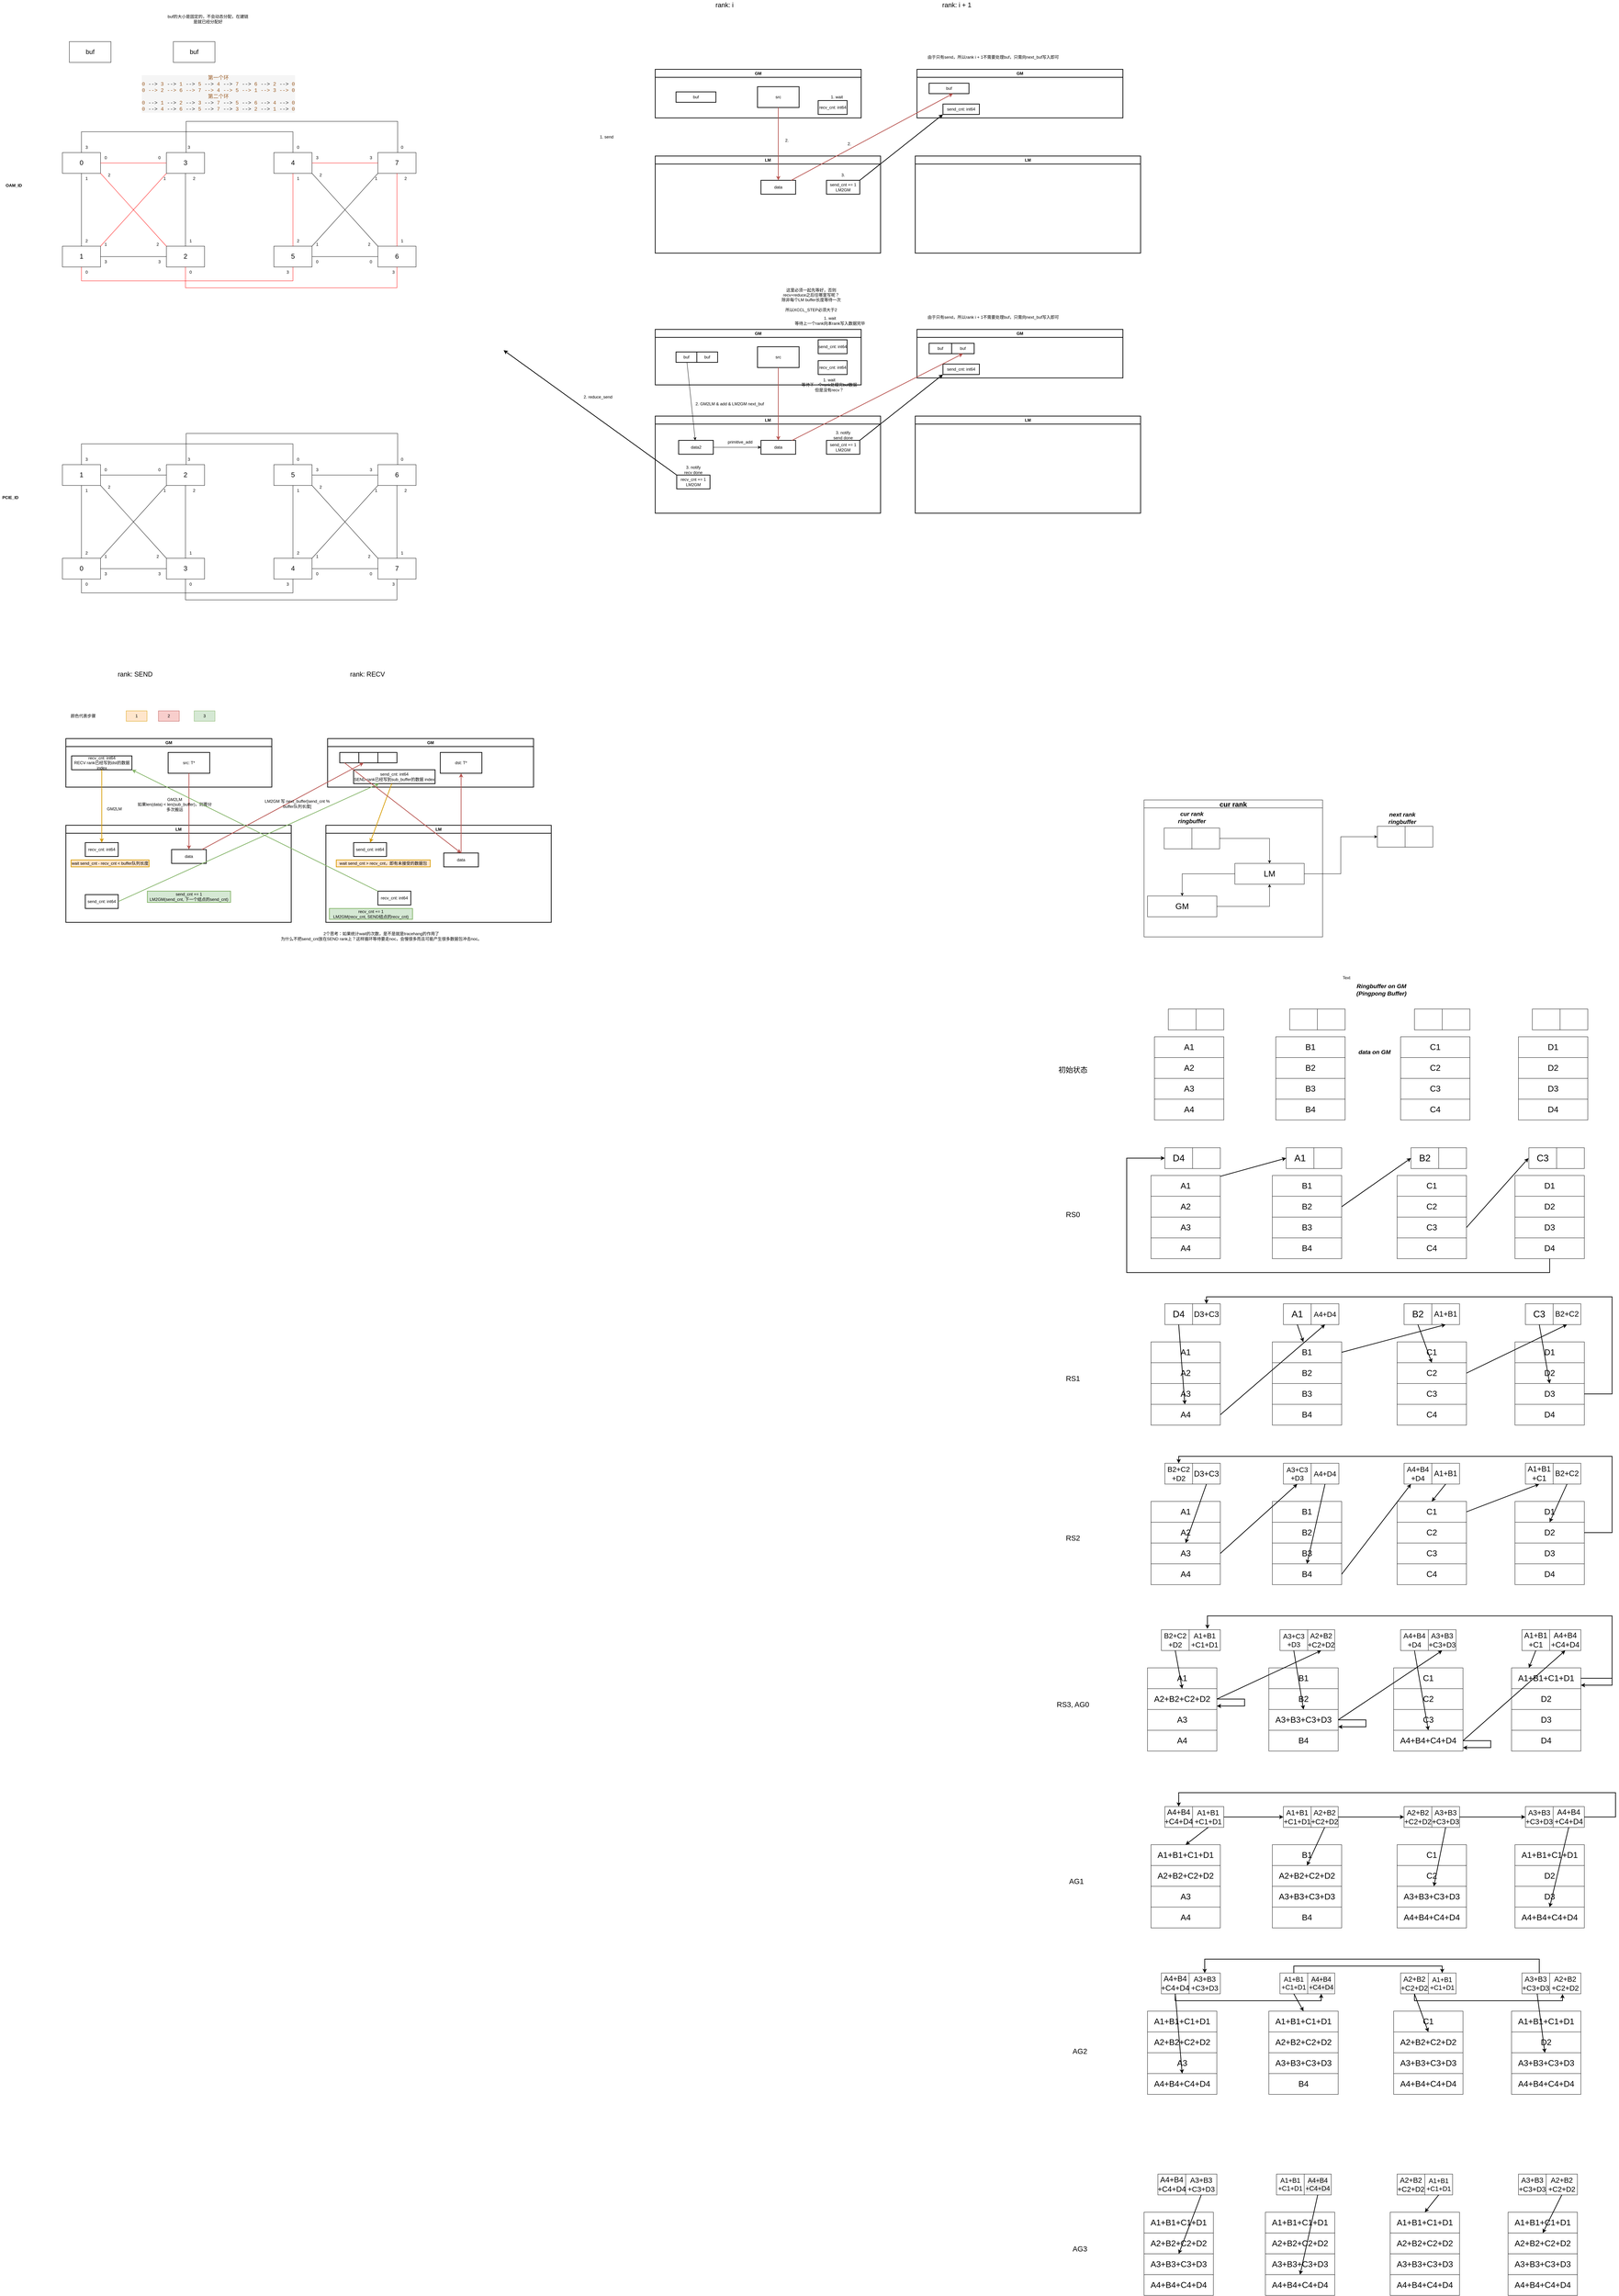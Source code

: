 <mxfile version="26.2.12">
  <diagram name="第 1 页" id="85x8srJIXAwdQdgo-0Si">
    <mxGraphModel dx="2043" dy="1293" grid="0" gridSize="10" guides="1" tooltips="1" connect="1" arrows="1" fold="1" page="1" pageScale="1" pageWidth="827" pageHeight="1169" math="0" shadow="0">
      <root>
        <mxCell id="0" />
        <mxCell id="1" parent="0" />
        <mxCell id="rwEr7i4HbcqDnKhSLj5x-1" value="buf" style="rounded=0;whiteSpace=wrap;html=1;fontSize=18;" parent="1" vertex="1">
          <mxGeometry x="220" y="140" width="120" height="60" as="geometry" />
        </mxCell>
        <mxCell id="rwEr7i4HbcqDnKhSLj5x-2" value="buf" style="rounded=0;whiteSpace=wrap;html=1;fontSize=18;" parent="1" vertex="1">
          <mxGeometry x="520" y="140" width="120" height="60" as="geometry" />
        </mxCell>
        <mxCell id="rwEr7i4HbcqDnKhSLj5x-3" value="buf的大小是固定的，不会动态分配，在建链是就已经分配好" style="text;html=1;align=center;verticalAlign=middle;whiteSpace=wrap;rounded=0;" parent="1" vertex="1">
          <mxGeometry x="500" y="60" width="240" height="30" as="geometry" />
        </mxCell>
        <mxCell id="rwEr7i4HbcqDnKhSLj5x-9" style="edgeStyle=orthogonalEdgeStyle;rounded=0;orthogonalLoop=1;jettySize=auto;html=1;entryX=0.5;entryY=0;entryDx=0;entryDy=0;endArrow=none;endFill=0;" parent="1" source="rwEr7i4HbcqDnKhSLj5x-4" target="rwEr7i4HbcqDnKhSLj5x-7" edge="1">
          <mxGeometry relative="1" as="geometry" />
        </mxCell>
        <mxCell id="rwEr7i4HbcqDnKhSLj5x-55" style="edgeStyle=orthogonalEdgeStyle;rounded=0;orthogonalLoop=1;jettySize=auto;html=1;entryX=0.5;entryY=0;entryDx=0;entryDy=0;endArrow=none;endFill=0;" parent="1" source="rwEr7i4HbcqDnKhSLj5x-4" target="rwEr7i4HbcqDnKhSLj5x-32" edge="1">
          <mxGeometry relative="1" as="geometry">
            <Array as="points">
              <mxPoint x="255" y="400" />
              <mxPoint x="865" y="400" />
            </Array>
          </mxGeometry>
        </mxCell>
        <mxCell id="rwEr7i4HbcqDnKhSLj5x-4" value="&lt;div&gt;0&lt;/div&gt;" style="rounded=0;whiteSpace=wrap;html=1;fontSize=19;" parent="1" vertex="1">
          <mxGeometry x="200" y="460" width="110" height="60" as="geometry" />
        </mxCell>
        <mxCell id="rwEr7i4HbcqDnKhSLj5x-5" value="3" style="rounded=0;whiteSpace=wrap;html=1;fontSize=19;" parent="1" vertex="1">
          <mxGeometry x="500" y="460" width="110" height="60" as="geometry" />
        </mxCell>
        <mxCell id="rwEr7i4HbcqDnKhSLj5x-61" style="edgeStyle=orthogonalEdgeStyle;rounded=0;orthogonalLoop=1;jettySize=auto;html=1;entryX=0.5;entryY=1;entryDx=0;entryDy=0;endArrow=none;endFill=0;strokeColor=#FF0000;" parent="1" source="rwEr7i4HbcqDnKhSLj5x-7" target="rwEr7i4HbcqDnKhSLj5x-34" edge="1">
          <mxGeometry relative="1" as="geometry">
            <Array as="points">
              <mxPoint x="255" y="830" />
              <mxPoint x="865" y="830" />
            </Array>
          </mxGeometry>
        </mxCell>
        <mxCell id="rwEr7i4HbcqDnKhSLj5x-7" value="&lt;div&gt;1&lt;/div&gt;" style="rounded=0;whiteSpace=wrap;html=1;fontSize=19;" parent="1" vertex="1">
          <mxGeometry x="200" y="730" width="110" height="60" as="geometry" />
        </mxCell>
        <mxCell id="rwEr7i4HbcqDnKhSLj5x-8" value="2" style="rounded=0;whiteSpace=wrap;html=1;fontSize=19;" parent="1" vertex="1">
          <mxGeometry x="500" y="730" width="110" height="60" as="geometry" />
        </mxCell>
        <mxCell id="rwEr7i4HbcqDnKhSLj5x-10" value="1" style="text;html=1;align=center;verticalAlign=middle;whiteSpace=wrap;rounded=0;" parent="1" vertex="1">
          <mxGeometry x="240" y="520" width="60" height="30" as="geometry" />
        </mxCell>
        <mxCell id="rwEr7i4HbcqDnKhSLj5x-11" value="2" style="text;html=1;align=center;verticalAlign=middle;whiteSpace=wrap;rounded=0;" parent="1" vertex="1">
          <mxGeometry x="240" y="700" width="60" height="30" as="geometry" />
        </mxCell>
        <mxCell id="rwEr7i4HbcqDnKhSLj5x-12" style="edgeStyle=orthogonalEdgeStyle;rounded=0;orthogonalLoop=1;jettySize=auto;html=1;entryX=0;entryY=0.5;entryDx=0;entryDy=0;endArrow=none;endFill=0;exitX=1;exitY=0.5;exitDx=0;exitDy=0;strokeColor=#FF0000;" parent="1" source="rwEr7i4HbcqDnKhSLj5x-4" target="rwEr7i4HbcqDnKhSLj5x-5" edge="1">
          <mxGeometry relative="1" as="geometry">
            <mxPoint x="265" y="530" as="sourcePoint" />
            <mxPoint x="265" y="740" as="targetPoint" />
          </mxGeometry>
        </mxCell>
        <mxCell id="rwEr7i4HbcqDnKhSLj5x-14" value="0" style="text;html=1;align=center;verticalAlign=middle;whiteSpace=wrap;rounded=0;" parent="1" vertex="1">
          <mxGeometry x="450" y="460" width="60" height="30" as="geometry" />
        </mxCell>
        <mxCell id="rwEr7i4HbcqDnKhSLj5x-15" style="rounded=0;orthogonalLoop=1;jettySize=auto;html=1;endArrow=none;endFill=0;strokeColor=#FF0000;" parent="1" edge="1">
          <mxGeometry relative="1" as="geometry">
            <mxPoint x="310" y="520" as="sourcePoint" />
            <mxPoint x="500" y="730" as="targetPoint" />
          </mxGeometry>
        </mxCell>
        <mxCell id="rwEr7i4HbcqDnKhSLj5x-18" value="0" style="text;html=1;align=center;verticalAlign=middle;whiteSpace=wrap;rounded=0;" parent="1" vertex="1">
          <mxGeometry x="310" y="460" width="30" height="30" as="geometry" />
        </mxCell>
        <mxCell id="rwEr7i4HbcqDnKhSLj5x-19" value="2" style="text;html=1;align=center;verticalAlign=middle;whiteSpace=wrap;rounded=0;" parent="1" vertex="1">
          <mxGeometry x="320" y="510" width="30" height="30" as="geometry" />
        </mxCell>
        <mxCell id="rwEr7i4HbcqDnKhSLj5x-20" value="2" style="text;html=1;align=center;verticalAlign=middle;whiteSpace=wrap;rounded=0;" parent="1" vertex="1">
          <mxGeometry x="460" y="710" width="30" height="30" as="geometry" />
        </mxCell>
        <mxCell id="rwEr7i4HbcqDnKhSLj5x-21" style="rounded=0;orthogonalLoop=1;jettySize=auto;html=1;endArrow=none;endFill=0;exitX=1;exitY=0.5;exitDx=0;exitDy=0;" parent="1" source="rwEr7i4HbcqDnKhSLj5x-7" target="rwEr7i4HbcqDnKhSLj5x-8" edge="1">
          <mxGeometry relative="1" as="geometry">
            <mxPoint x="320" y="570" as="sourcePoint" />
            <mxPoint x="510" y="780" as="targetPoint" />
          </mxGeometry>
        </mxCell>
        <mxCell id="rwEr7i4HbcqDnKhSLj5x-22" value="3" style="text;html=1;align=center;verticalAlign=middle;whiteSpace=wrap;rounded=0;" parent="1" vertex="1">
          <mxGeometry x="310" y="760" width="30" height="30" as="geometry" />
        </mxCell>
        <mxCell id="rwEr7i4HbcqDnKhSLj5x-23" value="3" style="text;html=1;align=center;verticalAlign=middle;whiteSpace=wrap;rounded=0;" parent="1" vertex="1">
          <mxGeometry x="465" y="760" width="30" height="30" as="geometry" />
        </mxCell>
        <mxCell id="rwEr7i4HbcqDnKhSLj5x-25" style="rounded=0;orthogonalLoop=1;jettySize=auto;html=1;endArrow=none;endFill=0;exitX=0.5;exitY=1;exitDx=0;exitDy=0;entryX=0.5;entryY=0;entryDx=0;entryDy=0;" parent="1" source="rwEr7i4HbcqDnKhSLj5x-5" target="rwEr7i4HbcqDnKhSLj5x-8" edge="1">
          <mxGeometry relative="1" as="geometry">
            <mxPoint x="320" y="530" as="sourcePoint" />
            <mxPoint x="510" y="740" as="targetPoint" />
          </mxGeometry>
        </mxCell>
        <mxCell id="rwEr7i4HbcqDnKhSLj5x-26" value="1" style="text;html=1;align=center;verticalAlign=middle;whiteSpace=wrap;rounded=0;" parent="1" vertex="1">
          <mxGeometry x="540" y="700" width="60" height="30" as="geometry" />
        </mxCell>
        <mxCell id="rwEr7i4HbcqDnKhSLj5x-27" value="2" style="text;html=1;align=center;verticalAlign=middle;whiteSpace=wrap;rounded=0;" parent="1" vertex="1">
          <mxGeometry x="565" y="520" width="30" height="30" as="geometry" />
        </mxCell>
        <mxCell id="rwEr7i4HbcqDnKhSLj5x-28" style="rounded=0;orthogonalLoop=1;jettySize=auto;html=1;endArrow=none;endFill=0;exitX=0;exitY=1;exitDx=0;exitDy=0;entryX=1;entryY=0;entryDx=0;entryDy=0;strokeColor=#FF0000;" parent="1" source="rwEr7i4HbcqDnKhSLj5x-5" target="rwEr7i4HbcqDnKhSLj5x-7" edge="1">
          <mxGeometry relative="1" as="geometry">
            <mxPoint x="320" y="530" as="sourcePoint" />
            <mxPoint x="510" y="740" as="targetPoint" />
          </mxGeometry>
        </mxCell>
        <mxCell id="rwEr7i4HbcqDnKhSLj5x-29" value="1" style="text;html=1;align=center;verticalAlign=middle;whiteSpace=wrap;rounded=0;" parent="1" vertex="1">
          <mxGeometry x="295" y="710" width="60" height="30" as="geometry" />
        </mxCell>
        <mxCell id="rwEr7i4HbcqDnKhSLj5x-30" value="1" style="text;html=1;align=center;verticalAlign=middle;whiteSpace=wrap;rounded=0;" parent="1" vertex="1">
          <mxGeometry x="465" y="520" width="60" height="30" as="geometry" />
        </mxCell>
        <mxCell id="rwEr7i4HbcqDnKhSLj5x-31" style="edgeStyle=orthogonalEdgeStyle;rounded=0;orthogonalLoop=1;jettySize=auto;html=1;entryX=0.5;entryY=0;entryDx=0;entryDy=0;endArrow=none;endFill=0;strokeColor=#FF0000;" parent="1" source="rwEr7i4HbcqDnKhSLj5x-32" target="rwEr7i4HbcqDnKhSLj5x-34" edge="1">
          <mxGeometry relative="1" as="geometry" />
        </mxCell>
        <mxCell id="rwEr7i4HbcqDnKhSLj5x-32" value="&lt;div&gt;4&lt;/div&gt;" style="rounded=0;whiteSpace=wrap;html=1;fontSize=19;" parent="1" vertex="1">
          <mxGeometry x="810" y="460" width="110" height="60" as="geometry" />
        </mxCell>
        <mxCell id="rwEr7i4HbcqDnKhSLj5x-33" value="7" style="rounded=0;whiteSpace=wrap;html=1;fontSize=19;" parent="1" vertex="1">
          <mxGeometry x="1110" y="460" width="110" height="60" as="geometry" />
        </mxCell>
        <mxCell id="rwEr7i4HbcqDnKhSLj5x-34" value="&lt;div&gt;5&lt;/div&gt;" style="rounded=0;whiteSpace=wrap;html=1;fontSize=19;" parent="1" vertex="1">
          <mxGeometry x="810" y="730" width="110" height="60" as="geometry" />
        </mxCell>
        <mxCell id="rwEr7i4HbcqDnKhSLj5x-35" value="6" style="rounded=0;whiteSpace=wrap;html=1;fontSize=19;" parent="1" vertex="1">
          <mxGeometry x="1110" y="730" width="110" height="60" as="geometry" />
        </mxCell>
        <mxCell id="rwEr7i4HbcqDnKhSLj5x-36" value="1" style="text;html=1;align=center;verticalAlign=middle;whiteSpace=wrap;rounded=0;" parent="1" vertex="1">
          <mxGeometry x="850" y="520" width="60" height="30" as="geometry" />
        </mxCell>
        <mxCell id="rwEr7i4HbcqDnKhSLj5x-37" value="2" style="text;html=1;align=center;verticalAlign=middle;whiteSpace=wrap;rounded=0;" parent="1" vertex="1">
          <mxGeometry x="850" y="700" width="60" height="30" as="geometry" />
        </mxCell>
        <mxCell id="rwEr7i4HbcqDnKhSLj5x-38" style="edgeStyle=orthogonalEdgeStyle;rounded=0;orthogonalLoop=1;jettySize=auto;html=1;entryX=0;entryY=0.5;entryDx=0;entryDy=0;endArrow=none;endFill=0;exitX=1;exitY=0.5;exitDx=0;exitDy=0;strokeColor=#FF0000;" parent="1" source="rwEr7i4HbcqDnKhSLj5x-32" target="rwEr7i4HbcqDnKhSLj5x-33" edge="1">
          <mxGeometry relative="1" as="geometry">
            <mxPoint x="875" y="530" as="sourcePoint" />
            <mxPoint x="875" y="740" as="targetPoint" />
          </mxGeometry>
        </mxCell>
        <mxCell id="rwEr7i4HbcqDnKhSLj5x-39" value="3" style="text;html=1;align=center;verticalAlign=middle;whiteSpace=wrap;rounded=0;" parent="1" vertex="1">
          <mxGeometry x="1060" y="460" width="60" height="30" as="geometry" />
        </mxCell>
        <mxCell id="rwEr7i4HbcqDnKhSLj5x-40" style="rounded=0;orthogonalLoop=1;jettySize=auto;html=1;endArrow=none;endFill=0;" parent="1" edge="1">
          <mxGeometry relative="1" as="geometry">
            <mxPoint x="920" y="520" as="sourcePoint" />
            <mxPoint x="1110" y="730" as="targetPoint" />
          </mxGeometry>
        </mxCell>
        <mxCell id="rwEr7i4HbcqDnKhSLj5x-41" value="3" style="text;html=1;align=center;verticalAlign=middle;whiteSpace=wrap;rounded=0;" parent="1" vertex="1">
          <mxGeometry x="920" y="460" width="30" height="30" as="geometry" />
        </mxCell>
        <mxCell id="rwEr7i4HbcqDnKhSLj5x-42" value="2" style="text;html=1;align=center;verticalAlign=middle;whiteSpace=wrap;rounded=0;" parent="1" vertex="1">
          <mxGeometry x="930" y="510" width="30" height="30" as="geometry" />
        </mxCell>
        <mxCell id="rwEr7i4HbcqDnKhSLj5x-43" value="2" style="text;html=1;align=center;verticalAlign=middle;whiteSpace=wrap;rounded=0;" parent="1" vertex="1">
          <mxGeometry x="1070" y="710" width="30" height="30" as="geometry" />
        </mxCell>
        <mxCell id="rwEr7i4HbcqDnKhSLj5x-44" style="rounded=0;orthogonalLoop=1;jettySize=auto;html=1;endArrow=none;endFill=0;exitX=1;exitY=0.5;exitDx=0;exitDy=0;" parent="1" source="rwEr7i4HbcqDnKhSLj5x-34" target="rwEr7i4HbcqDnKhSLj5x-35" edge="1">
          <mxGeometry relative="1" as="geometry">
            <mxPoint x="930" y="570" as="sourcePoint" />
            <mxPoint x="1120" y="780" as="targetPoint" />
          </mxGeometry>
        </mxCell>
        <mxCell id="rwEr7i4HbcqDnKhSLj5x-45" value="0" style="text;html=1;align=center;verticalAlign=middle;whiteSpace=wrap;rounded=0;" parent="1" vertex="1">
          <mxGeometry x="920" y="760" width="30" height="30" as="geometry" />
        </mxCell>
        <mxCell id="rwEr7i4HbcqDnKhSLj5x-46" value="0" style="text;html=1;align=center;verticalAlign=middle;whiteSpace=wrap;rounded=0;" parent="1" vertex="1">
          <mxGeometry x="1075" y="760" width="30" height="30" as="geometry" />
        </mxCell>
        <mxCell id="rwEr7i4HbcqDnKhSLj5x-47" style="rounded=0;orthogonalLoop=1;jettySize=auto;html=1;endArrow=none;endFill=0;exitX=0.5;exitY=1;exitDx=0;exitDy=0;entryX=0.5;entryY=0;entryDx=0;entryDy=0;strokeColor=#FF0000;" parent="1" source="rwEr7i4HbcqDnKhSLj5x-33" target="rwEr7i4HbcqDnKhSLj5x-35" edge="1">
          <mxGeometry relative="1" as="geometry">
            <mxPoint x="930" y="530" as="sourcePoint" />
            <mxPoint x="1120" y="740" as="targetPoint" />
          </mxGeometry>
        </mxCell>
        <mxCell id="rwEr7i4HbcqDnKhSLj5x-48" value="1" style="text;html=1;align=center;verticalAlign=middle;whiteSpace=wrap;rounded=0;" parent="1" vertex="1">
          <mxGeometry x="1150" y="700" width="60" height="30" as="geometry" />
        </mxCell>
        <mxCell id="rwEr7i4HbcqDnKhSLj5x-49" value="2" style="text;html=1;align=center;verticalAlign=middle;whiteSpace=wrap;rounded=0;" parent="1" vertex="1">
          <mxGeometry x="1175" y="520" width="30" height="30" as="geometry" />
        </mxCell>
        <mxCell id="rwEr7i4HbcqDnKhSLj5x-50" style="rounded=0;orthogonalLoop=1;jettySize=auto;html=1;endArrow=none;endFill=0;exitX=0;exitY=1;exitDx=0;exitDy=0;entryX=1;entryY=0;entryDx=0;entryDy=0;" parent="1" source="rwEr7i4HbcqDnKhSLj5x-33" target="rwEr7i4HbcqDnKhSLj5x-34" edge="1">
          <mxGeometry relative="1" as="geometry">
            <mxPoint x="930" y="530" as="sourcePoint" />
            <mxPoint x="1120" y="740" as="targetPoint" />
          </mxGeometry>
        </mxCell>
        <mxCell id="rwEr7i4HbcqDnKhSLj5x-51" value="1" style="text;html=1;align=center;verticalAlign=middle;whiteSpace=wrap;rounded=0;" parent="1" vertex="1">
          <mxGeometry x="905" y="710" width="60" height="30" as="geometry" />
        </mxCell>
        <mxCell id="rwEr7i4HbcqDnKhSLj5x-52" value="1" style="text;html=1;align=center;verticalAlign=middle;whiteSpace=wrap;rounded=0;" parent="1" vertex="1">
          <mxGeometry x="1075" y="520" width="60" height="30" as="geometry" />
        </mxCell>
        <mxCell id="rwEr7i4HbcqDnKhSLj5x-56" value="3" style="text;html=1;align=center;verticalAlign=middle;whiteSpace=wrap;rounded=0;" parent="1" vertex="1">
          <mxGeometry x="255" y="430" width="30" height="30" as="geometry" />
        </mxCell>
        <mxCell id="rwEr7i4HbcqDnKhSLj5x-57" value="0" style="text;html=1;align=center;verticalAlign=middle;whiteSpace=wrap;rounded=0;" parent="1" vertex="1">
          <mxGeometry x="865" y="430" width="30" height="30" as="geometry" />
        </mxCell>
        <mxCell id="rwEr7i4HbcqDnKhSLj5x-58" style="edgeStyle=orthogonalEdgeStyle;rounded=0;orthogonalLoop=1;jettySize=auto;html=1;entryX=0.5;entryY=0;entryDx=0;entryDy=0;endArrow=none;endFill=0;" parent="1" edge="1">
          <mxGeometry relative="1" as="geometry">
            <mxPoint x="557" y="460" as="sourcePoint" />
            <mxPoint x="1167" y="460" as="targetPoint" />
            <Array as="points">
              <mxPoint x="557" y="370" />
              <mxPoint x="1167" y="370" />
            </Array>
          </mxGeometry>
        </mxCell>
        <mxCell id="rwEr7i4HbcqDnKhSLj5x-59" value="3" style="text;html=1;align=center;verticalAlign=middle;whiteSpace=wrap;rounded=0;" parent="1" vertex="1">
          <mxGeometry x="550" y="430" width="30" height="30" as="geometry" />
        </mxCell>
        <mxCell id="rwEr7i4HbcqDnKhSLj5x-60" value="0" style="text;html=1;align=center;verticalAlign=middle;whiteSpace=wrap;rounded=0;" parent="1" vertex="1">
          <mxGeometry x="1165" y="430" width="30" height="30" as="geometry" />
        </mxCell>
        <mxCell id="rwEr7i4HbcqDnKhSLj5x-62" value="0" style="text;html=1;align=center;verticalAlign=middle;whiteSpace=wrap;rounded=0;" parent="1" vertex="1">
          <mxGeometry x="255" y="790" width="30" height="30" as="geometry" />
        </mxCell>
        <mxCell id="rwEr7i4HbcqDnKhSLj5x-63" value="3" style="text;html=1;align=center;verticalAlign=middle;whiteSpace=wrap;rounded=0;" parent="1" vertex="1">
          <mxGeometry x="835" y="790" width="30" height="30" as="geometry" />
        </mxCell>
        <mxCell id="rwEr7i4HbcqDnKhSLj5x-64" style="edgeStyle=orthogonalEdgeStyle;rounded=0;orthogonalLoop=1;jettySize=auto;html=1;entryX=0.5;entryY=1;entryDx=0;entryDy=0;endArrow=none;endFill=0;strokeColor=#FF0000;" parent="1" edge="1">
          <mxGeometry relative="1" as="geometry">
            <mxPoint x="555" y="790" as="sourcePoint" />
            <mxPoint x="1165" y="790" as="targetPoint" />
            <Array as="points">
              <mxPoint x="555" y="850" />
              <mxPoint x="1165" y="850" />
            </Array>
          </mxGeometry>
        </mxCell>
        <mxCell id="rwEr7i4HbcqDnKhSLj5x-65" value="0" style="text;html=1;align=center;verticalAlign=middle;whiteSpace=wrap;rounded=0;" parent="1" vertex="1">
          <mxGeometry x="555" y="790" width="30" height="30" as="geometry" />
        </mxCell>
        <mxCell id="rwEr7i4HbcqDnKhSLj5x-66" value="3" style="text;html=1;align=center;verticalAlign=middle;whiteSpace=wrap;rounded=0;" parent="1" vertex="1">
          <mxGeometry x="1140" y="790" width="30" height="30" as="geometry" />
        </mxCell>
        <mxCell id="rwEr7i4HbcqDnKhSLj5x-67" style="edgeStyle=orthogonalEdgeStyle;rounded=0;orthogonalLoop=1;jettySize=auto;html=1;entryX=0.5;entryY=0;entryDx=0;entryDy=0;endArrow=none;endFill=0;" parent="1" source="rwEr7i4HbcqDnKhSLj5x-69" target="rwEr7i4HbcqDnKhSLj5x-72" edge="1">
          <mxGeometry relative="1" as="geometry" />
        </mxCell>
        <mxCell id="rwEr7i4HbcqDnKhSLj5x-68" style="edgeStyle=orthogonalEdgeStyle;rounded=0;orthogonalLoop=1;jettySize=auto;html=1;entryX=0.5;entryY=0;entryDx=0;entryDy=0;endArrow=none;endFill=0;" parent="1" source="rwEr7i4HbcqDnKhSLj5x-69" target="rwEr7i4HbcqDnKhSLj5x-92" edge="1">
          <mxGeometry relative="1" as="geometry">
            <Array as="points">
              <mxPoint x="255" y="1300" />
              <mxPoint x="865" y="1300" />
            </Array>
          </mxGeometry>
        </mxCell>
        <mxCell id="rwEr7i4HbcqDnKhSLj5x-69" value="&lt;div&gt;1&lt;/div&gt;" style="rounded=0;whiteSpace=wrap;html=1;fontSize=19;" parent="1" vertex="1">
          <mxGeometry x="200" y="1360" width="110" height="60" as="geometry" />
        </mxCell>
        <mxCell id="rwEr7i4HbcqDnKhSLj5x-70" value="2" style="rounded=0;whiteSpace=wrap;html=1;fontSize=19;" parent="1" vertex="1">
          <mxGeometry x="500" y="1360" width="110" height="60" as="geometry" />
        </mxCell>
        <mxCell id="rwEr7i4HbcqDnKhSLj5x-71" style="edgeStyle=orthogonalEdgeStyle;rounded=0;orthogonalLoop=1;jettySize=auto;html=1;entryX=0.5;entryY=1;entryDx=0;entryDy=0;endArrow=none;endFill=0;" parent="1" source="rwEr7i4HbcqDnKhSLj5x-72" target="rwEr7i4HbcqDnKhSLj5x-94" edge="1">
          <mxGeometry relative="1" as="geometry">
            <Array as="points">
              <mxPoint x="255" y="1730" />
              <mxPoint x="865" y="1730" />
            </Array>
          </mxGeometry>
        </mxCell>
        <mxCell id="rwEr7i4HbcqDnKhSLj5x-72" value="&lt;div&gt;0&lt;/div&gt;" style="rounded=0;whiteSpace=wrap;html=1;fontSize=19;" parent="1" vertex="1">
          <mxGeometry x="200" y="1630" width="110" height="60" as="geometry" />
        </mxCell>
        <mxCell id="rwEr7i4HbcqDnKhSLj5x-73" value="3" style="rounded=0;whiteSpace=wrap;html=1;fontSize=19;" parent="1" vertex="1">
          <mxGeometry x="500" y="1630" width="110" height="60" as="geometry" />
        </mxCell>
        <mxCell id="rwEr7i4HbcqDnKhSLj5x-74" value="1" style="text;html=1;align=center;verticalAlign=middle;whiteSpace=wrap;rounded=0;" parent="1" vertex="1">
          <mxGeometry x="240" y="1420" width="60" height="30" as="geometry" />
        </mxCell>
        <mxCell id="rwEr7i4HbcqDnKhSLj5x-75" value="2" style="text;html=1;align=center;verticalAlign=middle;whiteSpace=wrap;rounded=0;" parent="1" vertex="1">
          <mxGeometry x="240" y="1600" width="60" height="30" as="geometry" />
        </mxCell>
        <mxCell id="rwEr7i4HbcqDnKhSLj5x-76" style="edgeStyle=orthogonalEdgeStyle;rounded=0;orthogonalLoop=1;jettySize=auto;html=1;entryX=0;entryY=0.5;entryDx=0;entryDy=0;endArrow=none;endFill=0;exitX=1;exitY=0.5;exitDx=0;exitDy=0;" parent="1" source="rwEr7i4HbcqDnKhSLj5x-69" target="rwEr7i4HbcqDnKhSLj5x-70" edge="1">
          <mxGeometry relative="1" as="geometry">
            <mxPoint x="265" y="1430" as="sourcePoint" />
            <mxPoint x="265" y="1640" as="targetPoint" />
          </mxGeometry>
        </mxCell>
        <mxCell id="rwEr7i4HbcqDnKhSLj5x-77" value="0" style="text;html=1;align=center;verticalAlign=middle;whiteSpace=wrap;rounded=0;" parent="1" vertex="1">
          <mxGeometry x="450" y="1360" width="60" height="30" as="geometry" />
        </mxCell>
        <mxCell id="rwEr7i4HbcqDnKhSLj5x-78" style="rounded=0;orthogonalLoop=1;jettySize=auto;html=1;endArrow=none;endFill=0;" parent="1" edge="1">
          <mxGeometry relative="1" as="geometry">
            <mxPoint x="310" y="1420" as="sourcePoint" />
            <mxPoint x="500" y="1630" as="targetPoint" />
          </mxGeometry>
        </mxCell>
        <mxCell id="rwEr7i4HbcqDnKhSLj5x-79" value="0" style="text;html=1;align=center;verticalAlign=middle;whiteSpace=wrap;rounded=0;" parent="1" vertex="1">
          <mxGeometry x="310" y="1360" width="30" height="30" as="geometry" />
        </mxCell>
        <mxCell id="rwEr7i4HbcqDnKhSLj5x-80" value="2" style="text;html=1;align=center;verticalAlign=middle;whiteSpace=wrap;rounded=0;" parent="1" vertex="1">
          <mxGeometry x="320" y="1410" width="30" height="30" as="geometry" />
        </mxCell>
        <mxCell id="rwEr7i4HbcqDnKhSLj5x-81" value="2" style="text;html=1;align=center;verticalAlign=middle;whiteSpace=wrap;rounded=0;" parent="1" vertex="1">
          <mxGeometry x="460" y="1610" width="30" height="30" as="geometry" />
        </mxCell>
        <mxCell id="rwEr7i4HbcqDnKhSLj5x-82" style="rounded=0;orthogonalLoop=1;jettySize=auto;html=1;endArrow=none;endFill=0;exitX=1;exitY=0.5;exitDx=0;exitDy=0;" parent="1" source="rwEr7i4HbcqDnKhSLj5x-72" target="rwEr7i4HbcqDnKhSLj5x-73" edge="1">
          <mxGeometry relative="1" as="geometry">
            <mxPoint x="320" y="1470" as="sourcePoint" />
            <mxPoint x="510" y="1680" as="targetPoint" />
          </mxGeometry>
        </mxCell>
        <mxCell id="rwEr7i4HbcqDnKhSLj5x-83" value="3" style="text;html=1;align=center;verticalAlign=middle;whiteSpace=wrap;rounded=0;" parent="1" vertex="1">
          <mxGeometry x="310" y="1660" width="30" height="30" as="geometry" />
        </mxCell>
        <mxCell id="rwEr7i4HbcqDnKhSLj5x-84" value="3" style="text;html=1;align=center;verticalAlign=middle;whiteSpace=wrap;rounded=0;" parent="1" vertex="1">
          <mxGeometry x="465" y="1660" width="30" height="30" as="geometry" />
        </mxCell>
        <mxCell id="rwEr7i4HbcqDnKhSLj5x-85" style="rounded=0;orthogonalLoop=1;jettySize=auto;html=1;endArrow=none;endFill=0;exitX=0.5;exitY=1;exitDx=0;exitDy=0;entryX=0.5;entryY=0;entryDx=0;entryDy=0;" parent="1" source="rwEr7i4HbcqDnKhSLj5x-70" target="rwEr7i4HbcqDnKhSLj5x-73" edge="1">
          <mxGeometry relative="1" as="geometry">
            <mxPoint x="320" y="1430" as="sourcePoint" />
            <mxPoint x="510" y="1640" as="targetPoint" />
          </mxGeometry>
        </mxCell>
        <mxCell id="rwEr7i4HbcqDnKhSLj5x-86" value="1" style="text;html=1;align=center;verticalAlign=middle;whiteSpace=wrap;rounded=0;" parent="1" vertex="1">
          <mxGeometry x="540" y="1600" width="60" height="30" as="geometry" />
        </mxCell>
        <mxCell id="rwEr7i4HbcqDnKhSLj5x-87" value="2" style="text;html=1;align=center;verticalAlign=middle;whiteSpace=wrap;rounded=0;" parent="1" vertex="1">
          <mxGeometry x="565" y="1420" width="30" height="30" as="geometry" />
        </mxCell>
        <mxCell id="rwEr7i4HbcqDnKhSLj5x-88" style="rounded=0;orthogonalLoop=1;jettySize=auto;html=1;endArrow=none;endFill=0;exitX=0;exitY=1;exitDx=0;exitDy=0;entryX=1;entryY=0;entryDx=0;entryDy=0;" parent="1" source="rwEr7i4HbcqDnKhSLj5x-70" target="rwEr7i4HbcqDnKhSLj5x-72" edge="1">
          <mxGeometry relative="1" as="geometry">
            <mxPoint x="320" y="1430" as="sourcePoint" />
            <mxPoint x="510" y="1640" as="targetPoint" />
          </mxGeometry>
        </mxCell>
        <mxCell id="rwEr7i4HbcqDnKhSLj5x-89" value="1" style="text;html=1;align=center;verticalAlign=middle;whiteSpace=wrap;rounded=0;" parent="1" vertex="1">
          <mxGeometry x="295" y="1610" width="60" height="30" as="geometry" />
        </mxCell>
        <mxCell id="rwEr7i4HbcqDnKhSLj5x-90" value="1" style="text;html=1;align=center;verticalAlign=middle;whiteSpace=wrap;rounded=0;" parent="1" vertex="1">
          <mxGeometry x="465" y="1420" width="60" height="30" as="geometry" />
        </mxCell>
        <mxCell id="rwEr7i4HbcqDnKhSLj5x-91" style="edgeStyle=orthogonalEdgeStyle;rounded=0;orthogonalLoop=1;jettySize=auto;html=1;entryX=0.5;entryY=0;entryDx=0;entryDy=0;endArrow=none;endFill=0;" parent="1" source="rwEr7i4HbcqDnKhSLj5x-92" target="rwEr7i4HbcqDnKhSLj5x-94" edge="1">
          <mxGeometry relative="1" as="geometry" />
        </mxCell>
        <mxCell id="rwEr7i4HbcqDnKhSLj5x-92" value="&lt;div&gt;5&lt;/div&gt;" style="rounded=0;whiteSpace=wrap;html=1;fontSize=19;" parent="1" vertex="1">
          <mxGeometry x="810" y="1360" width="110" height="60" as="geometry" />
        </mxCell>
        <mxCell id="rwEr7i4HbcqDnKhSLj5x-93" value="6" style="rounded=0;whiteSpace=wrap;html=1;fontSize=19;" parent="1" vertex="1">
          <mxGeometry x="1110" y="1360" width="110" height="60" as="geometry" />
        </mxCell>
        <mxCell id="rwEr7i4HbcqDnKhSLj5x-94" value="&lt;div&gt;4&lt;/div&gt;" style="rounded=0;whiteSpace=wrap;html=1;fontSize=19;" parent="1" vertex="1">
          <mxGeometry x="810" y="1630" width="110" height="60" as="geometry" />
        </mxCell>
        <mxCell id="rwEr7i4HbcqDnKhSLj5x-95" value="7" style="rounded=0;whiteSpace=wrap;html=1;fontSize=19;" parent="1" vertex="1">
          <mxGeometry x="1110" y="1630" width="110" height="60" as="geometry" />
        </mxCell>
        <mxCell id="rwEr7i4HbcqDnKhSLj5x-96" value="1" style="text;html=1;align=center;verticalAlign=middle;whiteSpace=wrap;rounded=0;" parent="1" vertex="1">
          <mxGeometry x="850" y="1420" width="60" height="30" as="geometry" />
        </mxCell>
        <mxCell id="rwEr7i4HbcqDnKhSLj5x-97" value="2" style="text;html=1;align=center;verticalAlign=middle;whiteSpace=wrap;rounded=0;" parent="1" vertex="1">
          <mxGeometry x="850" y="1600" width="60" height="30" as="geometry" />
        </mxCell>
        <mxCell id="rwEr7i4HbcqDnKhSLj5x-98" style="edgeStyle=orthogonalEdgeStyle;rounded=0;orthogonalLoop=1;jettySize=auto;html=1;entryX=0;entryY=0.5;entryDx=0;entryDy=0;endArrow=none;endFill=0;exitX=1;exitY=0.5;exitDx=0;exitDy=0;" parent="1" source="rwEr7i4HbcqDnKhSLj5x-92" target="rwEr7i4HbcqDnKhSLj5x-93" edge="1">
          <mxGeometry relative="1" as="geometry">
            <mxPoint x="875" y="1430" as="sourcePoint" />
            <mxPoint x="875" y="1640" as="targetPoint" />
          </mxGeometry>
        </mxCell>
        <mxCell id="rwEr7i4HbcqDnKhSLj5x-99" value="3" style="text;html=1;align=center;verticalAlign=middle;whiteSpace=wrap;rounded=0;" parent="1" vertex="1">
          <mxGeometry x="1060" y="1360" width="60" height="30" as="geometry" />
        </mxCell>
        <mxCell id="rwEr7i4HbcqDnKhSLj5x-100" style="rounded=0;orthogonalLoop=1;jettySize=auto;html=1;endArrow=none;endFill=0;" parent="1" edge="1">
          <mxGeometry relative="1" as="geometry">
            <mxPoint x="920" y="1420" as="sourcePoint" />
            <mxPoint x="1110" y="1630" as="targetPoint" />
          </mxGeometry>
        </mxCell>
        <mxCell id="rwEr7i4HbcqDnKhSLj5x-101" value="3" style="text;html=1;align=center;verticalAlign=middle;whiteSpace=wrap;rounded=0;" parent="1" vertex="1">
          <mxGeometry x="920" y="1360" width="30" height="30" as="geometry" />
        </mxCell>
        <mxCell id="rwEr7i4HbcqDnKhSLj5x-102" value="2" style="text;html=1;align=center;verticalAlign=middle;whiteSpace=wrap;rounded=0;" parent="1" vertex="1">
          <mxGeometry x="930" y="1410" width="30" height="30" as="geometry" />
        </mxCell>
        <mxCell id="rwEr7i4HbcqDnKhSLj5x-103" value="2" style="text;html=1;align=center;verticalAlign=middle;whiteSpace=wrap;rounded=0;" parent="1" vertex="1">
          <mxGeometry x="1070" y="1610" width="30" height="30" as="geometry" />
        </mxCell>
        <mxCell id="rwEr7i4HbcqDnKhSLj5x-104" style="rounded=0;orthogonalLoop=1;jettySize=auto;html=1;endArrow=none;endFill=0;exitX=1;exitY=0.5;exitDx=0;exitDy=0;" parent="1" source="rwEr7i4HbcqDnKhSLj5x-94" target="rwEr7i4HbcqDnKhSLj5x-95" edge="1">
          <mxGeometry relative="1" as="geometry">
            <mxPoint x="930" y="1470" as="sourcePoint" />
            <mxPoint x="1120" y="1680" as="targetPoint" />
          </mxGeometry>
        </mxCell>
        <mxCell id="rwEr7i4HbcqDnKhSLj5x-105" value="0" style="text;html=1;align=center;verticalAlign=middle;whiteSpace=wrap;rounded=0;" parent="1" vertex="1">
          <mxGeometry x="920" y="1660" width="30" height="30" as="geometry" />
        </mxCell>
        <mxCell id="rwEr7i4HbcqDnKhSLj5x-106" value="0" style="text;html=1;align=center;verticalAlign=middle;whiteSpace=wrap;rounded=0;" parent="1" vertex="1">
          <mxGeometry x="1075" y="1660" width="30" height="30" as="geometry" />
        </mxCell>
        <mxCell id="rwEr7i4HbcqDnKhSLj5x-107" style="rounded=0;orthogonalLoop=1;jettySize=auto;html=1;endArrow=none;endFill=0;exitX=0.5;exitY=1;exitDx=0;exitDy=0;entryX=0.5;entryY=0;entryDx=0;entryDy=0;" parent="1" source="rwEr7i4HbcqDnKhSLj5x-93" target="rwEr7i4HbcqDnKhSLj5x-95" edge="1">
          <mxGeometry relative="1" as="geometry">
            <mxPoint x="930" y="1430" as="sourcePoint" />
            <mxPoint x="1120" y="1640" as="targetPoint" />
          </mxGeometry>
        </mxCell>
        <mxCell id="rwEr7i4HbcqDnKhSLj5x-108" value="1" style="text;html=1;align=center;verticalAlign=middle;whiteSpace=wrap;rounded=0;" parent="1" vertex="1">
          <mxGeometry x="1150" y="1600" width="60" height="30" as="geometry" />
        </mxCell>
        <mxCell id="rwEr7i4HbcqDnKhSLj5x-109" value="2" style="text;html=1;align=center;verticalAlign=middle;whiteSpace=wrap;rounded=0;" parent="1" vertex="1">
          <mxGeometry x="1175" y="1420" width="30" height="30" as="geometry" />
        </mxCell>
        <mxCell id="rwEr7i4HbcqDnKhSLj5x-110" style="rounded=0;orthogonalLoop=1;jettySize=auto;html=1;endArrow=none;endFill=0;exitX=0;exitY=1;exitDx=0;exitDy=0;entryX=1;entryY=0;entryDx=0;entryDy=0;" parent="1" source="rwEr7i4HbcqDnKhSLj5x-93" target="rwEr7i4HbcqDnKhSLj5x-94" edge="1">
          <mxGeometry relative="1" as="geometry">
            <mxPoint x="930" y="1430" as="sourcePoint" />
            <mxPoint x="1120" y="1640" as="targetPoint" />
          </mxGeometry>
        </mxCell>
        <mxCell id="rwEr7i4HbcqDnKhSLj5x-111" value="1" style="text;html=1;align=center;verticalAlign=middle;whiteSpace=wrap;rounded=0;" parent="1" vertex="1">
          <mxGeometry x="905" y="1610" width="60" height="30" as="geometry" />
        </mxCell>
        <mxCell id="rwEr7i4HbcqDnKhSLj5x-112" value="1" style="text;html=1;align=center;verticalAlign=middle;whiteSpace=wrap;rounded=0;" parent="1" vertex="1">
          <mxGeometry x="1075" y="1420" width="60" height="30" as="geometry" />
        </mxCell>
        <mxCell id="rwEr7i4HbcqDnKhSLj5x-113" value="3" style="text;html=1;align=center;verticalAlign=middle;whiteSpace=wrap;rounded=0;" parent="1" vertex="1">
          <mxGeometry x="255" y="1330" width="30" height="30" as="geometry" />
        </mxCell>
        <mxCell id="rwEr7i4HbcqDnKhSLj5x-114" value="0" style="text;html=1;align=center;verticalAlign=middle;whiteSpace=wrap;rounded=0;" parent="1" vertex="1">
          <mxGeometry x="865" y="1330" width="30" height="30" as="geometry" />
        </mxCell>
        <mxCell id="rwEr7i4HbcqDnKhSLj5x-115" style="edgeStyle=orthogonalEdgeStyle;rounded=0;orthogonalLoop=1;jettySize=auto;html=1;entryX=0.5;entryY=0;entryDx=0;entryDy=0;endArrow=none;endFill=0;" parent="1" edge="1">
          <mxGeometry relative="1" as="geometry">
            <mxPoint x="557" y="1360" as="sourcePoint" />
            <mxPoint x="1167" y="1360" as="targetPoint" />
            <Array as="points">
              <mxPoint x="557" y="1270" />
              <mxPoint x="1167" y="1270" />
            </Array>
          </mxGeometry>
        </mxCell>
        <mxCell id="rwEr7i4HbcqDnKhSLj5x-116" value="3" style="text;html=1;align=center;verticalAlign=middle;whiteSpace=wrap;rounded=0;" parent="1" vertex="1">
          <mxGeometry x="550" y="1330" width="30" height="30" as="geometry" />
        </mxCell>
        <mxCell id="rwEr7i4HbcqDnKhSLj5x-117" value="0" style="text;html=1;align=center;verticalAlign=middle;whiteSpace=wrap;rounded=0;" parent="1" vertex="1">
          <mxGeometry x="1165" y="1330" width="30" height="30" as="geometry" />
        </mxCell>
        <mxCell id="rwEr7i4HbcqDnKhSLj5x-118" value="0" style="text;html=1;align=center;verticalAlign=middle;whiteSpace=wrap;rounded=0;" parent="1" vertex="1">
          <mxGeometry x="255" y="1690" width="30" height="30" as="geometry" />
        </mxCell>
        <mxCell id="rwEr7i4HbcqDnKhSLj5x-119" value="3" style="text;html=1;align=center;verticalAlign=middle;whiteSpace=wrap;rounded=0;" parent="1" vertex="1">
          <mxGeometry x="835" y="1690" width="30" height="30" as="geometry" />
        </mxCell>
        <mxCell id="rwEr7i4HbcqDnKhSLj5x-120" style="edgeStyle=orthogonalEdgeStyle;rounded=0;orthogonalLoop=1;jettySize=auto;html=1;entryX=0.5;entryY=1;entryDx=0;entryDy=0;endArrow=none;endFill=0;" parent="1" edge="1">
          <mxGeometry relative="1" as="geometry">
            <mxPoint x="555" y="1690" as="sourcePoint" />
            <mxPoint x="1165" y="1690" as="targetPoint" />
            <Array as="points">
              <mxPoint x="555" y="1750" />
              <mxPoint x="1165" y="1750" />
            </Array>
          </mxGeometry>
        </mxCell>
        <mxCell id="rwEr7i4HbcqDnKhSLj5x-121" value="0" style="text;html=1;align=center;verticalAlign=middle;whiteSpace=wrap;rounded=0;" parent="1" vertex="1">
          <mxGeometry x="555" y="1690" width="30" height="30" as="geometry" />
        </mxCell>
        <mxCell id="rwEr7i4HbcqDnKhSLj5x-122" value="3" style="text;html=1;align=center;verticalAlign=middle;whiteSpace=wrap;rounded=0;" parent="1" vertex="1">
          <mxGeometry x="1140" y="1690" width="30" height="30" as="geometry" />
        </mxCell>
        <mxCell id="rwEr7i4HbcqDnKhSLj5x-123" value="OAM_ID" style="text;html=1;align=center;verticalAlign=middle;whiteSpace=wrap;rounded=0;fontStyle=1" parent="1" vertex="1">
          <mxGeometry x="30" y="540" width="60" height="30" as="geometry" />
        </mxCell>
        <mxCell id="rwEr7i4HbcqDnKhSLj5x-124" value="PCIE_ID" style="text;html=1;align=center;verticalAlign=middle;whiteSpace=wrap;rounded=0;fontStyle=1" parent="1" vertex="1">
          <mxGeometry x="20" y="1440" width="60" height="30" as="geometry" />
        </mxCell>
        <mxCell id="rwEr7i4HbcqDnKhSLj5x-125" value="&lt;div style=&quot;color: rgb(51, 51, 51); background-color: rgb(245, 245, 245); font-family: Menlo, Monaco, &amp;quot;Courier New&amp;quot;, monospace; line-height: 18px; white-space: pre;&quot;&gt;&lt;span style=&quot;color: rgb(156, 93, 39);&quot;&gt;第一个环&lt;/span&gt;&lt;/div&gt;&lt;div style=&quot;color: rgb(51, 51, 51); background-color: rgb(245, 245, 245); font-family: Menlo, Monaco, &amp;quot;Courier New&amp;quot;, monospace; line-height: 18px; white-space: pre;&quot;&gt;&lt;span style=&quot;color: rgb(156, 93, 39);&quot;&gt;0&lt;/span&gt; --&amp;gt; &lt;span style=&quot;color: rgb(156, 93, 39);&quot;&gt;3&lt;/span&gt; --&amp;gt; &lt;span style=&quot;color: rgb(156, 93, 39);&quot;&gt;1&lt;/span&gt; --&amp;gt; &lt;span style=&quot;color: rgb(156, 93, 39);&quot;&gt;5&lt;/span&gt; --&amp;gt; &lt;span style=&quot;color: rgb(156, 93, 39);&quot;&gt;4&lt;/span&gt; --&amp;gt; &lt;span style=&quot;color: rgb(156, 93, 39);&quot;&gt;7&lt;/span&gt; --&amp;gt; &lt;span style=&quot;color: rgb(156, 93, 39);&quot;&gt;6&lt;/span&gt; --&amp;gt; &lt;span style=&quot;color: rgb(156, 93, 39);&quot;&gt;2&lt;/span&gt; --&amp;gt; &lt;span style=&quot;color: rgb(156, 93, 39);&quot;&gt;0&lt;/span&gt;&lt;/div&gt;&lt;div style=&quot;color: rgb(51, 51, 51); background-color: rgb(245, 245, 245); font-family: Menlo, Monaco, &amp;quot;Courier New&amp;quot;, monospace; line-height: 18px; white-space: pre;&quot;&gt;&lt;span style=&quot;color: rgb(156, 93, 39);&quot;&gt;0 --&amp;gt; 2 --&amp;gt; 6 --&amp;gt; 7 --&amp;gt; 4 --&amp;gt; 5 --&amp;gt; 1 --&amp;gt; 3 --&amp;gt; 0&lt;/span&gt;&lt;/div&gt;&lt;div style=&quot;color: rgb(51, 51, 51); background-color: rgb(245, 245, 245); font-family: Menlo, Monaco, &amp;quot;Courier New&amp;quot;, monospace; line-height: 18px; white-space: pre;&quot;&gt;&lt;span style=&quot;color: rgb(156, 93, 39);&quot;&gt;第二个环&lt;/span&gt;&lt;/div&gt;&lt;div style=&quot;color: rgb(51, 51, 51); background-color: rgb(245, 245, 245); font-family: Menlo, Monaco, &amp;quot;Courier New&amp;quot;, monospace; line-height: 18px; white-space: pre;&quot;&gt;&lt;div style=&quot;line-height: 18px;&quot;&gt;&lt;div&gt;&lt;span style=&quot;color: rgb(156, 93, 39);&quot;&gt;0&lt;/span&gt; --&amp;gt; &lt;span style=&quot;color: rgb(156, 93, 39);&quot;&gt;1&lt;/span&gt; --&amp;gt; &lt;span style=&quot;color: rgb(156, 93, 39);&quot;&gt;2&lt;/span&gt; --&amp;gt; &lt;span style=&quot;color: rgb(156, 93, 39);&quot;&gt;3&lt;/span&gt; --&amp;gt; &lt;span style=&quot;color: rgb(156, 93, 39);&quot;&gt;7&lt;/span&gt; --&amp;gt; &lt;span style=&quot;color: rgb(156, 93, 39);&quot;&gt;5&lt;/span&gt; --&amp;gt; &lt;span style=&quot;color: rgb(156, 93, 39);&quot;&gt;6&lt;/span&gt; --&amp;gt; &lt;span style=&quot;color: rgb(156, 93, 39);&quot;&gt;4&lt;/span&gt; --&amp;gt; &lt;span style=&quot;color: rgb(156, 93, 39);&quot;&gt;0&lt;/span&gt;&lt;/div&gt;&lt;div&gt;&lt;span style=&quot;color: rgb(156, 93, 39);&quot;&gt;0&lt;/span&gt; --&amp;gt; &lt;span style=&quot;color: rgb(156, 93, 39);&quot;&gt;4&lt;/span&gt; --&amp;gt; &lt;span style=&quot;color: rgb(156, 93, 39);&quot;&gt;6&lt;/span&gt; --&amp;gt; &lt;span style=&quot;color: rgb(156, 93, 39);&quot;&gt;5&lt;/span&gt; --&amp;gt; &lt;span style=&quot;color: rgb(156, 93, 39);&quot;&gt;7&lt;/span&gt; --&amp;gt; &lt;span style=&quot;color: rgb(156, 93, 39);&quot;&gt;3&lt;/span&gt; --&amp;gt; &lt;span style=&quot;color: rgb(156, 93, 39);&quot;&gt;2&lt;/span&gt; --&amp;gt; &lt;span style=&quot;color: rgb(156, 93, 39);&quot;&gt;1&lt;/span&gt; --&amp;gt; &lt;span style=&quot;color: rgb(156, 93, 39);&quot;&gt;0&lt;/span&gt;&lt;/div&gt;&lt;/div&gt;&lt;/div&gt;" style="text;html=1;align=center;verticalAlign=middle;whiteSpace=wrap;rounded=0;fontStyle=0;fontSize=15;" parent="1" vertex="1">
          <mxGeometry x="420" y="230" width="460" height="120" as="geometry" />
        </mxCell>
        <mxCell id="rwEr7i4HbcqDnKhSLj5x-126" value="rank: SEND" style="text;html=1;align=center;verticalAlign=middle;whiteSpace=wrap;rounded=0;fontSize=19;" parent="1" vertex="1">
          <mxGeometry x="280" y="1950" width="260" height="30" as="geometry" />
        </mxCell>
        <mxCell id="rwEr7i4HbcqDnKhSLj5x-127" value="rank: RECV" style="text;html=1;align=center;verticalAlign=middle;whiteSpace=wrap;rounded=0;fontSize=19;" parent="1" vertex="1">
          <mxGeometry x="950" y="1950" width="260" height="30" as="geometry" />
        </mxCell>
        <mxCell id="rwEr7i4HbcqDnKhSLj5x-129" value="GM" style="swimlane;whiteSpace=wrap;html=1;strokeWidth=2;" parent="1" vertex="1">
          <mxGeometry x="210" y="2150" width="594" height="140" as="geometry" />
        </mxCell>
        <mxCell id="rwEr7i4HbcqDnKhSLj5x-130" value="recv_cnt: int64&lt;div&gt;RECV rank已经写到dst的数据 index&lt;/div&gt;" style="rounded=0;whiteSpace=wrap;html=1;strokeWidth=2;" parent="rwEr7i4HbcqDnKhSLj5x-129" vertex="1">
          <mxGeometry x="16.5" y="50" width="174" height="40" as="geometry" />
        </mxCell>
        <mxCell id="rwEr7i4HbcqDnKhSLj5x-142" value="src: T*" style="rounded=0;whiteSpace=wrap;html=1;strokeWidth=2;" parent="rwEr7i4HbcqDnKhSLj5x-129" vertex="1">
          <mxGeometry x="295" y="40" width="120" height="60" as="geometry" />
        </mxCell>
        <mxCell id="rwEr7i4HbcqDnKhSLj5x-132" value="LM" style="swimlane;whiteSpace=wrap;html=1;strokeWidth=2;" parent="1" vertex="1">
          <mxGeometry x="210" y="2400" width="650" height="280" as="geometry" />
        </mxCell>
        <mxCell id="rwEr7i4HbcqDnKhSLj5x-134" value="recv_cnt: int64" style="rounded=0;whiteSpace=wrap;html=1;strokeWidth=2;" parent="rwEr7i4HbcqDnKhSLj5x-132" vertex="1">
          <mxGeometry x="56" y="50" width="95" height="40" as="geometry" />
        </mxCell>
        <mxCell id="rwEr7i4HbcqDnKhSLj5x-139" value="send_cnt: int64" style="rounded=0;whiteSpace=wrap;html=1;strokeWidth=2;" parent="rwEr7i4HbcqDnKhSLj5x-132" vertex="1">
          <mxGeometry x="56" y="200" width="95" height="40" as="geometry" />
        </mxCell>
        <mxCell id="rwEr7i4HbcqDnKhSLj5x-141" value="wait send_cnt - recv_cnt &amp;lt; buffer队列长度" style="text;html=1;align=center;verticalAlign=middle;whiteSpace=wrap;rounded=0;strokeWidth=2;fillColor=#ffe6cc;strokeColor=#d79b00;" parent="rwEr7i4HbcqDnKhSLj5x-132" vertex="1">
          <mxGeometry x="15" y="100" width="225" height="20" as="geometry" />
        </mxCell>
        <mxCell id="rwEr7i4HbcqDnKhSLj5x-143" value="data" style="rounded=0;whiteSpace=wrap;html=1;strokeWidth=2;" parent="rwEr7i4HbcqDnKhSLj5x-132" vertex="1">
          <mxGeometry x="305" y="70" width="100" height="40" as="geometry" />
        </mxCell>
        <mxCell id="rwEr7i4HbcqDnKhSLj5x-158" value="send_cnt += 1&lt;div&gt;LM2GM(send_cnt, 下一个结点的send_cnt)&lt;/div&gt;" style="text;html=1;align=center;verticalAlign=middle;whiteSpace=wrap;rounded=0;strokeWidth=2;fillColor=#d5e8d4;strokeColor=#82b366;" parent="rwEr7i4HbcqDnKhSLj5x-132" vertex="1">
          <mxGeometry x="235" y="190" width="240" height="32.5" as="geometry" />
        </mxCell>
        <mxCell id="rwEr7i4HbcqDnKhSLj5x-135" style="edgeStyle=orthogonalEdgeStyle;rounded=0;orthogonalLoop=1;jettySize=auto;html=1;fillColor=#ffe6cc;strokeColor=#d79b00;strokeWidth=2;" parent="1" source="rwEr7i4HbcqDnKhSLj5x-130" target="rwEr7i4HbcqDnKhSLj5x-134" edge="1">
          <mxGeometry relative="1" as="geometry" />
        </mxCell>
        <mxCell id="rwEr7i4HbcqDnKhSLj5x-137" value="GM2LM" style="text;html=1;align=center;verticalAlign=middle;whiteSpace=wrap;rounded=0;strokeWidth=2;" parent="1" vertex="1">
          <mxGeometry x="320" y="2338" width="60" height="30" as="geometry" />
        </mxCell>
        <mxCell id="rwEr7i4HbcqDnKhSLj5x-144" style="edgeStyle=orthogonalEdgeStyle;rounded=0;orthogonalLoop=1;jettySize=auto;html=1;entryX=0.5;entryY=0;entryDx=0;entryDy=0;strokeWidth=2;fillColor=#f8cecc;strokeColor=#b85450;" parent="1" source="rwEr7i4HbcqDnKhSLj5x-142" target="rwEr7i4HbcqDnKhSLj5x-143" edge="1">
          <mxGeometry relative="1" as="geometry" />
        </mxCell>
        <mxCell id="rwEr7i4HbcqDnKhSLj5x-145" value="GM2LM&lt;div&gt;如果len(data) &amp;lt; len(sub_buffer)，则要分多次搬运&lt;/div&gt;" style="text;html=1;align=center;verticalAlign=middle;whiteSpace=wrap;rounded=0;strokeWidth=2;" parent="1" vertex="1">
          <mxGeometry x="414" y="2330" width="220" height="20" as="geometry" />
        </mxCell>
        <mxCell id="rwEr7i4HbcqDnKhSLj5x-147" value="GM" style="swimlane;whiteSpace=wrap;html=1;strokeWidth=2;" parent="1" vertex="1">
          <mxGeometry x="965" y="2150" width="594" height="140" as="geometry" />
        </mxCell>
        <mxCell id="rwEr7i4HbcqDnKhSLj5x-149" value="dst: T*" style="rounded=0;whiteSpace=wrap;html=1;strokeWidth=2;" parent="rwEr7i4HbcqDnKhSLj5x-147" vertex="1">
          <mxGeometry x="325" y="40" width="120" height="60" as="geometry" />
        </mxCell>
        <mxCell id="rwEr7i4HbcqDnKhSLj5x-153" value="" style="rounded=0;whiteSpace=wrap;html=1;strokeWidth=2;" parent="rwEr7i4HbcqDnKhSLj5x-147" vertex="1">
          <mxGeometry x="35" y="40" width="165" height="30" as="geometry" />
        </mxCell>
        <mxCell id="rwEr7i4HbcqDnKhSLj5x-156" value="" style="rounded=0;whiteSpace=wrap;html=1;strokeWidth=2;" parent="rwEr7i4HbcqDnKhSLj5x-147" vertex="1">
          <mxGeometry x="35" y="40" width="55" height="30" as="geometry" />
        </mxCell>
        <mxCell id="rwEr7i4HbcqDnKhSLj5x-157" value="" style="rounded=0;whiteSpace=wrap;html=1;strokeWidth=2;" parent="rwEr7i4HbcqDnKhSLj5x-147" vertex="1">
          <mxGeometry x="90" y="40" width="55" height="30" as="geometry" />
        </mxCell>
        <mxCell id="rwEr7i4HbcqDnKhSLj5x-160" value="send_cnt: int64&lt;div&gt;SEND rank已经写到sub_buffer的数据 index&lt;/div&gt;" style="rounded=0;whiteSpace=wrap;html=1;strokeWidth=2;" parent="rwEr7i4HbcqDnKhSLj5x-147" vertex="1">
          <mxGeometry x="75" y="90" width="235" height="40" as="geometry" />
        </mxCell>
        <mxCell id="rwEr7i4HbcqDnKhSLj5x-154" style="rounded=0;orthogonalLoop=1;jettySize=auto;html=1;entryX=0.25;entryY=1;entryDx=0;entryDy=0;strokeWidth=2;fillColor=#f8cecc;strokeColor=#b85450;" parent="1" source="rwEr7i4HbcqDnKhSLj5x-143" target="rwEr7i4HbcqDnKhSLj5x-157" edge="1">
          <mxGeometry relative="1" as="geometry" />
        </mxCell>
        <mxCell id="rwEr7i4HbcqDnKhSLj5x-155" value="LM2GM 写 next_buffer[send_cnt % buffer队列长度[" style="text;html=1;align=center;verticalAlign=middle;whiteSpace=wrap;rounded=0;strokeWidth=2;" parent="1" vertex="1">
          <mxGeometry x="770" y="2325" width="215" height="25" as="geometry" />
        </mxCell>
        <mxCell id="rwEr7i4HbcqDnKhSLj5x-161" style="rounded=0;orthogonalLoop=1;jettySize=auto;html=1;exitX=1;exitY=0.5;exitDx=0;exitDy=0;strokeWidth=2;fillColor=#d5e8d4;strokeColor=#82b366;" parent="1" source="rwEr7i4HbcqDnKhSLj5x-139" target="rwEr7i4HbcqDnKhSLj5x-160" edge="1">
          <mxGeometry relative="1" as="geometry" />
        </mxCell>
        <mxCell id="rwEr7i4HbcqDnKhSLj5x-162" value="LM" style="swimlane;whiteSpace=wrap;html=1;strokeWidth=2;" parent="1" vertex="1">
          <mxGeometry x="960" y="2400" width="650" height="280" as="geometry" />
        </mxCell>
        <mxCell id="rwEr7i4HbcqDnKhSLj5x-163" value="send_cnt: int64" style="rounded=0;whiteSpace=wrap;html=1;strokeWidth=2;" parent="rwEr7i4HbcqDnKhSLj5x-162" vertex="1">
          <mxGeometry x="80" y="50" width="95" height="40" as="geometry" />
        </mxCell>
        <mxCell id="rwEr7i4HbcqDnKhSLj5x-164" value="recv_cnt: int64" style="rounded=0;whiteSpace=wrap;html=1;strokeWidth=2;" parent="rwEr7i4HbcqDnKhSLj5x-162" vertex="1">
          <mxGeometry x="150" y="190.01" width="95" height="40" as="geometry" />
        </mxCell>
        <mxCell id="rwEr7i4HbcqDnKhSLj5x-165" value="wait send_cnt &amp;gt; recv_cnt，即有未接受的数据包" style="text;html=1;align=center;verticalAlign=middle;whiteSpace=wrap;rounded=0;strokeWidth=2;fillColor=#ffe6cc;strokeColor=#d79b00;" parent="rwEr7i4HbcqDnKhSLj5x-162" vertex="1">
          <mxGeometry x="30" y="100" width="271" height="20" as="geometry" />
        </mxCell>
        <mxCell id="rwEr7i4HbcqDnKhSLj5x-166" value="data" style="rounded=0;whiteSpace=wrap;html=1;strokeWidth=2;" parent="rwEr7i4HbcqDnKhSLj5x-162" vertex="1">
          <mxGeometry x="340" y="80" width="100" height="40" as="geometry" />
        </mxCell>
        <mxCell id="rwEr7i4HbcqDnKhSLj5x-167" value="recv_cnt += 1&lt;div&gt;LM2GM(recv_cnt, SEND结点的recv_cnt)&lt;/div&gt;" style="text;html=1;align=center;verticalAlign=middle;whiteSpace=wrap;rounded=0;strokeWidth=2;fillColor=#d5e8d4;strokeColor=#82b366;" parent="rwEr7i4HbcqDnKhSLj5x-162" vertex="1">
          <mxGeometry x="10" y="240" width="240" height="31.25" as="geometry" />
        </mxCell>
        <mxCell id="rwEr7i4HbcqDnKhSLj5x-169" style="rounded=0;orthogonalLoop=1;jettySize=auto;html=1;entryX=0.5;entryY=0;entryDx=0;entryDy=0;strokeWidth=2;fillColor=#ffe6cc;strokeColor=#d79b00;" parent="1" source="rwEr7i4HbcqDnKhSLj5x-160" target="rwEr7i4HbcqDnKhSLj5x-163" edge="1">
          <mxGeometry relative="1" as="geometry" />
        </mxCell>
        <mxCell id="rwEr7i4HbcqDnKhSLj5x-174" style="rounded=0;orthogonalLoop=1;jettySize=auto;html=1;entryX=0.5;entryY=0;entryDx=0;entryDy=0;exitX=0.25;exitY=1;exitDx=0;exitDy=0;strokeWidth=2;fillColor=#f8cecc;strokeColor=#b85450;" parent="1" source="rwEr7i4HbcqDnKhSLj5x-156" target="rwEr7i4HbcqDnKhSLj5x-166" edge="1">
          <mxGeometry relative="1" as="geometry" />
        </mxCell>
        <mxCell id="rwEr7i4HbcqDnKhSLj5x-175" style="rounded=0;orthogonalLoop=1;jettySize=auto;html=1;strokeWidth=2;fillColor=#f8cecc;strokeColor=#b85450;" parent="1" source="rwEr7i4HbcqDnKhSLj5x-166" target="rwEr7i4HbcqDnKhSLj5x-149" edge="1">
          <mxGeometry relative="1" as="geometry" />
        </mxCell>
        <mxCell id="rwEr7i4HbcqDnKhSLj5x-176" style="rounded=0;orthogonalLoop=1;jettySize=auto;html=1;entryX=1;entryY=1;entryDx=0;entryDy=0;strokeWidth=2;fillColor=#d5e8d4;strokeColor=#82b366;exitX=0;exitY=0;exitDx=0;exitDy=0;" parent="1" source="rwEr7i4HbcqDnKhSLj5x-164" target="rwEr7i4HbcqDnKhSLj5x-130" edge="1">
          <mxGeometry relative="1" as="geometry" />
        </mxCell>
        <mxCell id="rwEr7i4HbcqDnKhSLj5x-180" value="&lt;div&gt;2个思考：如果统计wait的次数，是不是就是tracehang的作用了&lt;/div&gt;&lt;div&gt;为什么不把send_cnt放在SEND rank上？这样循环等待要走noc，会慢很多而且可能产生很多数据包冲击noc。&lt;/div&gt;" style="text;html=1;align=center;verticalAlign=middle;whiteSpace=wrap;rounded=0;" parent="1" vertex="1">
          <mxGeometry x="810" y="2700" width="620" height="40" as="geometry" />
        </mxCell>
        <mxCell id="rwEr7i4HbcqDnKhSLj5x-181" value="1" style="text;html=1;align=center;verticalAlign=middle;whiteSpace=wrap;rounded=0;fillColor=#ffe6cc;strokeColor=#d79b00;" parent="1" vertex="1">
          <mxGeometry x="384" y="2070" width="60" height="30" as="geometry" />
        </mxCell>
        <mxCell id="rwEr7i4HbcqDnKhSLj5x-182" value="2" style="text;html=1;align=center;verticalAlign=middle;whiteSpace=wrap;rounded=0;fillColor=#f8cecc;strokeColor=#b85450;" parent="1" vertex="1">
          <mxGeometry x="477" y="2070" width="60" height="30" as="geometry" />
        </mxCell>
        <mxCell id="rwEr7i4HbcqDnKhSLj5x-183" value="3" style="text;html=1;align=center;verticalAlign=middle;whiteSpace=wrap;rounded=0;fillColor=#d5e8d4;strokeColor=#82b366;" parent="1" vertex="1">
          <mxGeometry x="580" y="2070" width="60" height="30" as="geometry" />
        </mxCell>
        <mxCell id="rwEr7i4HbcqDnKhSLj5x-185" value="颜色代表步骤" style="text;html=1;align=center;verticalAlign=middle;whiteSpace=wrap;rounded=0;" parent="1" vertex="1">
          <mxGeometry x="200" y="2070" width="120" height="30" as="geometry" />
        </mxCell>
        <mxCell id="WqSCaagzpDFzkL4xP-tp-40" value="rank: i" style="text;html=1;align=center;verticalAlign=middle;whiteSpace=wrap;rounded=0;fontSize=19;" parent="1" vertex="1">
          <mxGeometry x="1980" y="20" width="260" height="30" as="geometry" />
        </mxCell>
        <mxCell id="WqSCaagzpDFzkL4xP-tp-41" value="rank: i + 1" style="text;html=1;align=center;verticalAlign=middle;whiteSpace=wrap;rounded=0;fontSize=19;" parent="1" vertex="1">
          <mxGeometry x="2650" y="20" width="260" height="30" as="geometry" />
        </mxCell>
        <mxCell id="WqSCaagzpDFzkL4xP-tp-42" value="GM" style="swimlane;whiteSpace=wrap;html=1;strokeWidth=2;" parent="1" vertex="1">
          <mxGeometry x="1910" y="220" width="594" height="140" as="geometry" />
        </mxCell>
        <mxCell id="WqSCaagzpDFzkL4xP-tp-43" value="recv_cnt: int64" style="rounded=0;whiteSpace=wrap;html=1;strokeWidth=2;" parent="WqSCaagzpDFzkL4xP-tp-42" vertex="1">
          <mxGeometry x="470" y="90" width="83.5" height="40" as="geometry" />
        </mxCell>
        <mxCell id="WqSCaagzpDFzkL4xP-tp-44" value="src" style="rounded=0;whiteSpace=wrap;html=1;strokeWidth=2;" parent="WqSCaagzpDFzkL4xP-tp-42" vertex="1">
          <mxGeometry x="295" y="50" width="120" height="60" as="geometry" />
        </mxCell>
        <mxCell id="WqSCaagzpDFzkL4xP-tp-82" value="1. wait" style="text;html=1;align=center;verticalAlign=middle;whiteSpace=wrap;rounded=0;" parent="WqSCaagzpDFzkL4xP-tp-42" vertex="1">
          <mxGeometry x="493.5" y="65" width="60" height="30" as="geometry" />
        </mxCell>
        <mxCell id="WqSCaagzpDFzkL4xP-tp-87" value="buf" style="rounded=0;whiteSpace=wrap;html=1;strokeWidth=2;" parent="WqSCaagzpDFzkL4xP-tp-42" vertex="1">
          <mxGeometry x="60" y="65" width="115" height="30" as="geometry" />
        </mxCell>
        <mxCell id="WqSCaagzpDFzkL4xP-tp-45" value="LM" style="swimlane;whiteSpace=wrap;html=1;strokeWidth=2;" parent="1" vertex="1">
          <mxGeometry x="1910" y="470" width="650" height="280" as="geometry" />
        </mxCell>
        <mxCell id="WqSCaagzpDFzkL4xP-tp-49" value="data" style="rounded=0;whiteSpace=wrap;html=1;strokeWidth=2;" parent="WqSCaagzpDFzkL4xP-tp-45" vertex="1">
          <mxGeometry x="305" y="70" width="100" height="40" as="geometry" />
        </mxCell>
        <mxCell id="WqSCaagzpDFzkL4xP-tp-90" value="send_cnt += 1&lt;div&gt;LM2GM&lt;/div&gt;" style="rounded=0;whiteSpace=wrap;html=1;strokeWidth=2;" parent="WqSCaagzpDFzkL4xP-tp-45" vertex="1">
          <mxGeometry x="494" y="70" width="96" height="40" as="geometry" />
        </mxCell>
        <mxCell id="WqSCaagzpDFzkL4xP-tp-92" value="3." style="text;html=1;align=center;verticalAlign=middle;whiteSpace=wrap;rounded=0;" parent="WqSCaagzpDFzkL4xP-tp-45" vertex="1">
          <mxGeometry x="512" y="40" width="60" height="30" as="geometry" />
        </mxCell>
        <mxCell id="WqSCaagzpDFzkL4xP-tp-53" style="edgeStyle=orthogonalEdgeStyle;rounded=0;orthogonalLoop=1;jettySize=auto;html=1;entryX=0.5;entryY=0;entryDx=0;entryDy=0;strokeWidth=2;fillColor=#f8cecc;strokeColor=#b85450;" parent="1" source="WqSCaagzpDFzkL4xP-tp-44" target="WqSCaagzpDFzkL4xP-tp-49" edge="1">
          <mxGeometry relative="1" as="geometry" />
        </mxCell>
        <mxCell id="WqSCaagzpDFzkL4xP-tp-55" value="GM" style="swimlane;whiteSpace=wrap;html=1;strokeWidth=2;" parent="1" vertex="1">
          <mxGeometry x="2665" y="220" width="594" height="140" as="geometry" />
        </mxCell>
        <mxCell id="WqSCaagzpDFzkL4xP-tp-57" value="buf" style="rounded=0;whiteSpace=wrap;html=1;strokeWidth=2;" parent="WqSCaagzpDFzkL4xP-tp-55" vertex="1">
          <mxGeometry x="35" y="40" width="115" height="30" as="geometry" />
        </mxCell>
        <mxCell id="WqSCaagzpDFzkL4xP-tp-60" value="send_cnt: int64" style="rounded=0;whiteSpace=wrap;html=1;strokeWidth=2;" parent="WqSCaagzpDFzkL4xP-tp-55" vertex="1">
          <mxGeometry x="75" y="100" width="105" height="30" as="geometry" />
        </mxCell>
        <mxCell id="WqSCaagzpDFzkL4xP-tp-61" style="rounded=0;orthogonalLoop=1;jettySize=auto;html=1;entryX=0.25;entryY=1;entryDx=0;entryDy=0;strokeWidth=2;fillColor=#f8cecc;strokeColor=#b85450;" parent="1" source="WqSCaagzpDFzkL4xP-tp-49" edge="1">
          <mxGeometry relative="1" as="geometry">
            <mxPoint x="2768.75" y="290" as="targetPoint" />
          </mxGeometry>
        </mxCell>
        <mxCell id="WqSCaagzpDFzkL4xP-tp-64" value="LM" style="swimlane;whiteSpace=wrap;html=1;strokeWidth=2;" parent="1" vertex="1">
          <mxGeometry x="2660" y="470" width="650" height="280" as="geometry" />
        </mxCell>
        <mxCell id="WqSCaagzpDFzkL4xP-tp-81" value="1. send" style="text;html=1;align=center;verticalAlign=middle;whiteSpace=wrap;rounded=0;" parent="1" vertex="1">
          <mxGeometry x="1740" y="400" width="60" height="30" as="geometry" />
        </mxCell>
        <mxCell id="WqSCaagzpDFzkL4xP-tp-88" value="2." style="text;html=1;align=center;verticalAlign=middle;whiteSpace=wrap;rounded=0;" parent="1" vertex="1">
          <mxGeometry x="2260" y="410" width="60" height="30" as="geometry" />
        </mxCell>
        <mxCell id="WqSCaagzpDFzkL4xP-tp-89" value="2." style="text;html=1;align=center;verticalAlign=middle;whiteSpace=wrap;rounded=0;" parent="1" vertex="1">
          <mxGeometry x="2440" y="420" width="60" height="30" as="geometry" />
        </mxCell>
        <mxCell id="WqSCaagzpDFzkL4xP-tp-91" style="rounded=0;orthogonalLoop=1;jettySize=auto;html=1;entryX=0;entryY=1;entryDx=0;entryDy=0;strokeWidth=2;exitX=1;exitY=0;exitDx=0;exitDy=0;" parent="1" source="WqSCaagzpDFzkL4xP-tp-90" target="WqSCaagzpDFzkL4xP-tp-60" edge="1">
          <mxGeometry relative="1" as="geometry" />
        </mxCell>
        <mxCell id="WqSCaagzpDFzkL4xP-tp-94" value="由于只有send，所以rank i + 1不需要处理buf，只需向next_buf写入即可" style="text;html=1;align=center;verticalAlign=middle;whiteSpace=wrap;rounded=0;" parent="1" vertex="1">
          <mxGeometry x="2680" y="170" width="410" height="29" as="geometry" />
        </mxCell>
        <mxCell id="WqSCaagzpDFzkL4xP-tp-115" value="GM" style="swimlane;whiteSpace=wrap;html=1;strokeWidth=2;" parent="1" vertex="1">
          <mxGeometry x="1910" y="970" width="594" height="160" as="geometry" />
        </mxCell>
        <mxCell id="WqSCaagzpDFzkL4xP-tp-116" value="recv_cnt: int64" style="rounded=0;whiteSpace=wrap;html=1;strokeWidth=2;" parent="WqSCaagzpDFzkL4xP-tp-115" vertex="1">
          <mxGeometry x="470" y="90" width="83.5" height="40" as="geometry" />
        </mxCell>
        <mxCell id="WqSCaagzpDFzkL4xP-tp-117" value="src" style="rounded=0;whiteSpace=wrap;html=1;strokeWidth=2;" parent="WqSCaagzpDFzkL4xP-tp-115" vertex="1">
          <mxGeometry x="295" y="50" width="120" height="60" as="geometry" />
        </mxCell>
        <mxCell id="WqSCaagzpDFzkL4xP-tp-119" value="buf" style="rounded=0;whiteSpace=wrap;html=1;strokeWidth=2;" parent="WqSCaagzpDFzkL4xP-tp-115" vertex="1">
          <mxGeometry x="60" y="65" width="60" height="30" as="geometry" />
        </mxCell>
        <mxCell id="WqSCaagzpDFzkL4xP-tp-135" value="send_cnt: int64" style="rounded=0;whiteSpace=wrap;html=1;strokeWidth=2;" parent="WqSCaagzpDFzkL4xP-tp-115" vertex="1">
          <mxGeometry x="470" y="30" width="83.5" height="40" as="geometry" />
        </mxCell>
        <mxCell id="WqSCaagzpDFzkL4xP-tp-147" value="buf" style="rounded=0;whiteSpace=wrap;html=1;strokeWidth=2;" parent="WqSCaagzpDFzkL4xP-tp-115" vertex="1">
          <mxGeometry x="120" y="65" width="60" height="30" as="geometry" />
        </mxCell>
        <mxCell id="WqSCaagzpDFzkL4xP-tp-120" value="LM" style="swimlane;whiteSpace=wrap;html=1;strokeWidth=2;" parent="1" vertex="1">
          <mxGeometry x="1910" y="1220" width="650" height="280" as="geometry" />
        </mxCell>
        <mxCell id="WqSCaagzpDFzkL4xP-tp-121" value="data" style="rounded=0;whiteSpace=wrap;html=1;strokeWidth=2;" parent="WqSCaagzpDFzkL4xP-tp-120" vertex="1">
          <mxGeometry x="305" y="70" width="100" height="40" as="geometry" />
        </mxCell>
        <mxCell id="WqSCaagzpDFzkL4xP-tp-122" value="send_cnt += 1&lt;div&gt;LM2GM&lt;/div&gt;" style="rounded=0;whiteSpace=wrap;html=1;strokeWidth=2;" parent="WqSCaagzpDFzkL4xP-tp-120" vertex="1">
          <mxGeometry x="494" y="70" width="96" height="40" as="geometry" />
        </mxCell>
        <mxCell id="WqSCaagzpDFzkL4xP-tp-123" value="3. notify send done" style="text;html=1;align=center;verticalAlign=middle;whiteSpace=wrap;rounded=0;" parent="WqSCaagzpDFzkL4xP-tp-120" vertex="1">
          <mxGeometry x="512" y="40" width="60" height="30" as="geometry" />
        </mxCell>
        <mxCell id="WqSCaagzpDFzkL4xP-tp-145" style="edgeStyle=orthogonalEdgeStyle;rounded=0;orthogonalLoop=1;jettySize=auto;html=1;entryX=0;entryY=0.5;entryDx=0;entryDy=0;" parent="WqSCaagzpDFzkL4xP-tp-120" source="WqSCaagzpDFzkL4xP-tp-139" target="WqSCaagzpDFzkL4xP-tp-121" edge="1">
          <mxGeometry relative="1" as="geometry" />
        </mxCell>
        <mxCell id="WqSCaagzpDFzkL4xP-tp-139" value="data2" style="rounded=0;whiteSpace=wrap;html=1;strokeWidth=2;" parent="WqSCaagzpDFzkL4xP-tp-120" vertex="1">
          <mxGeometry x="67.5" y="70" width="100" height="40" as="geometry" />
        </mxCell>
        <mxCell id="WqSCaagzpDFzkL4xP-tp-142" value="primitive_add" style="text;html=1;align=center;verticalAlign=middle;whiteSpace=wrap;rounded=0;" parent="WqSCaagzpDFzkL4xP-tp-120" vertex="1">
          <mxGeometry x="200" y="60" width="90" height="30" as="geometry" />
        </mxCell>
        <mxCell id="WqSCaagzpDFzkL4xP-tp-148" value="recv_cnt += 1&lt;div&gt;LM2GM&lt;/div&gt;" style="rounded=0;whiteSpace=wrap;html=1;strokeWidth=2;" parent="WqSCaagzpDFzkL4xP-tp-120" vertex="1">
          <mxGeometry x="62" y="170" width="96" height="40" as="geometry" />
        </mxCell>
        <mxCell id="WqSCaagzpDFzkL4xP-tp-150" value="3. notify recv done" style="text;html=1;align=center;verticalAlign=middle;whiteSpace=wrap;rounded=0;" parent="WqSCaagzpDFzkL4xP-tp-120" vertex="1">
          <mxGeometry x="80" y="140" width="60" height="30" as="geometry" />
        </mxCell>
        <mxCell id="WqSCaagzpDFzkL4xP-tp-124" style="edgeStyle=orthogonalEdgeStyle;rounded=0;orthogonalLoop=1;jettySize=auto;html=1;entryX=0.5;entryY=0;entryDx=0;entryDy=0;strokeWidth=2;fillColor=#f8cecc;strokeColor=#b85450;" parent="1" source="WqSCaagzpDFzkL4xP-tp-117" target="WqSCaagzpDFzkL4xP-tp-121" edge="1">
          <mxGeometry relative="1" as="geometry" />
        </mxCell>
        <mxCell id="WqSCaagzpDFzkL4xP-tp-125" value="GM" style="swimlane;whiteSpace=wrap;html=1;strokeWidth=2;" parent="1" vertex="1">
          <mxGeometry x="2665" y="970" width="594" height="140" as="geometry" />
        </mxCell>
        <mxCell id="WqSCaagzpDFzkL4xP-tp-126" value="buf" style="rounded=0;whiteSpace=wrap;html=1;strokeWidth=2;" parent="WqSCaagzpDFzkL4xP-tp-125" vertex="1">
          <mxGeometry x="35" y="40" width="65" height="30" as="geometry" />
        </mxCell>
        <mxCell id="WqSCaagzpDFzkL4xP-tp-127" value="send_cnt: int64" style="rounded=0;whiteSpace=wrap;html=1;strokeWidth=2;" parent="WqSCaagzpDFzkL4xP-tp-125" vertex="1">
          <mxGeometry x="75" y="100" width="105" height="30" as="geometry" />
        </mxCell>
        <mxCell id="WqSCaagzpDFzkL4xP-tp-146" value="buf" style="rounded=0;whiteSpace=wrap;html=1;strokeWidth=2;" parent="WqSCaagzpDFzkL4xP-tp-125" vertex="1">
          <mxGeometry x="100" y="40" width="65" height="30" as="geometry" />
        </mxCell>
        <mxCell id="WqSCaagzpDFzkL4xP-tp-128" style="rounded=0;orthogonalLoop=1;jettySize=auto;html=1;entryX=0.5;entryY=1;entryDx=0;entryDy=0;strokeWidth=2;fillColor=#f8cecc;strokeColor=#b85450;" parent="1" source="WqSCaagzpDFzkL4xP-tp-121" target="WqSCaagzpDFzkL4xP-tp-146" edge="1">
          <mxGeometry relative="1" as="geometry">
            <mxPoint x="2768.75" y="1040" as="targetPoint" />
          </mxGeometry>
        </mxCell>
        <mxCell id="WqSCaagzpDFzkL4xP-tp-129" value="LM" style="swimlane;whiteSpace=wrap;html=1;strokeWidth=2;" parent="1" vertex="1">
          <mxGeometry x="2660" y="1220" width="650" height="280" as="geometry" />
        </mxCell>
        <mxCell id="WqSCaagzpDFzkL4xP-tp-130" value="2. reduce_send" style="text;html=1;align=center;verticalAlign=middle;whiteSpace=wrap;rounded=0;" parent="1" vertex="1">
          <mxGeometry x="1690" y="1150" width="110" height="30" as="geometry" />
        </mxCell>
        <mxCell id="WqSCaagzpDFzkL4xP-tp-131" value="2. GM2LM &amp;amp; add &amp;amp; LM2GM next_buf" style="text;html=1;align=center;verticalAlign=middle;whiteSpace=wrap;rounded=0;" parent="1" vertex="1">
          <mxGeometry x="2020" y="1180" width="210" height="10" as="geometry" />
        </mxCell>
        <mxCell id="WqSCaagzpDFzkL4xP-tp-133" style="rounded=0;orthogonalLoop=1;jettySize=auto;html=1;entryX=0;entryY=1;entryDx=0;entryDy=0;strokeWidth=2;exitX=1;exitY=0;exitDx=0;exitDy=0;" parent="1" source="WqSCaagzpDFzkL4xP-tp-122" target="WqSCaagzpDFzkL4xP-tp-127" edge="1">
          <mxGeometry relative="1" as="geometry" />
        </mxCell>
        <mxCell id="WqSCaagzpDFzkL4xP-tp-134" value="由于只有send，所以rank i + 1不需要处理buf，只需向next_buf写入即可" style="text;html=1;align=center;verticalAlign=middle;whiteSpace=wrap;rounded=0;" parent="1" vertex="1">
          <mxGeometry x="2680" y="920" width="410" height="29" as="geometry" />
        </mxCell>
        <mxCell id="WqSCaagzpDFzkL4xP-tp-137" value="1. wait&lt;div&gt;等待下一个rank处理完buf数据&lt;/div&gt;&lt;div&gt;但是没有recv？&lt;/div&gt;" style="text;html=1;align=center;verticalAlign=middle;whiteSpace=wrap;rounded=0;" parent="1" vertex="1">
          <mxGeometry x="2324" y="1120" width="176" height="20" as="geometry" />
        </mxCell>
        <mxCell id="WqSCaagzpDFzkL4xP-tp-118" value="1. wait&lt;div&gt;等待上一个rank向本rank写入数据完毕&lt;/div&gt;" style="text;html=1;align=center;verticalAlign=middle;whiteSpace=wrap;rounded=0;" parent="1" vertex="1">
          <mxGeometry x="2308.13" y="930" width="211.75" height="30" as="geometry" />
        </mxCell>
        <mxCell id="WqSCaagzpDFzkL4xP-tp-140" style="rounded=0;orthogonalLoop=1;jettySize=auto;html=1;" parent="1" source="WqSCaagzpDFzkL4xP-tp-119" target="WqSCaagzpDFzkL4xP-tp-139" edge="1">
          <mxGeometry relative="1" as="geometry" />
        </mxCell>
        <mxCell id="WqSCaagzpDFzkL4xP-tp-149" style="rounded=0;orthogonalLoop=1;jettySize=auto;html=1;strokeWidth=2;exitX=0;exitY=0;exitDx=0;exitDy=0;" parent="1" source="WqSCaagzpDFzkL4xP-tp-148" edge="1">
          <mxGeometry relative="1" as="geometry">
            <mxPoint x="1690" y="1100" as="sourcePoint" />
            <mxPoint x="1472.727" y="1030" as="targetPoint" />
          </mxGeometry>
        </mxCell>
        <mxCell id="WqSCaagzpDFzkL4xP-tp-151" value="这里必须一起先等好，否则recv+reduce之后往哪里写呢？&lt;div&gt;除非每个LM buffer长度等待一次&lt;/div&gt;&lt;div&gt;&lt;br&gt;&lt;/div&gt;&lt;div&gt;所以XCCL_STEP必须大于2&lt;/div&gt;" style="text;html=1;align=center;verticalAlign=middle;whiteSpace=wrap;rounded=0;" parent="1" vertex="1">
          <mxGeometry x="2270" y="870" width="180" height="30" as="geometry" />
        </mxCell>
        <mxCell id="qu9KGNErvLWx_wdN7Ef3-51" style="rounded=0;orthogonalLoop=1;jettySize=auto;html=1;entryX=0;entryY=0.5;entryDx=0;entryDy=0;strokeWidth=2;" parent="1" source="qu9KGNErvLWx_wdN7Ef3-1" edge="1">
          <mxGeometry relative="1" as="geometry">
            <mxPoint x="3730" y="3360" as="targetPoint" />
          </mxGeometry>
        </mxCell>
        <mxCell id="qu9KGNErvLWx_wdN7Ef3-1" value="A1" style="rounded=0;whiteSpace=wrap;html=1;fontSize=24;" parent="1" vertex="1">
          <mxGeometry x="3340" y="3410" width="200" height="60" as="geometry" />
        </mxCell>
        <mxCell id="qu9KGNErvLWx_wdN7Ef3-2" value="A2" style="rounded=0;whiteSpace=wrap;html=1;fontSize=24;" parent="1" vertex="1">
          <mxGeometry x="3340" y="3470" width="200" height="60" as="geometry" />
        </mxCell>
        <mxCell id="qu9KGNErvLWx_wdN7Ef3-3" value="A3" style="rounded=0;whiteSpace=wrap;html=1;fontSize=24;" parent="1" vertex="1">
          <mxGeometry x="3340" y="3530" width="200" height="60" as="geometry" />
        </mxCell>
        <mxCell id="qu9KGNErvLWx_wdN7Ef3-4" value="A4" style="rounded=0;whiteSpace=wrap;html=1;fontSize=24;" parent="1" vertex="1">
          <mxGeometry x="3340" y="3590" width="200" height="60" as="geometry" />
        </mxCell>
        <mxCell id="qu9KGNErvLWx_wdN7Ef3-9" value="B1" style="rounded=0;whiteSpace=wrap;html=1;fontSize=24;" parent="1" vertex="1">
          <mxGeometry x="3690" y="3410" width="200" height="60" as="geometry" />
        </mxCell>
        <mxCell id="qu9KGNErvLWx_wdN7Ef3-10" value="B2" style="rounded=0;whiteSpace=wrap;html=1;fontSize=24;" parent="1" vertex="1">
          <mxGeometry x="3690" y="3470" width="200" height="60" as="geometry" />
        </mxCell>
        <mxCell id="qu9KGNErvLWx_wdN7Ef3-11" value="B3" style="rounded=0;whiteSpace=wrap;html=1;fontSize=24;" parent="1" vertex="1">
          <mxGeometry x="3690" y="3530" width="200" height="60" as="geometry" />
        </mxCell>
        <mxCell id="qu9KGNErvLWx_wdN7Ef3-12" value="B4" style="rounded=0;whiteSpace=wrap;html=1;fontSize=24;" parent="1" vertex="1">
          <mxGeometry x="3690" y="3590" width="200" height="60" as="geometry" />
        </mxCell>
        <mxCell id="qu9KGNErvLWx_wdN7Ef3-13" value="C1" style="rounded=0;whiteSpace=wrap;html=1;fontSize=24;" parent="1" vertex="1">
          <mxGeometry x="4050" y="3410" width="200" height="60" as="geometry" />
        </mxCell>
        <mxCell id="qu9KGNErvLWx_wdN7Ef3-14" value="C2" style="rounded=0;whiteSpace=wrap;html=1;fontSize=24;" parent="1" vertex="1">
          <mxGeometry x="4050" y="3470" width="200" height="60" as="geometry" />
        </mxCell>
        <mxCell id="qu9KGNErvLWx_wdN7Ef3-15" value="C3" style="rounded=0;whiteSpace=wrap;html=1;fontSize=24;" parent="1" vertex="1">
          <mxGeometry x="4050" y="3530" width="200" height="60" as="geometry" />
        </mxCell>
        <mxCell id="qu9KGNErvLWx_wdN7Ef3-16" value="C4" style="rounded=0;whiteSpace=wrap;html=1;fontSize=24;" parent="1" vertex="1">
          <mxGeometry x="4050" y="3590" width="200" height="60" as="geometry" />
        </mxCell>
        <mxCell id="qu9KGNErvLWx_wdN7Ef3-17" value="D1" style="rounded=0;whiteSpace=wrap;html=1;fontSize=24;" parent="1" vertex="1">
          <mxGeometry x="4390" y="3410" width="200" height="60" as="geometry" />
        </mxCell>
        <mxCell id="qu9KGNErvLWx_wdN7Ef3-18" value="D2" style="rounded=0;whiteSpace=wrap;html=1;fontSize=24;" parent="1" vertex="1">
          <mxGeometry x="4390" y="3470" width="200" height="60" as="geometry" />
        </mxCell>
        <mxCell id="qu9KGNErvLWx_wdN7Ef3-19" value="D3" style="rounded=0;whiteSpace=wrap;html=1;fontSize=24;" parent="1" vertex="1">
          <mxGeometry x="4390" y="3530" width="200" height="60" as="geometry" />
        </mxCell>
        <mxCell id="qu9KGNErvLWx_wdN7Ef3-55" style="edgeStyle=orthogonalEdgeStyle;rounded=0;orthogonalLoop=1;jettySize=auto;html=1;entryX=0;entryY=0.5;entryDx=0;entryDy=0;strokeWidth=2;" parent="1" source="qu9KGNErvLWx_wdN7Ef3-20" target="qu9KGNErvLWx_wdN7Ef3-42" edge="1">
          <mxGeometry relative="1" as="geometry">
            <Array as="points">
              <mxPoint x="4490" y="3690" />
              <mxPoint x="3270" y="3690" />
              <mxPoint x="3270" y="3360" />
            </Array>
          </mxGeometry>
        </mxCell>
        <mxCell id="qu9KGNErvLWx_wdN7Ef3-20" value="D4" style="rounded=0;whiteSpace=wrap;html=1;fontSize=24;" parent="1" vertex="1">
          <mxGeometry x="4390" y="3590" width="200" height="60" as="geometry" />
        </mxCell>
        <mxCell id="qu9KGNErvLWx_wdN7Ef3-26" value="A1" style="rounded=0;whiteSpace=wrap;html=1;fontSize=24;" parent="1" vertex="1">
          <mxGeometry x="3340" y="3890" width="200" height="60" as="geometry" />
        </mxCell>
        <mxCell id="qu9KGNErvLWx_wdN7Ef3-27" value="A2" style="rounded=0;whiteSpace=wrap;html=1;fontSize=24;" parent="1" vertex="1">
          <mxGeometry x="3340" y="3950" width="200" height="60" as="geometry" />
        </mxCell>
        <mxCell id="qu9KGNErvLWx_wdN7Ef3-28" value="A3" style="rounded=0;whiteSpace=wrap;html=1;fontSize=24;" parent="1" vertex="1">
          <mxGeometry x="3340" y="4010" width="200" height="60" as="geometry" />
        </mxCell>
        <mxCell id="qu9KGNErvLWx_wdN7Ef3-29" value="A4" style="rounded=0;whiteSpace=wrap;html=1;fontSize=24;" parent="1" vertex="1">
          <mxGeometry x="3340" y="4070" width="200" height="60" as="geometry" />
        </mxCell>
        <mxCell id="qu9KGNErvLWx_wdN7Ef3-30" value="B1" style="rounded=0;whiteSpace=wrap;html=1;fontSize=24;" parent="1" vertex="1">
          <mxGeometry x="3690" y="3890" width="200" height="60" as="geometry" />
        </mxCell>
        <mxCell id="qu9KGNErvLWx_wdN7Ef3-31" value="B2" style="rounded=0;whiteSpace=wrap;html=1;fontSize=24;" parent="1" vertex="1">
          <mxGeometry x="3690" y="3950" width="200" height="60" as="geometry" />
        </mxCell>
        <mxCell id="qu9KGNErvLWx_wdN7Ef3-32" value="B3" style="rounded=0;whiteSpace=wrap;html=1;fontSize=24;" parent="1" vertex="1">
          <mxGeometry x="3690" y="4010" width="200" height="60" as="geometry" />
        </mxCell>
        <mxCell id="qu9KGNErvLWx_wdN7Ef3-33" value="B4" style="rounded=0;whiteSpace=wrap;html=1;fontSize=24;" parent="1" vertex="1">
          <mxGeometry x="3690" y="4070" width="200" height="60" as="geometry" />
        </mxCell>
        <mxCell id="qu9KGNErvLWx_wdN7Ef3-34" value="C1" style="rounded=0;whiteSpace=wrap;html=1;fontSize=24;" parent="1" vertex="1">
          <mxGeometry x="4050" y="3890" width="200" height="60" as="geometry" />
        </mxCell>
        <mxCell id="qu9KGNErvLWx_wdN7Ef3-35" value="C2" style="rounded=0;whiteSpace=wrap;html=1;fontSize=24;" parent="1" vertex="1">
          <mxGeometry x="4050" y="3950" width="200" height="60" as="geometry" />
        </mxCell>
        <mxCell id="qu9KGNErvLWx_wdN7Ef3-36" value="C3" style="rounded=0;whiteSpace=wrap;html=1;fontSize=24;" parent="1" vertex="1">
          <mxGeometry x="4050" y="4010" width="200" height="60" as="geometry" />
        </mxCell>
        <mxCell id="qu9KGNErvLWx_wdN7Ef3-37" value="C4" style="rounded=0;whiteSpace=wrap;html=1;fontSize=24;" parent="1" vertex="1">
          <mxGeometry x="4050" y="4070" width="200" height="60" as="geometry" />
        </mxCell>
        <mxCell id="qu9KGNErvLWx_wdN7Ef3-38" value="D1" style="rounded=0;whiteSpace=wrap;html=1;fontSize=24;" parent="1" vertex="1">
          <mxGeometry x="4390" y="3890" width="200" height="60" as="geometry" />
        </mxCell>
        <mxCell id="qu9KGNErvLWx_wdN7Ef3-39" value="D2" style="rounded=0;whiteSpace=wrap;html=1;fontSize=24;" parent="1" vertex="1">
          <mxGeometry x="4390" y="3950" width="200" height="60" as="geometry" />
        </mxCell>
        <mxCell id="qu9KGNErvLWx_wdN7Ef3-120" style="edgeStyle=orthogonalEdgeStyle;rounded=0;orthogonalLoop=1;jettySize=auto;html=1;entryX=0.5;entryY=0;entryDx=0;entryDy=0;strokeWidth=2;" parent="1" source="qu9KGNErvLWx_wdN7Ef3-40" target="qu9KGNErvLWx_wdN7Ef3-71" edge="1">
          <mxGeometry relative="1" as="geometry">
            <Array as="points">
              <mxPoint x="4670" y="4040" />
              <mxPoint x="4670" y="3760" />
              <mxPoint x="3500" y="3760" />
            </Array>
          </mxGeometry>
        </mxCell>
        <mxCell id="qu9KGNErvLWx_wdN7Ef3-40" value="D3" style="rounded=0;whiteSpace=wrap;html=1;fontSize=24;" parent="1" vertex="1">
          <mxGeometry x="4390" y="4010" width="200" height="60" as="geometry" />
        </mxCell>
        <mxCell id="qu9KGNErvLWx_wdN7Ef3-41" value="D4" style="rounded=0;whiteSpace=wrap;html=1;fontSize=24;" parent="1" vertex="1">
          <mxGeometry x="4390" y="4070" width="200" height="60" as="geometry" />
        </mxCell>
        <mxCell id="qu9KGNErvLWx_wdN7Ef3-42" value="D4" style="rounded=0;whiteSpace=wrap;html=1;fontSize=27;" parent="1" vertex="1">
          <mxGeometry x="3380" y="3330" width="80" height="60" as="geometry" />
        </mxCell>
        <mxCell id="qu9KGNErvLWx_wdN7Ef3-52" style="rounded=0;orthogonalLoop=1;jettySize=auto;html=1;entryX=0;entryY=0.5;entryDx=0;entryDy=0;strokeWidth=2;exitX=1;exitY=0.5;exitDx=0;exitDy=0;" parent="1" source="qu9KGNErvLWx_wdN7Ef3-10" edge="1">
          <mxGeometry relative="1" as="geometry">
            <mxPoint x="3550" y="3422" as="sourcePoint" />
            <mxPoint x="4090" y="3360" as="targetPoint" />
          </mxGeometry>
        </mxCell>
        <mxCell id="qu9KGNErvLWx_wdN7Ef3-53" style="rounded=0;orthogonalLoop=1;jettySize=auto;html=1;entryX=0;entryY=0.5;entryDx=0;entryDy=0;strokeWidth=2;exitX=1;exitY=0.5;exitDx=0;exitDy=0;" parent="1" source="qu9KGNErvLWx_wdN7Ef3-15" edge="1">
          <mxGeometry relative="1" as="geometry">
            <mxPoint x="3900" y="3510" as="sourcePoint" />
            <mxPoint x="4429" y="3360" as="targetPoint" />
          </mxGeometry>
        </mxCell>
        <mxCell id="qu9KGNErvLWx_wdN7Ef3-61" style="rounded=0;orthogonalLoop=1;jettySize=auto;html=1;entryX=0.5;entryY=1;entryDx=0;entryDy=0;fontStyle=1;strokeWidth=2;exitX=1;exitY=0.5;exitDx=0;exitDy=0;" parent="1" source="qu9KGNErvLWx_wdN7Ef3-29" target="qu9KGNErvLWx_wdN7Ef3-73" edge="1">
          <mxGeometry relative="1" as="geometry">
            <mxPoint x="3870" y="3990" as="sourcePoint" />
            <mxPoint x="4098" y="3880" as="targetPoint" />
          </mxGeometry>
        </mxCell>
        <mxCell id="qu9KGNErvLWx_wdN7Ef3-62" value="" style="rounded=0;whiteSpace=wrap;html=1;fontSize=27;" parent="1" vertex="1">
          <mxGeometry x="3460" y="3330" width="80" height="60" as="geometry" />
        </mxCell>
        <mxCell id="qu9KGNErvLWx_wdN7Ef3-64" value="A1" style="rounded=0;whiteSpace=wrap;html=1;fontSize=27;" parent="1" vertex="1">
          <mxGeometry x="3730" y="3330" width="80" height="60" as="geometry" />
        </mxCell>
        <mxCell id="qu9KGNErvLWx_wdN7Ef3-65" value="" style="rounded=0;whiteSpace=wrap;html=1;fontSize=27;" parent="1" vertex="1">
          <mxGeometry x="3810" y="3330" width="80" height="60" as="geometry" />
        </mxCell>
        <mxCell id="qu9KGNErvLWx_wdN7Ef3-66" value="B2" style="rounded=0;whiteSpace=wrap;html=1;fontSize=27;" parent="1" vertex="1">
          <mxGeometry x="4090" y="3330" width="80" height="60" as="geometry" />
        </mxCell>
        <mxCell id="qu9KGNErvLWx_wdN7Ef3-67" value="" style="rounded=0;whiteSpace=wrap;html=1;fontSize=27;" parent="1" vertex="1">
          <mxGeometry x="4170" y="3330" width="80" height="60" as="geometry" />
        </mxCell>
        <mxCell id="qu9KGNErvLWx_wdN7Ef3-68" value="C3" style="rounded=0;whiteSpace=wrap;html=1;fontSize=27;" parent="1" vertex="1">
          <mxGeometry x="4430" y="3330" width="80" height="60" as="geometry" />
        </mxCell>
        <mxCell id="qu9KGNErvLWx_wdN7Ef3-69" value="" style="rounded=0;whiteSpace=wrap;html=1;fontSize=27;" parent="1" vertex="1">
          <mxGeometry x="4510" y="3330" width="80" height="60" as="geometry" />
        </mxCell>
        <mxCell id="qu9KGNErvLWx_wdN7Ef3-70" value="D4" style="rounded=0;whiteSpace=wrap;html=1;fontSize=27;" parent="1" vertex="1">
          <mxGeometry x="3380" y="3780" width="80" height="60" as="geometry" />
        </mxCell>
        <mxCell id="qu9KGNErvLWx_wdN7Ef3-71" value="D3+C3" style="rounded=0;whiteSpace=wrap;html=1;fontSize=23;" parent="1" vertex="1">
          <mxGeometry x="3460" y="3780" width="80" height="60" as="geometry" />
        </mxCell>
        <mxCell id="qu9KGNErvLWx_wdN7Ef3-72" value="A1" style="rounded=0;whiteSpace=wrap;html=1;fontSize=27;" parent="1" vertex="1">
          <mxGeometry x="3722" y="3780" width="80" height="60" as="geometry" />
        </mxCell>
        <mxCell id="qu9KGNErvLWx_wdN7Ef3-73" value="A4+D4" style="rounded=0;whiteSpace=wrap;html=1;fontSize=21;" parent="1" vertex="1">
          <mxGeometry x="3802" y="3780" width="80" height="60" as="geometry" />
        </mxCell>
        <mxCell id="qu9KGNErvLWx_wdN7Ef3-74" value="B2" style="rounded=0;whiteSpace=wrap;html=1;fontSize=27;" parent="1" vertex="1">
          <mxGeometry x="4070" y="3780" width="80" height="60" as="geometry" />
        </mxCell>
        <mxCell id="qu9KGNErvLWx_wdN7Ef3-75" value="A1+B1" style="rounded=0;whiteSpace=wrap;html=1;fontSize=22;" parent="1" vertex="1">
          <mxGeometry x="4150" y="3780" width="80" height="60" as="geometry" />
        </mxCell>
        <mxCell id="qu9KGNErvLWx_wdN7Ef3-76" value="C3" style="rounded=0;whiteSpace=wrap;html=1;fontSize=27;" parent="1" vertex="1">
          <mxGeometry x="4420" y="3780" width="80" height="60" as="geometry" />
        </mxCell>
        <mxCell id="qu9KGNErvLWx_wdN7Ef3-77" value="B2+C2" style="rounded=0;whiteSpace=wrap;html=1;fontSize=22;" parent="1" vertex="1">
          <mxGeometry x="4500" y="3780" width="80" height="60" as="geometry" />
        </mxCell>
        <mxCell id="qu9KGNErvLWx_wdN7Ef3-78" style="rounded=0;orthogonalLoop=1;jettySize=auto;html=1;entryX=0.5;entryY=1;entryDx=0;entryDy=0;fontStyle=1;strokeWidth=2;exitX=1;exitY=0.5;exitDx=0;exitDy=0;" parent="1" source="qu9KGNErvLWx_wdN7Ef3-30" target="qu9KGNErvLWx_wdN7Ef3-75" edge="1">
          <mxGeometry relative="1" as="geometry">
            <mxPoint x="3550" y="3990" as="sourcePoint" />
            <mxPoint x="3852" y="3870" as="targetPoint" />
          </mxGeometry>
        </mxCell>
        <mxCell id="qu9KGNErvLWx_wdN7Ef3-79" style="rounded=0;orthogonalLoop=1;jettySize=auto;html=1;entryX=0.5;entryY=1;entryDx=0;entryDy=0;fontStyle=1;strokeWidth=2;exitX=1;exitY=0.5;exitDx=0;exitDy=0;" parent="1" source="qu9KGNErvLWx_wdN7Ef3-35" target="qu9KGNErvLWx_wdN7Ef3-77" edge="1">
          <mxGeometry relative="1" as="geometry">
            <mxPoint x="3900" y="4050" as="sourcePoint" />
            <mxPoint x="4200" y="3870" as="targetPoint" />
          </mxGeometry>
        </mxCell>
        <mxCell id="qu9KGNErvLWx_wdN7Ef3-82" style="rounded=0;orthogonalLoop=1;jettySize=auto;html=1;fontStyle=1;strokeWidth=2;exitX=0.5;exitY=1;exitDx=0;exitDy=0;strokeColor=#000000;" parent="1" source="qu9KGNErvLWx_wdN7Ef3-70" target="qu9KGNErvLWx_wdN7Ef3-29" edge="1">
          <mxGeometry relative="1" as="geometry">
            <mxPoint x="3550" y="3990" as="sourcePoint" />
            <mxPoint x="3852" y="3850" as="targetPoint" />
          </mxGeometry>
        </mxCell>
        <mxCell id="qu9KGNErvLWx_wdN7Ef3-85" style="rounded=0;orthogonalLoop=1;jettySize=auto;html=1;fontStyle=1;strokeWidth=2;exitX=0.5;exitY=1;exitDx=0;exitDy=0;strokeColor=light-dark(#000000, #ff9090);" parent="1" source="qu9KGNErvLWx_wdN7Ef3-72" target="qu9KGNErvLWx_wdN7Ef3-30" edge="1">
          <mxGeometry relative="1" as="geometry">
            <mxPoint x="3430" y="3850" as="sourcePoint" />
            <mxPoint x="3448" y="4080" as="targetPoint" />
          </mxGeometry>
        </mxCell>
        <mxCell id="qu9KGNErvLWx_wdN7Ef3-86" style="rounded=0;orthogonalLoop=1;jettySize=auto;html=1;fontStyle=1;strokeWidth=2;exitX=0.5;exitY=1;exitDx=0;exitDy=0;strokeColor=light-dark(#000000, #ff9090);entryX=0.5;entryY=0;entryDx=0;entryDy=0;" parent="1" source="qu9KGNErvLWx_wdN7Ef3-74" target="qu9KGNErvLWx_wdN7Ef3-35" edge="1">
          <mxGeometry relative="1" as="geometry">
            <mxPoint x="3772" y="3850" as="sourcePoint" />
            <mxPoint x="3790" y="3900" as="targetPoint" />
          </mxGeometry>
        </mxCell>
        <mxCell id="qu9KGNErvLWx_wdN7Ef3-87" style="rounded=0;orthogonalLoop=1;jettySize=auto;html=1;fontStyle=1;strokeWidth=2;exitX=0.5;exitY=1;exitDx=0;exitDy=0;strokeColor=light-dark(#000000, #ff9090);entryX=0.5;entryY=0;entryDx=0;entryDy=0;" parent="1" source="qu9KGNErvLWx_wdN7Ef3-76" target="qu9KGNErvLWx_wdN7Ef3-40" edge="1">
          <mxGeometry relative="1" as="geometry">
            <mxPoint x="4120" y="3850" as="sourcePoint" />
            <mxPoint x="4160" y="3960" as="targetPoint" />
          </mxGeometry>
        </mxCell>
        <mxCell id="LNcunaVQm3P7IwfG-Tn9-1" value="A1" style="rounded=0;whiteSpace=wrap;html=1;fontSize=24;" parent="1" vertex="1">
          <mxGeometry x="3340" y="4350" width="200" height="60" as="geometry" />
        </mxCell>
        <mxCell id="LNcunaVQm3P7IwfG-Tn9-2" value="A2" style="rounded=0;whiteSpace=wrap;html=1;fontSize=24;" parent="1" vertex="1">
          <mxGeometry x="3340" y="4410" width="200" height="60" as="geometry" />
        </mxCell>
        <mxCell id="LNcunaVQm3P7IwfG-Tn9-3" value="A3" style="rounded=0;whiteSpace=wrap;html=1;fontSize=24;" parent="1" vertex="1">
          <mxGeometry x="3340" y="4470" width="200" height="60" as="geometry" />
        </mxCell>
        <mxCell id="LNcunaVQm3P7IwfG-Tn9-4" value="A4" style="rounded=0;whiteSpace=wrap;html=1;fontSize=24;" parent="1" vertex="1">
          <mxGeometry x="3340" y="4530" width="200" height="60" as="geometry" />
        </mxCell>
        <mxCell id="LNcunaVQm3P7IwfG-Tn9-5" value="B1" style="rounded=0;whiteSpace=wrap;html=1;fontSize=24;" parent="1" vertex="1">
          <mxGeometry x="3690" y="4350" width="200" height="60" as="geometry" />
        </mxCell>
        <mxCell id="LNcunaVQm3P7IwfG-Tn9-6" value="B2" style="rounded=0;whiteSpace=wrap;html=1;fontSize=24;" parent="1" vertex="1">
          <mxGeometry x="3690" y="4410" width="200" height="60" as="geometry" />
        </mxCell>
        <mxCell id="LNcunaVQm3P7IwfG-Tn9-7" value="B3" style="rounded=0;whiteSpace=wrap;html=1;fontSize=24;" parent="1" vertex="1">
          <mxGeometry x="3690" y="4470" width="200" height="60" as="geometry" />
        </mxCell>
        <mxCell id="LNcunaVQm3P7IwfG-Tn9-8" value="B4" style="rounded=0;whiteSpace=wrap;html=1;fontSize=24;" parent="1" vertex="1">
          <mxGeometry x="3690" y="4530" width="200" height="60" as="geometry" />
        </mxCell>
        <mxCell id="LNcunaVQm3P7IwfG-Tn9-9" value="C1" style="rounded=0;whiteSpace=wrap;html=1;fontSize=24;" parent="1" vertex="1">
          <mxGeometry x="4050" y="4350" width="200" height="60" as="geometry" />
        </mxCell>
        <mxCell id="LNcunaVQm3P7IwfG-Tn9-10" value="C2" style="rounded=0;whiteSpace=wrap;html=1;fontSize=24;" parent="1" vertex="1">
          <mxGeometry x="4050" y="4410" width="200" height="60" as="geometry" />
        </mxCell>
        <mxCell id="LNcunaVQm3P7IwfG-Tn9-11" value="C3" style="rounded=0;whiteSpace=wrap;html=1;fontSize=24;" parent="1" vertex="1">
          <mxGeometry x="4050" y="4470" width="200" height="60" as="geometry" />
        </mxCell>
        <mxCell id="LNcunaVQm3P7IwfG-Tn9-12" value="C4" style="rounded=0;whiteSpace=wrap;html=1;fontSize=24;" parent="1" vertex="1">
          <mxGeometry x="4050" y="4530" width="200" height="60" as="geometry" />
        </mxCell>
        <mxCell id="LNcunaVQm3P7IwfG-Tn9-13" value="D1" style="rounded=0;whiteSpace=wrap;html=1;fontSize=24;" parent="1" vertex="1">
          <mxGeometry x="4390" y="4350" width="200" height="60" as="geometry" />
        </mxCell>
        <mxCell id="LNcunaVQm3P7IwfG-Tn9-14" value="D2" style="rounded=0;whiteSpace=wrap;html=1;fontSize=24;" parent="1" vertex="1">
          <mxGeometry x="4390" y="4410" width="200" height="60" as="geometry" />
        </mxCell>
        <mxCell id="LNcunaVQm3P7IwfG-Tn9-15" style="edgeStyle=orthogonalEdgeStyle;rounded=0;orthogonalLoop=1;jettySize=auto;html=1;entryX=0.5;entryY=0;entryDx=0;entryDy=0;exitX=1;exitY=0.5;exitDx=0;exitDy=0;strokeWidth=2;" parent="1" source="LNcunaVQm3P7IwfG-Tn9-14" target="LNcunaVQm3P7IwfG-Tn9-19" edge="1">
          <mxGeometry relative="1" as="geometry">
            <Array as="points">
              <mxPoint x="4670" y="4440" />
              <mxPoint x="4670" y="4220" />
              <mxPoint x="3420" y="4220" />
            </Array>
          </mxGeometry>
        </mxCell>
        <mxCell id="LNcunaVQm3P7IwfG-Tn9-16" value="D3" style="rounded=0;whiteSpace=wrap;html=1;fontSize=24;" parent="1" vertex="1">
          <mxGeometry x="4390" y="4470" width="200" height="60" as="geometry" />
        </mxCell>
        <mxCell id="LNcunaVQm3P7IwfG-Tn9-17" value="D4" style="rounded=0;whiteSpace=wrap;html=1;fontSize=24;" parent="1" vertex="1">
          <mxGeometry x="4390" y="4530" width="200" height="60" as="geometry" />
        </mxCell>
        <mxCell id="LNcunaVQm3P7IwfG-Tn9-18" style="rounded=0;orthogonalLoop=1;jettySize=auto;html=1;fontStyle=1;strokeWidth=2;exitX=1;exitY=0.5;exitDx=0;exitDy=0;entryX=0.5;entryY=1;entryDx=0;entryDy=0;" parent="1" source="LNcunaVQm3P7IwfG-Tn9-3" target="LNcunaVQm3P7IwfG-Tn9-21" edge="1">
          <mxGeometry relative="1" as="geometry">
            <mxPoint x="3870" y="4450" as="sourcePoint" />
            <mxPoint x="3680" y="4300" as="targetPoint" />
          </mxGeometry>
        </mxCell>
        <mxCell id="LNcunaVQm3P7IwfG-Tn9-19" value="B2+C2&lt;div&gt;+D2&lt;/div&gt;" style="rounded=0;whiteSpace=wrap;html=1;fontSize=21;" parent="1" vertex="1">
          <mxGeometry x="3380" y="4240" width="80" height="60" as="geometry" />
        </mxCell>
        <mxCell id="LNcunaVQm3P7IwfG-Tn9-20" value="D3+C3" style="rounded=0;whiteSpace=wrap;html=1;fontSize=23;" parent="1" vertex="1">
          <mxGeometry x="3460" y="4240" width="80" height="60" as="geometry" />
        </mxCell>
        <mxCell id="LNcunaVQm3P7IwfG-Tn9-21" value="A3+C3&lt;div&gt;+D3&lt;/div&gt;" style="rounded=0;whiteSpace=wrap;html=1;fontSize=20;" parent="1" vertex="1">
          <mxGeometry x="3722" y="4240" width="80" height="60" as="geometry" />
        </mxCell>
        <mxCell id="LNcunaVQm3P7IwfG-Tn9-22" value="A4+D4" style="rounded=0;whiteSpace=wrap;html=1;fontSize=21;" parent="1" vertex="1">
          <mxGeometry x="3802" y="4240" width="80" height="60" as="geometry" />
        </mxCell>
        <mxCell id="LNcunaVQm3P7IwfG-Tn9-23" value="A4+B4&lt;div&gt;+D4&lt;/div&gt;" style="rounded=0;whiteSpace=wrap;html=1;fontSize=21;" parent="1" vertex="1">
          <mxGeometry x="4070" y="4240" width="80" height="60" as="geometry" />
        </mxCell>
        <mxCell id="LNcunaVQm3P7IwfG-Tn9-24" value="A1+B1" style="rounded=0;whiteSpace=wrap;html=1;fontSize=22;" parent="1" vertex="1">
          <mxGeometry x="4150" y="4240" width="80" height="60" as="geometry" />
        </mxCell>
        <mxCell id="LNcunaVQm3P7IwfG-Tn9-25" value="A1+B1&lt;div&gt;+C1&lt;/div&gt;" style="rounded=0;whiteSpace=wrap;html=1;fontSize=22;" parent="1" vertex="1">
          <mxGeometry x="4420" y="4240" width="80" height="60" as="geometry" />
        </mxCell>
        <mxCell id="LNcunaVQm3P7IwfG-Tn9-26" value="B2+C2" style="rounded=0;whiteSpace=wrap;html=1;fontSize=22;" parent="1" vertex="1">
          <mxGeometry x="4500" y="4240" width="80" height="60" as="geometry" />
        </mxCell>
        <mxCell id="LNcunaVQm3P7IwfG-Tn9-27" style="rounded=0;orthogonalLoop=1;jettySize=auto;html=1;entryX=0.25;entryY=1;entryDx=0;entryDy=0;fontStyle=1;strokeWidth=2;exitX=1;exitY=0.5;exitDx=0;exitDy=0;" parent="1" source="LNcunaVQm3P7IwfG-Tn9-8" target="LNcunaVQm3P7IwfG-Tn9-23" edge="1">
          <mxGeometry relative="1" as="geometry">
            <mxPoint x="3550" y="4450" as="sourcePoint" />
            <mxPoint x="3852" y="4330" as="targetPoint" />
          </mxGeometry>
        </mxCell>
        <mxCell id="LNcunaVQm3P7IwfG-Tn9-28" style="rounded=0;orthogonalLoop=1;jettySize=auto;html=1;fontStyle=1;strokeWidth=2;exitX=1;exitY=0.5;exitDx=0;exitDy=0;entryX=0.5;entryY=1;entryDx=0;entryDy=0;" parent="1" source="LNcunaVQm3P7IwfG-Tn9-9" target="LNcunaVQm3P7IwfG-Tn9-25" edge="1">
          <mxGeometry relative="1" as="geometry">
            <mxPoint x="3900" y="4510" as="sourcePoint" />
            <mxPoint x="4390" y="4300" as="targetPoint" />
          </mxGeometry>
        </mxCell>
        <mxCell id="LNcunaVQm3P7IwfG-Tn9-29" style="rounded=0;orthogonalLoop=1;jettySize=auto;html=1;fontStyle=1;strokeWidth=2;exitX=0.5;exitY=1;exitDx=0;exitDy=0;strokeColor=#000000;entryX=0.5;entryY=0;entryDx=0;entryDy=0;" parent="1" source="LNcunaVQm3P7IwfG-Tn9-20" target="LNcunaVQm3P7IwfG-Tn9-3" edge="1">
          <mxGeometry relative="1" as="geometry">
            <mxPoint x="3550" y="4450" as="sourcePoint" />
            <mxPoint x="3852" y="4310" as="targetPoint" />
          </mxGeometry>
        </mxCell>
        <mxCell id="LNcunaVQm3P7IwfG-Tn9-30" style="rounded=0;orthogonalLoop=1;jettySize=auto;html=1;fontStyle=1;strokeWidth=2;exitX=0.5;exitY=1;exitDx=0;exitDy=0;strokeColor=light-dark(#000000, #ff9090);entryX=0.5;entryY=1;entryDx=0;entryDy=0;" parent="1" source="LNcunaVQm3P7IwfG-Tn9-22" target="LNcunaVQm3P7IwfG-Tn9-7" edge="1">
          <mxGeometry relative="1" as="geometry">
            <mxPoint x="3430" y="4310" as="sourcePoint" />
            <mxPoint x="3448" y="4540" as="targetPoint" />
          </mxGeometry>
        </mxCell>
        <mxCell id="LNcunaVQm3P7IwfG-Tn9-31" style="rounded=0;orthogonalLoop=1;jettySize=auto;html=1;fontStyle=1;strokeWidth=2;strokeColor=light-dark(#000000, #ff9090);entryX=0.5;entryY=0;entryDx=0;entryDy=0;exitX=0.5;exitY=1;exitDx=0;exitDy=0;" parent="1" source="LNcunaVQm3P7IwfG-Tn9-24" target="LNcunaVQm3P7IwfG-Tn9-9" edge="1">
          <mxGeometry relative="1" as="geometry">
            <mxPoint x="4110" y="4300" as="sourcePoint" />
            <mxPoint x="3790" y="4360" as="targetPoint" />
          </mxGeometry>
        </mxCell>
        <mxCell id="LNcunaVQm3P7IwfG-Tn9-32" style="rounded=0;orthogonalLoop=1;jettySize=auto;html=1;fontStyle=1;strokeWidth=2;exitX=0.5;exitY=1;exitDx=0;exitDy=0;strokeColor=light-dark(#000000, #ff9090);entryX=0.5;entryY=0;entryDx=0;entryDy=0;" parent="1" source="LNcunaVQm3P7IwfG-Tn9-26" target="LNcunaVQm3P7IwfG-Tn9-14" edge="1">
          <mxGeometry relative="1" as="geometry">
            <mxPoint x="4120" y="4310" as="sourcePoint" />
            <mxPoint x="4160" y="4420" as="targetPoint" />
          </mxGeometry>
        </mxCell>
        <mxCell id="LNcunaVQm3P7IwfG-Tn9-33" value="A1" style="rounded=0;whiteSpace=wrap;html=1;fontSize=24;" parent="1" vertex="1">
          <mxGeometry x="3330" y="4830" width="200" height="60" as="geometry" />
        </mxCell>
        <mxCell id="LNcunaVQm3P7IwfG-Tn9-34" value="A2+B2+C2+D2" style="rounded=0;whiteSpace=wrap;html=1;fontSize=24;" parent="1" vertex="1">
          <mxGeometry x="3330" y="4890" width="200" height="60" as="geometry" />
        </mxCell>
        <mxCell id="LNcunaVQm3P7IwfG-Tn9-35" value="A3" style="rounded=0;whiteSpace=wrap;html=1;fontSize=24;" parent="1" vertex="1">
          <mxGeometry x="3330" y="4950" width="200" height="60" as="geometry" />
        </mxCell>
        <mxCell id="LNcunaVQm3P7IwfG-Tn9-36" value="A4" style="rounded=0;whiteSpace=wrap;html=1;fontSize=24;" parent="1" vertex="1">
          <mxGeometry x="3330" y="5010" width="200" height="60" as="geometry" />
        </mxCell>
        <mxCell id="LNcunaVQm3P7IwfG-Tn9-37" value="B1" style="rounded=0;whiteSpace=wrap;html=1;fontSize=24;" parent="1" vertex="1">
          <mxGeometry x="3680" y="4830" width="200" height="60" as="geometry" />
        </mxCell>
        <mxCell id="LNcunaVQm3P7IwfG-Tn9-38" value="B2" style="rounded=0;whiteSpace=wrap;html=1;fontSize=24;" parent="1" vertex="1">
          <mxGeometry x="3680" y="4890" width="200" height="60" as="geometry" />
        </mxCell>
        <mxCell id="LNcunaVQm3P7IwfG-Tn9-39" value="A3+B3+C3+D3" style="rounded=0;whiteSpace=wrap;html=1;fontSize=24;" parent="1" vertex="1">
          <mxGeometry x="3680" y="4950" width="200" height="60" as="geometry" />
        </mxCell>
        <mxCell id="LNcunaVQm3P7IwfG-Tn9-40" value="B4" style="rounded=0;whiteSpace=wrap;html=1;fontSize=24;" parent="1" vertex="1">
          <mxGeometry x="3680" y="5010" width="200" height="60" as="geometry" />
        </mxCell>
        <mxCell id="LNcunaVQm3P7IwfG-Tn9-41" value="C1" style="rounded=0;whiteSpace=wrap;html=1;fontSize=24;" parent="1" vertex="1">
          <mxGeometry x="4040" y="4830" width="200" height="60" as="geometry" />
        </mxCell>
        <mxCell id="LNcunaVQm3P7IwfG-Tn9-42" value="C2" style="rounded=0;whiteSpace=wrap;html=1;fontSize=24;" parent="1" vertex="1">
          <mxGeometry x="4040" y="4890" width="200" height="60" as="geometry" />
        </mxCell>
        <mxCell id="LNcunaVQm3P7IwfG-Tn9-43" value="C3" style="rounded=0;whiteSpace=wrap;html=1;fontSize=24;" parent="1" vertex="1">
          <mxGeometry x="4040" y="4950" width="200" height="60" as="geometry" />
        </mxCell>
        <mxCell id="LNcunaVQm3P7IwfG-Tn9-44" value="A4+B4+C4+D4" style="rounded=0;whiteSpace=wrap;html=1;fontSize=24;" parent="1" vertex="1">
          <mxGeometry x="4040" y="5010" width="200" height="60" as="geometry" />
        </mxCell>
        <mxCell id="LNcunaVQm3P7IwfG-Tn9-68" style="edgeStyle=orthogonalEdgeStyle;rounded=0;orthogonalLoop=1;jettySize=auto;html=1;entryX=0.587;entryY=-0.041;entryDx=0;entryDy=0;fontStyle=1;strokeWidth=2;entryPerimeter=0;" parent="1" source="LNcunaVQm3P7IwfG-Tn9-45" target="LNcunaVQm3P7IwfG-Tn9-52" edge="1">
          <mxGeometry relative="1" as="geometry">
            <Array as="points">
              <mxPoint x="4670" y="4860" />
              <mxPoint x="4670" y="4680" />
              <mxPoint x="3503" y="4680" />
            </Array>
          </mxGeometry>
        </mxCell>
        <mxCell id="LNcunaVQm3P7IwfG-Tn9-45" value="A1+B1+C1+D1" style="rounded=0;whiteSpace=wrap;html=1;fontSize=24;" parent="1" vertex="1">
          <mxGeometry x="4380" y="4830" width="200" height="60" as="geometry" />
        </mxCell>
        <mxCell id="LNcunaVQm3P7IwfG-Tn9-46" value="D2" style="rounded=0;whiteSpace=wrap;html=1;fontSize=24;" parent="1" vertex="1">
          <mxGeometry x="4380" y="4890" width="200" height="60" as="geometry" />
        </mxCell>
        <mxCell id="LNcunaVQm3P7IwfG-Tn9-48" value="D3" style="rounded=0;whiteSpace=wrap;html=1;fontSize=24;" parent="1" vertex="1">
          <mxGeometry x="4380" y="4950" width="200" height="60" as="geometry" />
        </mxCell>
        <mxCell id="LNcunaVQm3P7IwfG-Tn9-49" value="D4" style="rounded=0;whiteSpace=wrap;html=1;fontSize=24;" parent="1" vertex="1">
          <mxGeometry x="4380" y="5010" width="200" height="60" as="geometry" />
        </mxCell>
        <mxCell id="LNcunaVQm3P7IwfG-Tn9-50" style="rounded=0;orthogonalLoop=1;jettySize=auto;html=1;fontStyle=1;strokeWidth=2;exitX=1;exitY=0.5;exitDx=0;exitDy=0;entryX=0.5;entryY=1;entryDx=0;entryDy=0;" parent="1" source="LNcunaVQm3P7IwfG-Tn9-34" target="LNcunaVQm3P7IwfG-Tn9-54" edge="1">
          <mxGeometry relative="1" as="geometry">
            <mxPoint x="3860" y="4930" as="sourcePoint" />
            <mxPoint x="3670" y="4780" as="targetPoint" />
          </mxGeometry>
        </mxCell>
        <mxCell id="LNcunaVQm3P7IwfG-Tn9-51" value="B2+C2&lt;div&gt;+D2&lt;/div&gt;" style="rounded=0;whiteSpace=wrap;html=1;fontSize=21;" parent="1" vertex="1">
          <mxGeometry x="3370" y="4720" width="80" height="60" as="geometry" />
        </mxCell>
        <mxCell id="LNcunaVQm3P7IwfG-Tn9-52" value="A1+B1&lt;div&gt;+C1+D1&lt;/div&gt;" style="rounded=0;whiteSpace=wrap;html=1;fontSize=21;" parent="1" vertex="1">
          <mxGeometry x="3450" y="4720" width="90" height="60" as="geometry" />
        </mxCell>
        <mxCell id="LNcunaVQm3P7IwfG-Tn9-53" value="A3+C3&lt;div&gt;+D3&lt;/div&gt;" style="rounded=0;whiteSpace=wrap;html=1;fontSize=20;" parent="1" vertex="1">
          <mxGeometry x="3712" y="4720" width="80" height="60" as="geometry" />
        </mxCell>
        <mxCell id="LNcunaVQm3P7IwfG-Tn9-54" value="A2+B2&lt;div&gt;+C2+D2&lt;/div&gt;" style="rounded=0;whiteSpace=wrap;html=1;fontSize=21;" parent="1" vertex="1">
          <mxGeometry x="3792" y="4720" width="78" height="60" as="geometry" />
        </mxCell>
        <mxCell id="LNcunaVQm3P7IwfG-Tn9-55" value="A4+B4&lt;div&gt;+D4&lt;/div&gt;" style="rounded=0;whiteSpace=wrap;html=1;fontSize=21;" parent="1" vertex="1">
          <mxGeometry x="4060" y="4720" width="80" height="60" as="geometry" />
        </mxCell>
        <mxCell id="LNcunaVQm3P7IwfG-Tn9-56" value="&lt;span style=&quot;font-size: 21px;&quot;&gt;A3+B3&lt;/span&gt;&lt;div style=&quot;font-size: 21px;&quot;&gt;+C3+D3&lt;/div&gt;" style="rounded=0;whiteSpace=wrap;html=1;fontSize=22;" parent="1" vertex="1">
          <mxGeometry x="4140" y="4720" width="80" height="60" as="geometry" />
        </mxCell>
        <mxCell id="LNcunaVQm3P7IwfG-Tn9-57" value="A1+B1&lt;div&gt;+C1&lt;/div&gt;" style="rounded=0;whiteSpace=wrap;html=1;fontSize=22;" parent="1" vertex="1">
          <mxGeometry x="4410" y="4720" width="80" height="60" as="geometry" />
        </mxCell>
        <mxCell id="LNcunaVQm3P7IwfG-Tn9-58" value="A4+B4&lt;div&gt;+C4+D4&lt;/div&gt;" style="rounded=0;whiteSpace=wrap;html=1;fontSize=22;" parent="1" vertex="1">
          <mxGeometry x="4490" y="4720" width="90" height="60" as="geometry" />
        </mxCell>
        <mxCell id="LNcunaVQm3P7IwfG-Tn9-59" style="rounded=0;orthogonalLoop=1;jettySize=auto;html=1;entryX=0.5;entryY=1;entryDx=0;entryDy=0;fontStyle=1;strokeWidth=2;exitX=1;exitY=0.5;exitDx=0;exitDy=0;" parent="1" source="LNcunaVQm3P7IwfG-Tn9-39" target="LNcunaVQm3P7IwfG-Tn9-56" edge="1">
          <mxGeometry relative="1" as="geometry">
            <mxPoint x="3540" y="4930" as="sourcePoint" />
            <mxPoint x="3842" y="4810" as="targetPoint" />
          </mxGeometry>
        </mxCell>
        <mxCell id="LNcunaVQm3P7IwfG-Tn9-60" style="rounded=0;orthogonalLoop=1;jettySize=auto;html=1;fontStyle=1;strokeWidth=2;exitX=1;exitY=0.5;exitDx=0;exitDy=0;entryX=0.5;entryY=1;entryDx=0;entryDy=0;" parent="1" source="LNcunaVQm3P7IwfG-Tn9-44" target="LNcunaVQm3P7IwfG-Tn9-58" edge="1">
          <mxGeometry relative="1" as="geometry">
            <mxPoint x="3890" y="4990" as="sourcePoint" />
            <mxPoint x="4380" y="4780" as="targetPoint" />
          </mxGeometry>
        </mxCell>
        <mxCell id="LNcunaVQm3P7IwfG-Tn9-61" style="rounded=0;orthogonalLoop=1;jettySize=auto;html=1;fontStyle=1;strokeWidth=2;strokeColor=#000000;exitX=0.5;exitY=1;exitDx=0;exitDy=0;entryX=0.5;entryY=0;entryDx=0;entryDy=0;" parent="1" source="LNcunaVQm3P7IwfG-Tn9-51" target="LNcunaVQm3P7IwfG-Tn9-34" edge="1">
          <mxGeometry relative="1" as="geometry">
            <mxPoint x="3490" y="4780" as="sourcePoint" />
            <mxPoint x="3430" y="4890" as="targetPoint" />
          </mxGeometry>
        </mxCell>
        <mxCell id="LNcunaVQm3P7IwfG-Tn9-62" style="rounded=0;orthogonalLoop=1;jettySize=auto;html=1;fontStyle=1;strokeWidth=2;exitX=0.5;exitY=1;exitDx=0;exitDy=0;strokeColor=light-dark(#000000, #ff9090);" parent="1" source="LNcunaVQm3P7IwfG-Tn9-53" edge="1">
          <mxGeometry relative="1" as="geometry">
            <mxPoint x="3420" y="4790" as="sourcePoint" />
            <mxPoint x="3780" y="4950" as="targetPoint" />
          </mxGeometry>
        </mxCell>
        <mxCell id="LNcunaVQm3P7IwfG-Tn9-63" style="rounded=0;orthogonalLoop=1;jettySize=auto;html=1;fontStyle=1;strokeWidth=2;strokeColor=light-dark(#000000, #ff9090);entryX=0.5;entryY=1;entryDx=0;entryDy=0;exitX=0.5;exitY=1;exitDx=0;exitDy=0;" parent="1" source="LNcunaVQm3P7IwfG-Tn9-55" target="LNcunaVQm3P7IwfG-Tn9-43" edge="1">
          <mxGeometry relative="1" as="geometry">
            <mxPoint x="4100" y="4780" as="sourcePoint" />
            <mxPoint x="3780" y="4840" as="targetPoint" />
          </mxGeometry>
        </mxCell>
        <mxCell id="LNcunaVQm3P7IwfG-Tn9-64" style="rounded=0;orthogonalLoop=1;jettySize=auto;html=1;fontStyle=1;strokeWidth=2;exitX=0.5;exitY=1;exitDx=0;exitDy=0;strokeColor=light-dark(#000000, #ff9090);entryX=0.25;entryY=0;entryDx=0;entryDy=0;" parent="1" source="LNcunaVQm3P7IwfG-Tn9-57" target="LNcunaVQm3P7IwfG-Tn9-45" edge="1">
          <mxGeometry relative="1" as="geometry">
            <mxPoint x="4110" y="4790" as="sourcePoint" />
            <mxPoint x="4450" y="4840" as="targetPoint" />
          </mxGeometry>
        </mxCell>
        <mxCell id="LNcunaVQm3P7IwfG-Tn9-70" style="edgeStyle=orthogonalEdgeStyle;rounded=0;orthogonalLoop=1;jettySize=auto;html=1;strokeWidth=2;" parent="1" source="LNcunaVQm3P7IwfG-Tn9-34" target="LNcunaVQm3P7IwfG-Tn9-34" edge="1">
          <mxGeometry relative="1" as="geometry">
            <Array as="points">
              <mxPoint x="3610" y="4920" />
              <mxPoint x="3610" y="4940" />
            </Array>
          </mxGeometry>
        </mxCell>
        <mxCell id="LNcunaVQm3P7IwfG-Tn9-71" style="edgeStyle=orthogonalEdgeStyle;rounded=0;orthogonalLoop=1;jettySize=auto;html=1;strokeWidth=2;" parent="1" edge="1">
          <mxGeometry relative="1" as="geometry">
            <mxPoint x="3880" y="4980" as="sourcePoint" />
            <mxPoint x="3880" y="5000" as="targetPoint" />
            <Array as="points">
              <mxPoint x="3960" y="4980" />
              <mxPoint x="3960" y="5000" />
            </Array>
          </mxGeometry>
        </mxCell>
        <mxCell id="LNcunaVQm3P7IwfG-Tn9-72" style="edgeStyle=orthogonalEdgeStyle;rounded=0;orthogonalLoop=1;jettySize=auto;html=1;strokeWidth=2;" parent="1" edge="1">
          <mxGeometry relative="1" as="geometry">
            <mxPoint x="4240" y="5040" as="sourcePoint" />
            <mxPoint x="4240" y="5060" as="targetPoint" />
            <Array as="points">
              <mxPoint x="4320" y="5040" />
              <mxPoint x="4320" y="5060" />
            </Array>
          </mxGeometry>
        </mxCell>
        <mxCell id="LNcunaVQm3P7IwfG-Tn9-73" style="edgeStyle=orthogonalEdgeStyle;rounded=0;orthogonalLoop=1;jettySize=auto;html=1;strokeWidth=2;" parent="1" edge="1">
          <mxGeometry relative="1" as="geometry">
            <mxPoint x="4580" y="4860" as="sourcePoint" />
            <mxPoint x="4580" y="4880" as="targetPoint" />
            <Array as="points">
              <mxPoint x="4670" y="4860" />
              <mxPoint x="4670" y="4880" />
            </Array>
          </mxGeometry>
        </mxCell>
        <mxCell id="LNcunaVQm3P7IwfG-Tn9-76" value="A1+B1+C1+D1" style="rounded=0;whiteSpace=wrap;html=1;fontSize=24;" parent="1" vertex="1">
          <mxGeometry x="3340" y="5340" width="200" height="60" as="geometry" />
        </mxCell>
        <mxCell id="LNcunaVQm3P7IwfG-Tn9-77" value="A2+B2+C2+D2" style="rounded=0;whiteSpace=wrap;html=1;fontSize=24;" parent="1" vertex="1">
          <mxGeometry x="3340" y="5400" width="200" height="60" as="geometry" />
        </mxCell>
        <mxCell id="LNcunaVQm3P7IwfG-Tn9-78" value="A3" style="rounded=0;whiteSpace=wrap;html=1;fontSize=24;" parent="1" vertex="1">
          <mxGeometry x="3340" y="5460" width="200" height="60" as="geometry" />
        </mxCell>
        <mxCell id="LNcunaVQm3P7IwfG-Tn9-79" value="A4" style="rounded=0;whiteSpace=wrap;html=1;fontSize=24;" parent="1" vertex="1">
          <mxGeometry x="3340" y="5520" width="200" height="60" as="geometry" />
        </mxCell>
        <mxCell id="LNcunaVQm3P7IwfG-Tn9-80" value="B1" style="rounded=0;whiteSpace=wrap;html=1;fontSize=24;" parent="1" vertex="1">
          <mxGeometry x="3690" y="5340" width="200" height="60" as="geometry" />
        </mxCell>
        <mxCell id="LNcunaVQm3P7IwfG-Tn9-81" value="A2+B2+C2+D2" style="rounded=0;whiteSpace=wrap;html=1;fontSize=24;" parent="1" vertex="1">
          <mxGeometry x="3690" y="5400" width="200" height="60" as="geometry" />
        </mxCell>
        <mxCell id="LNcunaVQm3P7IwfG-Tn9-82" value="A3+B3+C3+D3" style="rounded=0;whiteSpace=wrap;html=1;fontSize=24;" parent="1" vertex="1">
          <mxGeometry x="3690" y="5460" width="200" height="60" as="geometry" />
        </mxCell>
        <mxCell id="LNcunaVQm3P7IwfG-Tn9-83" value="B4" style="rounded=0;whiteSpace=wrap;html=1;fontSize=24;" parent="1" vertex="1">
          <mxGeometry x="3690" y="5520" width="200" height="60" as="geometry" />
        </mxCell>
        <mxCell id="LNcunaVQm3P7IwfG-Tn9-84" value="C1" style="rounded=0;whiteSpace=wrap;html=1;fontSize=24;" parent="1" vertex="1">
          <mxGeometry x="4050" y="5340" width="200" height="60" as="geometry" />
        </mxCell>
        <mxCell id="LNcunaVQm3P7IwfG-Tn9-85" value="C2" style="rounded=0;whiteSpace=wrap;html=1;fontSize=24;" parent="1" vertex="1">
          <mxGeometry x="4050" y="5400" width="200" height="60" as="geometry" />
        </mxCell>
        <mxCell id="LNcunaVQm3P7IwfG-Tn9-86" value="A3+B3+C3+D3" style="rounded=0;whiteSpace=wrap;html=1;fontSize=24;" parent="1" vertex="1">
          <mxGeometry x="4050" y="5460" width="200" height="60" as="geometry" />
        </mxCell>
        <mxCell id="LNcunaVQm3P7IwfG-Tn9-87" value="A4+B4+C4+D4" style="rounded=0;whiteSpace=wrap;html=1;fontSize=24;" parent="1" vertex="1">
          <mxGeometry x="4050" y="5520" width="200" height="60" as="geometry" />
        </mxCell>
        <mxCell id="LNcunaVQm3P7IwfG-Tn9-88" style="edgeStyle=orthogonalEdgeStyle;rounded=0;orthogonalLoop=1;jettySize=auto;html=1;entryX=0.5;entryY=0;entryDx=0;entryDy=0;fontStyle=1;strokeWidth=2;exitX=1;exitY=0.5;exitDx=0;exitDy=0;" parent="1" source="LNcunaVQm3P7IwfG-Tn9-101" target="LNcunaVQm3P7IwfG-Tn9-94" edge="1">
          <mxGeometry relative="1" as="geometry">
            <Array as="points">
              <mxPoint x="4680" y="5260" />
              <mxPoint x="4680" y="5190" />
              <mxPoint x="3420" y="5190" />
            </Array>
          </mxGeometry>
        </mxCell>
        <mxCell id="LNcunaVQm3P7IwfG-Tn9-89" value="A1+B1+C1+D1" style="rounded=0;whiteSpace=wrap;html=1;fontSize=24;" parent="1" vertex="1">
          <mxGeometry x="4390" y="5340" width="200" height="60" as="geometry" />
        </mxCell>
        <mxCell id="LNcunaVQm3P7IwfG-Tn9-90" value="D2" style="rounded=0;whiteSpace=wrap;html=1;fontSize=24;" parent="1" vertex="1">
          <mxGeometry x="4390" y="5400" width="200" height="60" as="geometry" />
        </mxCell>
        <mxCell id="LNcunaVQm3P7IwfG-Tn9-91" value="D3" style="rounded=0;whiteSpace=wrap;html=1;fontSize=24;" parent="1" vertex="1">
          <mxGeometry x="4390" y="5460" width="200" height="60" as="geometry" />
        </mxCell>
        <mxCell id="LNcunaVQm3P7IwfG-Tn9-92" value="A4+B4+C4+D4" style="rounded=0;whiteSpace=wrap;html=1;fontSize=24;" parent="1" vertex="1">
          <mxGeometry x="4390" y="5520" width="200" height="60" as="geometry" />
        </mxCell>
        <mxCell id="LNcunaVQm3P7IwfG-Tn9-94" value="&lt;span style=&quot;font-size: 22px;&quot;&gt;A4+B4&lt;/span&gt;&lt;div style=&quot;font-size: 22px;&quot;&gt;+C4+D4&lt;/div&gt;" style="rounded=0;whiteSpace=wrap;html=1;fontSize=21;" parent="1" vertex="1">
          <mxGeometry x="3380" y="5230" width="80" height="60" as="geometry" />
        </mxCell>
        <mxCell id="LNcunaVQm3P7IwfG-Tn9-112" style="edgeStyle=orthogonalEdgeStyle;rounded=0;orthogonalLoop=1;jettySize=auto;html=1;entryX=0;entryY=0.5;entryDx=0;entryDy=0;strokeWidth=2;" parent="1" source="LNcunaVQm3P7IwfG-Tn9-95" target="LNcunaVQm3P7IwfG-Tn9-96" edge="1">
          <mxGeometry relative="1" as="geometry" />
        </mxCell>
        <mxCell id="LNcunaVQm3P7IwfG-Tn9-95" value="A1+B1&lt;div&gt;+C1+D1&lt;/div&gt;" style="rounded=0;whiteSpace=wrap;html=1;fontSize=21;" parent="1" vertex="1">
          <mxGeometry x="3460" y="5230" width="90" height="60" as="geometry" />
        </mxCell>
        <mxCell id="LNcunaVQm3P7IwfG-Tn9-96" value="&lt;span style=&quot;font-size: 21px;&quot;&gt;A1+B1&lt;/span&gt;&lt;div style=&quot;font-size: 21px;&quot;&gt;+C1+D1&lt;/div&gt;" style="rounded=0;whiteSpace=wrap;html=1;fontSize=20;" parent="1" vertex="1">
          <mxGeometry x="3722" y="5230" width="80" height="60" as="geometry" />
        </mxCell>
        <mxCell id="LNcunaVQm3P7IwfG-Tn9-113" style="edgeStyle=orthogonalEdgeStyle;rounded=0;orthogonalLoop=1;jettySize=auto;html=1;entryX=0;entryY=0.5;entryDx=0;entryDy=0;strokeWidth=2;" parent="1" source="LNcunaVQm3P7IwfG-Tn9-97" target="LNcunaVQm3P7IwfG-Tn9-98" edge="1">
          <mxGeometry relative="1" as="geometry" />
        </mxCell>
        <mxCell id="LNcunaVQm3P7IwfG-Tn9-97" value="A2+B2&lt;div&gt;+C2+D2&lt;/div&gt;" style="rounded=0;whiteSpace=wrap;html=1;fontSize=21;" parent="1" vertex="1">
          <mxGeometry x="3802" y="5230" width="78" height="60" as="geometry" />
        </mxCell>
        <mxCell id="LNcunaVQm3P7IwfG-Tn9-98" value="A2+B2&lt;div&gt;+C2+D2&lt;/div&gt;" style="rounded=0;whiteSpace=wrap;html=1;fontSize=21;" parent="1" vertex="1">
          <mxGeometry x="4070" y="5230" width="80" height="60" as="geometry" />
        </mxCell>
        <mxCell id="LNcunaVQm3P7IwfG-Tn9-99" value="&lt;span style=&quot;font-size: 21px;&quot;&gt;A3+B3&lt;/span&gt;&lt;div style=&quot;font-size: 21px;&quot;&gt;+C3+D3&lt;/div&gt;" style="rounded=0;whiteSpace=wrap;html=1;fontSize=22;" parent="1" vertex="1">
          <mxGeometry x="4150" y="5230" width="80" height="60" as="geometry" />
        </mxCell>
        <mxCell id="LNcunaVQm3P7IwfG-Tn9-100" value="&lt;span style=&quot;font-size: 21px;&quot;&gt;A3+B3&lt;/span&gt;&lt;div style=&quot;font-size: 21px;&quot;&gt;+C3+D3&lt;/div&gt;" style="rounded=0;whiteSpace=wrap;html=1;fontSize=22;" parent="1" vertex="1">
          <mxGeometry x="4420" y="5230" width="80" height="60" as="geometry" />
        </mxCell>
        <mxCell id="LNcunaVQm3P7IwfG-Tn9-101" value="A4+B4&lt;div&gt;+C4+D4&lt;/div&gt;" style="rounded=0;whiteSpace=wrap;html=1;fontSize=22;" parent="1" vertex="1">
          <mxGeometry x="4500" y="5230" width="90" height="60" as="geometry" />
        </mxCell>
        <mxCell id="LNcunaVQm3P7IwfG-Tn9-103" style="rounded=0;orthogonalLoop=1;jettySize=auto;html=1;fontStyle=1;strokeWidth=2;exitX=1;exitY=0.5;exitDx=0;exitDy=0;entryX=0;entryY=0.5;entryDx=0;entryDy=0;" parent="1" source="LNcunaVQm3P7IwfG-Tn9-99" target="LNcunaVQm3P7IwfG-Tn9-100" edge="1">
          <mxGeometry relative="1" as="geometry">
            <mxPoint x="3900" y="5500" as="sourcePoint" />
            <mxPoint x="4390" y="5290" as="targetPoint" />
          </mxGeometry>
        </mxCell>
        <mxCell id="LNcunaVQm3P7IwfG-Tn9-104" style="rounded=0;orthogonalLoop=1;jettySize=auto;html=1;fontStyle=1;strokeWidth=2;strokeColor=#000000;exitX=0.5;exitY=1;exitDx=0;exitDy=0;entryX=0.5;entryY=0;entryDx=0;entryDy=0;" parent="1" source="LNcunaVQm3P7IwfG-Tn9-95" target="LNcunaVQm3P7IwfG-Tn9-76" edge="1">
          <mxGeometry relative="1" as="geometry">
            <mxPoint x="3500" y="5290" as="sourcePoint" />
            <mxPoint x="3440" y="5400" as="targetPoint" />
          </mxGeometry>
        </mxCell>
        <mxCell id="LNcunaVQm3P7IwfG-Tn9-105" style="rounded=0;orthogonalLoop=1;jettySize=auto;html=1;fontStyle=1;strokeWidth=2;exitX=0.5;exitY=1;exitDx=0;exitDy=0;strokeColor=light-dark(#000000, #ff9090);entryX=0.5;entryY=0;entryDx=0;entryDy=0;" parent="1" source="LNcunaVQm3P7IwfG-Tn9-97" target="LNcunaVQm3P7IwfG-Tn9-81" edge="1">
          <mxGeometry relative="1" as="geometry">
            <mxPoint x="3430" y="5300" as="sourcePoint" />
            <mxPoint x="3790" y="5460" as="targetPoint" />
          </mxGeometry>
        </mxCell>
        <mxCell id="LNcunaVQm3P7IwfG-Tn9-106" style="rounded=0;orthogonalLoop=1;jettySize=auto;html=1;fontStyle=1;strokeWidth=2;strokeColor=light-dark(#000000, #ff9090);exitX=0.5;exitY=1;exitDx=0;exitDy=0;" parent="1" source="LNcunaVQm3P7IwfG-Tn9-99" target="LNcunaVQm3P7IwfG-Tn9-86" edge="1">
          <mxGeometry relative="1" as="geometry">
            <mxPoint x="4110" y="5290" as="sourcePoint" />
            <mxPoint x="3790" y="5350" as="targetPoint" />
          </mxGeometry>
        </mxCell>
        <mxCell id="LNcunaVQm3P7IwfG-Tn9-107" style="rounded=0;orthogonalLoop=1;jettySize=auto;html=1;fontStyle=1;strokeWidth=2;exitX=0.5;exitY=1;exitDx=0;exitDy=0;strokeColor=light-dark(#000000, #ff9090);entryX=0.5;entryY=0;entryDx=0;entryDy=0;" parent="1" source="LNcunaVQm3P7IwfG-Tn9-101" target="LNcunaVQm3P7IwfG-Tn9-92" edge="1">
          <mxGeometry relative="1" as="geometry">
            <mxPoint x="4120" y="5300" as="sourcePoint" />
            <mxPoint x="4460" y="5350" as="targetPoint" />
          </mxGeometry>
        </mxCell>
        <mxCell id="LNcunaVQm3P7IwfG-Tn9-114" value="A1+B1+C1+D1" style="rounded=0;whiteSpace=wrap;html=1;fontSize=24;" parent="1" vertex="1">
          <mxGeometry x="3330" y="5820" width="200" height="60" as="geometry" />
        </mxCell>
        <mxCell id="LNcunaVQm3P7IwfG-Tn9-115" value="A2+B2+C2+D2" style="rounded=0;whiteSpace=wrap;html=1;fontSize=24;" parent="1" vertex="1">
          <mxGeometry x="3330" y="5880" width="200" height="60" as="geometry" />
        </mxCell>
        <mxCell id="LNcunaVQm3P7IwfG-Tn9-116" value="A3" style="rounded=0;whiteSpace=wrap;html=1;fontSize=24;" parent="1" vertex="1">
          <mxGeometry x="3330" y="5940" width="200" height="60" as="geometry" />
        </mxCell>
        <mxCell id="LNcunaVQm3P7IwfG-Tn9-117" value="A4+B4+C4+D4" style="rounded=0;whiteSpace=wrap;html=1;fontSize=24;" parent="1" vertex="1">
          <mxGeometry x="3330" y="6000" width="200" height="60" as="geometry" />
        </mxCell>
        <mxCell id="LNcunaVQm3P7IwfG-Tn9-118" value="A1+B1+C1+D1" style="rounded=0;whiteSpace=wrap;html=1;fontSize=24;" parent="1" vertex="1">
          <mxGeometry x="3680" y="5820" width="200" height="60" as="geometry" />
        </mxCell>
        <mxCell id="LNcunaVQm3P7IwfG-Tn9-119" value="A2+B2+C2+D2" style="rounded=0;whiteSpace=wrap;html=1;fontSize=24;" parent="1" vertex="1">
          <mxGeometry x="3680" y="5880" width="200" height="60" as="geometry" />
        </mxCell>
        <mxCell id="LNcunaVQm3P7IwfG-Tn9-120" value="A3+B3+C3+D3" style="rounded=0;whiteSpace=wrap;html=1;fontSize=24;" parent="1" vertex="1">
          <mxGeometry x="3680" y="5940" width="200" height="60" as="geometry" />
        </mxCell>
        <mxCell id="LNcunaVQm3P7IwfG-Tn9-121" value="B4" style="rounded=0;whiteSpace=wrap;html=1;fontSize=24;" parent="1" vertex="1">
          <mxGeometry x="3680" y="6000" width="200" height="60" as="geometry" />
        </mxCell>
        <mxCell id="LNcunaVQm3P7IwfG-Tn9-122" value="C1" style="rounded=0;whiteSpace=wrap;html=1;fontSize=24;" parent="1" vertex="1">
          <mxGeometry x="4040" y="5820" width="200" height="60" as="geometry" />
        </mxCell>
        <mxCell id="LNcunaVQm3P7IwfG-Tn9-123" value="A2+B2+C2+D2" style="rounded=0;whiteSpace=wrap;html=1;fontSize=24;" parent="1" vertex="1">
          <mxGeometry x="4040" y="5880" width="200" height="60" as="geometry" />
        </mxCell>
        <mxCell id="LNcunaVQm3P7IwfG-Tn9-124" value="A3+B3+C3+D3" style="rounded=0;whiteSpace=wrap;html=1;fontSize=24;" parent="1" vertex="1">
          <mxGeometry x="4040" y="5940" width="200" height="60" as="geometry" />
        </mxCell>
        <mxCell id="LNcunaVQm3P7IwfG-Tn9-125" value="A4+B4+C4+D4" style="rounded=0;whiteSpace=wrap;html=1;fontSize=24;" parent="1" vertex="1">
          <mxGeometry x="4040" y="6000" width="200" height="60" as="geometry" />
        </mxCell>
        <mxCell id="LNcunaVQm3P7IwfG-Tn9-126" style="edgeStyle=orthogonalEdgeStyle;rounded=0;orthogonalLoop=1;jettySize=auto;html=1;entryX=0.5;entryY=0;entryDx=0;entryDy=0;fontStyle=1;strokeWidth=2;exitX=0.75;exitY=0;exitDx=0;exitDy=0;" parent="1" source="LNcunaVQm3P7IwfG-Tn9-139" target="LNcunaVQm3P7IwfG-Tn9-133" edge="1">
          <mxGeometry relative="1" as="geometry">
            <Array as="points">
              <mxPoint x="4470" y="5740" />
              <mxPoint x="4460" y="5740" />
              <mxPoint x="4460" y="5670" />
              <mxPoint x="3495" y="5670" />
            </Array>
          </mxGeometry>
        </mxCell>
        <mxCell id="LNcunaVQm3P7IwfG-Tn9-127" value="A1+B1+C1+D1" style="rounded=0;whiteSpace=wrap;html=1;fontSize=24;" parent="1" vertex="1">
          <mxGeometry x="4380" y="5820" width="200" height="60" as="geometry" />
        </mxCell>
        <mxCell id="LNcunaVQm3P7IwfG-Tn9-128" value="D2" style="rounded=0;whiteSpace=wrap;html=1;fontSize=24;" parent="1" vertex="1">
          <mxGeometry x="4380" y="5880" width="200" height="60" as="geometry" />
        </mxCell>
        <mxCell id="LNcunaVQm3P7IwfG-Tn9-129" value="A3+B3+C3+D3" style="rounded=0;whiteSpace=wrap;html=1;fontSize=24;" parent="1" vertex="1">
          <mxGeometry x="4380" y="5940" width="200" height="60" as="geometry" />
        </mxCell>
        <mxCell id="LNcunaVQm3P7IwfG-Tn9-130" value="A4+B4+C4+D4" style="rounded=0;whiteSpace=wrap;html=1;fontSize=24;" parent="1" vertex="1">
          <mxGeometry x="4380" y="6000" width="200" height="60" as="geometry" />
        </mxCell>
        <mxCell id="LNcunaVQm3P7IwfG-Tn9-131" value="&lt;span style=&quot;font-size: 22px;&quot;&gt;A4+B4&lt;/span&gt;&lt;div style=&quot;font-size: 22px;&quot;&gt;+C4+D4&lt;/div&gt;" style="rounded=0;whiteSpace=wrap;html=1;fontSize=21;" parent="1" vertex="1">
          <mxGeometry x="3370" y="5710" width="80" height="60" as="geometry" />
        </mxCell>
        <mxCell id="LNcunaVQm3P7IwfG-Tn9-132" style="edgeStyle=orthogonalEdgeStyle;rounded=0;orthogonalLoop=1;jettySize=auto;html=1;entryX=0.5;entryY=1;entryDx=0;entryDy=0;strokeWidth=2;exitX=0.5;exitY=1;exitDx=0;exitDy=0;" parent="1" source="LNcunaVQm3P7IwfG-Tn9-131" target="LNcunaVQm3P7IwfG-Tn9-136" edge="1">
          <mxGeometry relative="1" as="geometry">
            <Array as="points">
              <mxPoint x="3410" y="5790" />
              <mxPoint x="3831" y="5790" />
            </Array>
          </mxGeometry>
        </mxCell>
        <mxCell id="LNcunaVQm3P7IwfG-Tn9-133" value="A3+B3&lt;div&gt;+C3+D3&lt;/div&gt;" style="rounded=0;whiteSpace=wrap;html=1;fontSize=21;" parent="1" vertex="1">
          <mxGeometry x="3450" y="5710" width="90" height="60" as="geometry" />
        </mxCell>
        <mxCell id="LNcunaVQm3P7IwfG-Tn9-148" style="edgeStyle=orthogonalEdgeStyle;rounded=0;orthogonalLoop=1;jettySize=auto;html=1;entryX=0.5;entryY=0;entryDx=0;entryDy=0;strokeWidth=2;" parent="1" source="LNcunaVQm3P7IwfG-Tn9-134" target="LNcunaVQm3P7IwfG-Tn9-138" edge="1">
          <mxGeometry relative="1" as="geometry">
            <Array as="points">
              <mxPoint x="3752" y="5690" />
              <mxPoint x="4180" y="5690" />
            </Array>
          </mxGeometry>
        </mxCell>
        <mxCell id="LNcunaVQm3P7IwfG-Tn9-134" value="&lt;span&gt;A1+B1&lt;/span&gt;&lt;div&gt;+C1+D1&lt;/div&gt;" style="rounded=0;whiteSpace=wrap;html=1;fontSize=19;" parent="1" vertex="1">
          <mxGeometry x="3712" y="5710" width="80" height="60" as="geometry" />
        </mxCell>
        <mxCell id="LNcunaVQm3P7IwfG-Tn9-136" value="&lt;span style=&quot;forced-color-adjust: none; color: rgb(0, 0, 0); font-family: Helvetica; font-style: normal; font-variant-ligatures: normal; font-variant-caps: normal; font-weight: 400; letter-spacing: normal; orphans: 2; text-align: center; text-indent: 0px; text-transform: none; widows: 2; word-spacing: 0px; -webkit-text-stroke-width: 0px; white-space: normal; background-color: rgb(236, 236, 236); text-decoration-thickness: initial; text-decoration-style: initial; text-decoration-color: initial;&quot;&gt;A4+B4&lt;/span&gt;&lt;div style=&quot;forced-color-adjust: none; color: rgb(0, 0, 0); font-family: Helvetica; font-style: normal; font-variant-ligatures: normal; font-variant-caps: normal; font-weight: 400; letter-spacing: normal; orphans: 2; text-align: center; text-indent: 0px; text-transform: none; widows: 2; word-spacing: 0px; -webkit-text-stroke-width: 0px; white-space: normal; background-color: rgb(236, 236, 236); text-decoration-thickness: initial; text-decoration-style: initial; text-decoration-color: initial;&quot;&gt;+C4+D4&lt;/div&gt;" style="rounded=0;whiteSpace=wrap;html=1;fontSize=19;" parent="1" vertex="1">
          <mxGeometry x="3792" y="5710" width="78" height="60" as="geometry" />
        </mxCell>
        <mxCell id="LNcunaVQm3P7IwfG-Tn9-150" style="edgeStyle=orthogonalEdgeStyle;rounded=0;orthogonalLoop=1;jettySize=auto;html=1;entryX=0.416;entryY=1.011;entryDx=0;entryDy=0;strokeWidth=2;entryPerimeter=0;" parent="1" source="LNcunaVQm3P7IwfG-Tn9-137" target="LNcunaVQm3P7IwfG-Tn9-140" edge="1">
          <mxGeometry relative="1" as="geometry">
            <Array as="points">
              <mxPoint x="4100" y="5790" />
              <mxPoint x="4527" y="5790" />
              <mxPoint x="4527" y="5770" />
            </Array>
          </mxGeometry>
        </mxCell>
        <mxCell id="LNcunaVQm3P7IwfG-Tn9-137" value="A2+B2&lt;div&gt;+C2+D2&lt;/div&gt;" style="rounded=0;whiteSpace=wrap;html=1;fontSize=21;" parent="1" vertex="1">
          <mxGeometry x="4060" y="5710" width="80" height="60" as="geometry" />
        </mxCell>
        <mxCell id="LNcunaVQm3P7IwfG-Tn9-138" value="&lt;span style=&quot;font-size: 19px;&quot;&gt;A1+B1&lt;/span&gt;&lt;div style=&quot;font-size: 19px;&quot;&gt;+C1+D1&lt;/div&gt;" style="rounded=0;whiteSpace=wrap;html=1;fontSize=22;" parent="1" vertex="1">
          <mxGeometry x="4140" y="5710" width="80" height="60" as="geometry" />
        </mxCell>
        <mxCell id="aq2oXHg-Kek6pSyMUd83-39" style="rounded=0;orthogonalLoop=1;jettySize=auto;html=1;strokeWidth=2;" edge="1" parent="1" source="LNcunaVQm3P7IwfG-Tn9-139" target="LNcunaVQm3P7IwfG-Tn9-129">
          <mxGeometry relative="1" as="geometry" />
        </mxCell>
        <mxCell id="LNcunaVQm3P7IwfG-Tn9-139" value="&lt;span style=&quot;font-size: 21px;&quot;&gt;A3+B3&lt;/span&gt;&lt;div style=&quot;font-size: 21px;&quot;&gt;+C3+D3&lt;/div&gt;" style="rounded=0;whiteSpace=wrap;html=1;fontSize=22;" parent="1" vertex="1">
          <mxGeometry x="4410" y="5710" width="80" height="60" as="geometry" />
        </mxCell>
        <mxCell id="LNcunaVQm3P7IwfG-Tn9-140" value="&lt;span style=&quot;font-size: 21px;&quot;&gt;A2+B2&lt;/span&gt;&lt;div style=&quot;font-size: 21px;&quot;&gt;+C2+D2&lt;/div&gt;" style="rounded=0;whiteSpace=wrap;html=1;fontSize=22;" parent="1" vertex="1">
          <mxGeometry x="4490" y="5710" width="90" height="60" as="geometry" />
        </mxCell>
        <mxCell id="LNcunaVQm3P7IwfG-Tn9-142" style="rounded=0;orthogonalLoop=1;jettySize=auto;html=1;fontStyle=1;strokeWidth=2;strokeColor=#000000;exitX=0.5;exitY=1;exitDx=0;exitDy=0;entryX=0.5;entryY=0;entryDx=0;entryDy=0;" parent="1" source="LNcunaVQm3P7IwfG-Tn9-131" target="LNcunaVQm3P7IwfG-Tn9-117" edge="1">
          <mxGeometry relative="1" as="geometry">
            <mxPoint x="3490" y="5770" as="sourcePoint" />
            <mxPoint x="3430" y="5880" as="targetPoint" />
          </mxGeometry>
        </mxCell>
        <mxCell id="LNcunaVQm3P7IwfG-Tn9-143" style="rounded=0;orthogonalLoop=1;jettySize=auto;html=1;fontStyle=1;strokeWidth=2;exitX=0.5;exitY=1;exitDx=0;exitDy=0;strokeColor=light-dark(#000000, #ff9090);entryX=0.5;entryY=0;entryDx=0;entryDy=0;" parent="1" source="LNcunaVQm3P7IwfG-Tn9-134" target="LNcunaVQm3P7IwfG-Tn9-118" edge="1">
          <mxGeometry relative="1" as="geometry">
            <mxPoint x="3420" y="5780" as="sourcePoint" />
            <mxPoint x="3780" y="5940" as="targetPoint" />
          </mxGeometry>
        </mxCell>
        <mxCell id="LNcunaVQm3P7IwfG-Tn9-144" style="rounded=0;orthogonalLoop=1;jettySize=auto;html=1;fontStyle=1;strokeWidth=2;strokeColor=light-dark(#000000, #ff9090);exitX=0.5;exitY=1;exitDx=0;exitDy=0;entryX=0.5;entryY=0;entryDx=0;entryDy=0;" parent="1" source="LNcunaVQm3P7IwfG-Tn9-137" target="LNcunaVQm3P7IwfG-Tn9-123" edge="1">
          <mxGeometry relative="1" as="geometry">
            <mxPoint x="4100" y="5770" as="sourcePoint" />
            <mxPoint x="3780" y="5830" as="targetPoint" />
          </mxGeometry>
        </mxCell>
        <mxCell id="aq2oXHg-Kek6pSyMUd83-2" value="A1" style="rounded=0;whiteSpace=wrap;html=1;fontSize=24;" vertex="1" parent="1">
          <mxGeometry x="3350" y="3010" width="200" height="60" as="geometry" />
        </mxCell>
        <mxCell id="aq2oXHg-Kek6pSyMUd83-3" value="A2" style="rounded=0;whiteSpace=wrap;html=1;fontSize=24;" vertex="1" parent="1">
          <mxGeometry x="3350" y="3070" width="200" height="60" as="geometry" />
        </mxCell>
        <mxCell id="aq2oXHg-Kek6pSyMUd83-4" value="A3" style="rounded=0;whiteSpace=wrap;html=1;fontSize=24;" vertex="1" parent="1">
          <mxGeometry x="3350" y="3130" width="200" height="60" as="geometry" />
        </mxCell>
        <mxCell id="aq2oXHg-Kek6pSyMUd83-5" value="A4" style="rounded=0;whiteSpace=wrap;html=1;fontSize=24;" vertex="1" parent="1">
          <mxGeometry x="3350" y="3190" width="200" height="60" as="geometry" />
        </mxCell>
        <mxCell id="aq2oXHg-Kek6pSyMUd83-6" value="B1" style="rounded=0;whiteSpace=wrap;html=1;fontSize=24;" vertex="1" parent="1">
          <mxGeometry x="3700" y="3010" width="200" height="60" as="geometry" />
        </mxCell>
        <mxCell id="aq2oXHg-Kek6pSyMUd83-7" value="B2" style="rounded=0;whiteSpace=wrap;html=1;fontSize=24;" vertex="1" parent="1">
          <mxGeometry x="3700" y="3070" width="200" height="60" as="geometry" />
        </mxCell>
        <mxCell id="aq2oXHg-Kek6pSyMUd83-8" value="B3" style="rounded=0;whiteSpace=wrap;html=1;fontSize=24;" vertex="1" parent="1">
          <mxGeometry x="3700" y="3130" width="200" height="60" as="geometry" />
        </mxCell>
        <mxCell id="aq2oXHg-Kek6pSyMUd83-9" value="B4" style="rounded=0;whiteSpace=wrap;html=1;fontSize=24;" vertex="1" parent="1">
          <mxGeometry x="3700" y="3190" width="200" height="60" as="geometry" />
        </mxCell>
        <mxCell id="aq2oXHg-Kek6pSyMUd83-10" value="C1" style="rounded=0;whiteSpace=wrap;html=1;fontSize=24;" vertex="1" parent="1">
          <mxGeometry x="4060" y="3010" width="200" height="60" as="geometry" />
        </mxCell>
        <mxCell id="aq2oXHg-Kek6pSyMUd83-11" value="C2" style="rounded=0;whiteSpace=wrap;html=1;fontSize=24;" vertex="1" parent="1">
          <mxGeometry x="4060" y="3070" width="200" height="60" as="geometry" />
        </mxCell>
        <mxCell id="aq2oXHg-Kek6pSyMUd83-12" value="C3" style="rounded=0;whiteSpace=wrap;html=1;fontSize=24;" vertex="1" parent="1">
          <mxGeometry x="4060" y="3130" width="200" height="60" as="geometry" />
        </mxCell>
        <mxCell id="aq2oXHg-Kek6pSyMUd83-13" value="C4" style="rounded=0;whiteSpace=wrap;html=1;fontSize=24;" vertex="1" parent="1">
          <mxGeometry x="4060" y="3190" width="200" height="60" as="geometry" />
        </mxCell>
        <mxCell id="aq2oXHg-Kek6pSyMUd83-14" value="D1" style="rounded=0;whiteSpace=wrap;html=1;fontSize=24;" vertex="1" parent="1">
          <mxGeometry x="4400" y="3010" width="200" height="60" as="geometry" />
        </mxCell>
        <mxCell id="aq2oXHg-Kek6pSyMUd83-15" value="D2" style="rounded=0;whiteSpace=wrap;html=1;fontSize=24;" vertex="1" parent="1">
          <mxGeometry x="4400" y="3070" width="200" height="60" as="geometry" />
        </mxCell>
        <mxCell id="aq2oXHg-Kek6pSyMUd83-16" value="D3" style="rounded=0;whiteSpace=wrap;html=1;fontSize=24;" vertex="1" parent="1">
          <mxGeometry x="4400" y="3130" width="200" height="60" as="geometry" />
        </mxCell>
        <mxCell id="aq2oXHg-Kek6pSyMUd83-17" value="D4" style="rounded=0;whiteSpace=wrap;html=1;fontSize=24;" vertex="1" parent="1">
          <mxGeometry x="4400" y="3190" width="200" height="60" as="geometry" />
        </mxCell>
        <mxCell id="aq2oXHg-Kek6pSyMUd83-18" value="" style="rounded=0;whiteSpace=wrap;html=1;fontSize=27;" vertex="1" parent="1">
          <mxGeometry x="3390" y="2930" width="80" height="60" as="geometry" />
        </mxCell>
        <mxCell id="aq2oXHg-Kek6pSyMUd83-21" value="" style="rounded=0;whiteSpace=wrap;html=1;fontSize=27;" vertex="1" parent="1">
          <mxGeometry x="3470" y="2930" width="80" height="60" as="geometry" />
        </mxCell>
        <mxCell id="aq2oXHg-Kek6pSyMUd83-22" value="" style="rounded=0;whiteSpace=wrap;html=1;fontSize=27;" vertex="1" parent="1">
          <mxGeometry x="3740" y="2930" width="80" height="60" as="geometry" />
        </mxCell>
        <mxCell id="aq2oXHg-Kek6pSyMUd83-23" value="" style="rounded=0;whiteSpace=wrap;html=1;fontSize=27;" vertex="1" parent="1">
          <mxGeometry x="3820" y="2930" width="80" height="60" as="geometry" />
        </mxCell>
        <mxCell id="aq2oXHg-Kek6pSyMUd83-24" value="" style="rounded=0;whiteSpace=wrap;html=1;fontSize=27;" vertex="1" parent="1">
          <mxGeometry x="4100" y="2930" width="80" height="60" as="geometry" />
        </mxCell>
        <mxCell id="aq2oXHg-Kek6pSyMUd83-25" value="" style="rounded=0;whiteSpace=wrap;html=1;fontSize=27;" vertex="1" parent="1">
          <mxGeometry x="4180" y="2930" width="80" height="60" as="geometry" />
        </mxCell>
        <mxCell id="aq2oXHg-Kek6pSyMUd83-26" value="" style="rounded=0;whiteSpace=wrap;html=1;fontSize=27;" vertex="1" parent="1">
          <mxGeometry x="4440" y="2930" width="80" height="60" as="geometry" />
        </mxCell>
        <mxCell id="aq2oXHg-Kek6pSyMUd83-27" value="" style="rounded=0;whiteSpace=wrap;html=1;fontSize=27;" vertex="1" parent="1">
          <mxGeometry x="4520" y="2930" width="80" height="60" as="geometry" />
        </mxCell>
        <mxCell id="aq2oXHg-Kek6pSyMUd83-28" value="初始状态" style="text;html=1;align=center;verticalAlign=middle;whiteSpace=wrap;rounded=0;fontSize=21;" vertex="1" parent="1">
          <mxGeometry x="3030" y="3090" width="170" height="30" as="geometry" />
        </mxCell>
        <mxCell id="aq2oXHg-Kek6pSyMUd83-29" value="RS0" style="text;html=1;align=center;verticalAlign=middle;whiteSpace=wrap;rounded=0;fontSize=21;" vertex="1" parent="1">
          <mxGeometry x="3030" y="3507" width="170" height="30" as="geometry" />
        </mxCell>
        <mxCell id="aq2oXHg-Kek6pSyMUd83-32" value="RS1" style="text;html=1;align=center;verticalAlign=middle;whiteSpace=wrap;rounded=0;fontSize=21;" vertex="1" parent="1">
          <mxGeometry x="3030" y="3980" width="170" height="30" as="geometry" />
        </mxCell>
        <mxCell id="aq2oXHg-Kek6pSyMUd83-33" value="RS2" style="text;html=1;align=center;verticalAlign=middle;whiteSpace=wrap;rounded=0;fontSize=21;" vertex="1" parent="1">
          <mxGeometry x="3030" y="4440" width="170" height="30" as="geometry" />
        </mxCell>
        <mxCell id="aq2oXHg-Kek6pSyMUd83-34" value="RS3, AG0" style="text;html=1;align=center;verticalAlign=middle;whiteSpace=wrap;rounded=0;fontSize=21;" vertex="1" parent="1">
          <mxGeometry x="3030" y="4920" width="170" height="30" as="geometry" />
        </mxCell>
        <mxCell id="aq2oXHg-Kek6pSyMUd83-35" value="AG1" style="text;html=1;align=center;verticalAlign=middle;whiteSpace=wrap;rounded=0;fontSize=21;" vertex="1" parent="1">
          <mxGeometry x="3040" y="5430" width="170" height="30" as="geometry" />
        </mxCell>
        <mxCell id="aq2oXHg-Kek6pSyMUd83-36" value="AG2" style="text;html=1;align=center;verticalAlign=middle;whiteSpace=wrap;rounded=0;fontSize=21;" vertex="1" parent="1">
          <mxGeometry x="3050" y="5920" width="170" height="30" as="geometry" />
        </mxCell>
        <mxCell id="aq2oXHg-Kek6pSyMUd83-37" value="Ringbuffer on GM&lt;div&gt;(Pingpong Buffer)&lt;/div&gt;" style="text;html=1;align=center;verticalAlign=middle;whiteSpace=wrap;rounded=0;fontSize=17;fontStyle=3" vertex="1" parent="1">
          <mxGeometry x="3930" y="2860" width="150" height="30" as="geometry" />
        </mxCell>
        <mxCell id="aq2oXHg-Kek6pSyMUd83-38" value="data on GM" style="text;html=1;align=center;verticalAlign=middle;whiteSpace=wrap;rounded=0;fontSize=17;fontStyle=3" vertex="1" parent="1">
          <mxGeometry x="3910" y="3040" width="150" height="30" as="geometry" />
        </mxCell>
        <mxCell id="aq2oXHg-Kek6pSyMUd83-40" value="A1+B1+C1+D1" style="rounded=0;whiteSpace=wrap;html=1;fontSize=24;" vertex="1" parent="1">
          <mxGeometry x="3320" y="6399.89" width="200" height="60" as="geometry" />
        </mxCell>
        <mxCell id="aq2oXHg-Kek6pSyMUd83-41" value="A2+B2+C2+D2" style="rounded=0;whiteSpace=wrap;html=1;fontSize=24;" vertex="1" parent="1">
          <mxGeometry x="3320" y="6459.89" width="200" height="60" as="geometry" />
        </mxCell>
        <mxCell id="aq2oXHg-Kek6pSyMUd83-42" value="A3+B3+C3+D3" style="rounded=0;whiteSpace=wrap;html=1;fontSize=24;" vertex="1" parent="1">
          <mxGeometry x="3320" y="6519.89" width="200" height="60" as="geometry" />
        </mxCell>
        <mxCell id="aq2oXHg-Kek6pSyMUd83-43" value="A4+B4+C4+D4" style="rounded=0;whiteSpace=wrap;html=1;fontSize=24;" vertex="1" parent="1">
          <mxGeometry x="3320" y="6579.89" width="200" height="60" as="geometry" />
        </mxCell>
        <mxCell id="aq2oXHg-Kek6pSyMUd83-44" value="A1+B1+C1+D1" style="rounded=0;whiteSpace=wrap;html=1;fontSize=24;" vertex="1" parent="1">
          <mxGeometry x="3670" y="6399.89" width="200" height="60" as="geometry" />
        </mxCell>
        <mxCell id="aq2oXHg-Kek6pSyMUd83-45" value="A2+B2+C2+D2" style="rounded=0;whiteSpace=wrap;html=1;fontSize=24;" vertex="1" parent="1">
          <mxGeometry x="3670" y="6459.89" width="200" height="60" as="geometry" />
        </mxCell>
        <mxCell id="aq2oXHg-Kek6pSyMUd83-46" value="A3+B3+C3+D3" style="rounded=0;whiteSpace=wrap;html=1;fontSize=24;" vertex="1" parent="1">
          <mxGeometry x="3670" y="6519.89" width="200" height="60" as="geometry" />
        </mxCell>
        <mxCell id="aq2oXHg-Kek6pSyMUd83-47" value="A4+B4+C4+D4" style="rounded=0;whiteSpace=wrap;html=1;fontSize=24;" vertex="1" parent="1">
          <mxGeometry x="3670" y="6579.89" width="200" height="60" as="geometry" />
        </mxCell>
        <mxCell id="aq2oXHg-Kek6pSyMUd83-48" value="A1+B1+C1+D1" style="rounded=0;whiteSpace=wrap;html=1;fontSize=24;" vertex="1" parent="1">
          <mxGeometry x="4030" y="6399.89" width="200" height="60" as="geometry" />
        </mxCell>
        <mxCell id="aq2oXHg-Kek6pSyMUd83-49" value="A2+B2+C2+D2" style="rounded=0;whiteSpace=wrap;html=1;fontSize=24;" vertex="1" parent="1">
          <mxGeometry x="4030" y="6459.89" width="200" height="60" as="geometry" />
        </mxCell>
        <mxCell id="aq2oXHg-Kek6pSyMUd83-50" value="A3+B3+C3+D3" style="rounded=0;whiteSpace=wrap;html=1;fontSize=24;" vertex="1" parent="1">
          <mxGeometry x="4030" y="6519.89" width="200" height="60" as="geometry" />
        </mxCell>
        <mxCell id="aq2oXHg-Kek6pSyMUd83-51" value="A4+B4+C4+D4" style="rounded=0;whiteSpace=wrap;html=1;fontSize=24;" vertex="1" parent="1">
          <mxGeometry x="4030" y="6579.89" width="200" height="60" as="geometry" />
        </mxCell>
        <mxCell id="aq2oXHg-Kek6pSyMUd83-53" value="A1+B1+C1+D1" style="rounded=0;whiteSpace=wrap;html=1;fontSize=24;" vertex="1" parent="1">
          <mxGeometry x="4370" y="6399.89" width="200" height="60" as="geometry" />
        </mxCell>
        <mxCell id="aq2oXHg-Kek6pSyMUd83-54" value="A2+B2+C2+D2" style="rounded=0;whiteSpace=wrap;html=1;fontSize=24;" vertex="1" parent="1">
          <mxGeometry x="4370" y="6459.89" width="200" height="60" as="geometry" />
        </mxCell>
        <mxCell id="aq2oXHg-Kek6pSyMUd83-55" value="A3+B3+C3+D3" style="rounded=0;whiteSpace=wrap;html=1;fontSize=24;" vertex="1" parent="1">
          <mxGeometry x="4370" y="6519.89" width="200" height="60" as="geometry" />
        </mxCell>
        <mxCell id="aq2oXHg-Kek6pSyMUd83-56" value="A4+B4+C4+D4" style="rounded=0;whiteSpace=wrap;html=1;fontSize=24;" vertex="1" parent="1">
          <mxGeometry x="4370" y="6579.89" width="200" height="60" as="geometry" />
        </mxCell>
        <mxCell id="aq2oXHg-Kek6pSyMUd83-57" value="&lt;span style=&quot;font-size: 22px;&quot;&gt;A4+B4&lt;/span&gt;&lt;div style=&quot;font-size: 22px;&quot;&gt;+C4+D4&lt;/div&gt;" style="rounded=0;whiteSpace=wrap;html=1;fontSize=21;" vertex="1" parent="1">
          <mxGeometry x="3360" y="6289.89" width="80" height="60" as="geometry" />
        </mxCell>
        <mxCell id="aq2oXHg-Kek6pSyMUd83-59" value="A3+B3&lt;div&gt;+C3+D3&lt;/div&gt;" style="rounded=0;whiteSpace=wrap;html=1;fontSize=21;" vertex="1" parent="1">
          <mxGeometry x="3440" y="6289.89" width="90" height="60" as="geometry" />
        </mxCell>
        <mxCell id="aq2oXHg-Kek6pSyMUd83-61" value="&lt;span&gt;A1+B1&lt;/span&gt;&lt;div&gt;+C1+D1&lt;/div&gt;" style="rounded=0;whiteSpace=wrap;html=1;fontSize=19;" vertex="1" parent="1">
          <mxGeometry x="3702" y="6289.89" width="80" height="60" as="geometry" />
        </mxCell>
        <mxCell id="aq2oXHg-Kek6pSyMUd83-62" value="&lt;span style=&quot;forced-color-adjust: none; color: rgb(0, 0, 0); font-family: Helvetica; font-style: normal; font-variant-ligatures: normal; font-variant-caps: normal; font-weight: 400; letter-spacing: normal; orphans: 2; text-align: center; text-indent: 0px; text-transform: none; widows: 2; word-spacing: 0px; -webkit-text-stroke-width: 0px; white-space: normal; background-color: rgb(236, 236, 236); text-decoration-thickness: initial; text-decoration-style: initial; text-decoration-color: initial;&quot;&gt;A4+B4&lt;/span&gt;&lt;div style=&quot;forced-color-adjust: none; color: rgb(0, 0, 0); font-family: Helvetica; font-style: normal; font-variant-ligatures: normal; font-variant-caps: normal; font-weight: 400; letter-spacing: normal; orphans: 2; text-align: center; text-indent: 0px; text-transform: none; widows: 2; word-spacing: 0px; -webkit-text-stroke-width: 0px; white-space: normal; background-color: rgb(236, 236, 236); text-decoration-thickness: initial; text-decoration-style: initial; text-decoration-color: initial;&quot;&gt;+C4+D4&lt;/div&gt;" style="rounded=0;whiteSpace=wrap;html=1;fontSize=19;" vertex="1" parent="1">
          <mxGeometry x="3782" y="6289.89" width="78" height="60" as="geometry" />
        </mxCell>
        <mxCell id="aq2oXHg-Kek6pSyMUd83-64" value="A2+B2&lt;div&gt;+C2+D2&lt;/div&gt;" style="rounded=0;whiteSpace=wrap;html=1;fontSize=21;" vertex="1" parent="1">
          <mxGeometry x="4050" y="6289.89" width="80" height="60" as="geometry" />
        </mxCell>
        <mxCell id="aq2oXHg-Kek6pSyMUd83-65" value="&lt;span style=&quot;font-size: 19px;&quot;&gt;A1+B1&lt;/span&gt;&lt;div style=&quot;font-size: 19px;&quot;&gt;+C1+D1&lt;/div&gt;" style="rounded=0;whiteSpace=wrap;html=1;fontSize=22;" vertex="1" parent="1">
          <mxGeometry x="4130" y="6289.89" width="80" height="60" as="geometry" />
        </mxCell>
        <mxCell id="aq2oXHg-Kek6pSyMUd83-66" style="rounded=0;orthogonalLoop=1;jettySize=auto;html=1;strokeWidth=2;exitX=0.5;exitY=1;exitDx=0;exitDy=0;entryX=0.5;entryY=0;entryDx=0;entryDy=0;" edge="1" parent="1" source="aq2oXHg-Kek6pSyMUd83-68" target="aq2oXHg-Kek6pSyMUd83-54">
          <mxGeometry relative="1" as="geometry" />
        </mxCell>
        <mxCell id="aq2oXHg-Kek6pSyMUd83-67" value="&lt;span style=&quot;font-size: 21px;&quot;&gt;A3+B3&lt;/span&gt;&lt;div style=&quot;font-size: 21px;&quot;&gt;+C3+D3&lt;/div&gt;" style="rounded=0;whiteSpace=wrap;html=1;fontSize=22;" vertex="1" parent="1">
          <mxGeometry x="4400" y="6289.89" width="80" height="60" as="geometry" />
        </mxCell>
        <mxCell id="aq2oXHg-Kek6pSyMUd83-68" value="&lt;span style=&quot;font-size: 21px;&quot;&gt;A2+B2&lt;/span&gt;&lt;div style=&quot;font-size: 21px;&quot;&gt;+C2+D2&lt;/div&gt;" style="rounded=0;whiteSpace=wrap;html=1;fontSize=22;" vertex="1" parent="1">
          <mxGeometry x="4480" y="6289.89" width="90" height="60" as="geometry" />
        </mxCell>
        <mxCell id="aq2oXHg-Kek6pSyMUd83-69" style="rounded=0;orthogonalLoop=1;jettySize=auto;html=1;fontStyle=1;strokeWidth=2;strokeColor=#000000;exitX=0.5;exitY=1;exitDx=0;exitDy=0;entryX=0.5;entryY=1;entryDx=0;entryDy=0;" edge="1" parent="1" source="aq2oXHg-Kek6pSyMUd83-59" target="aq2oXHg-Kek6pSyMUd83-41">
          <mxGeometry relative="1" as="geometry">
            <mxPoint x="3480" y="6349.89" as="sourcePoint" />
            <mxPoint x="3420" y="6459.89" as="targetPoint" />
          </mxGeometry>
        </mxCell>
        <mxCell id="aq2oXHg-Kek6pSyMUd83-70" style="rounded=0;orthogonalLoop=1;jettySize=auto;html=1;fontStyle=1;strokeWidth=2;exitX=0.5;exitY=1;exitDx=0;exitDy=0;strokeColor=light-dark(#000000, #ff9090);entryX=0.5;entryY=1;entryDx=0;entryDy=0;" edge="1" parent="1" source="aq2oXHg-Kek6pSyMUd83-62" target="aq2oXHg-Kek6pSyMUd83-46">
          <mxGeometry relative="1" as="geometry">
            <mxPoint x="3410" y="6359.89" as="sourcePoint" />
            <mxPoint x="3770" y="6519.89" as="targetPoint" />
          </mxGeometry>
        </mxCell>
        <mxCell id="aq2oXHg-Kek6pSyMUd83-71" style="rounded=0;orthogonalLoop=1;jettySize=auto;html=1;fontStyle=1;strokeWidth=2;strokeColor=light-dark(#000000, #ff9090);exitX=0.5;exitY=1;exitDx=0;exitDy=0;entryX=0.5;entryY=0;entryDx=0;entryDy=0;" edge="1" parent="1" source="aq2oXHg-Kek6pSyMUd83-65" target="aq2oXHg-Kek6pSyMUd83-48">
          <mxGeometry relative="1" as="geometry">
            <mxPoint x="4090" y="6349.89" as="sourcePoint" />
            <mxPoint x="3770" y="6409.89" as="targetPoint" />
          </mxGeometry>
        </mxCell>
        <mxCell id="aq2oXHg-Kek6pSyMUd83-72" value="AG3" style="text;html=1;align=center;verticalAlign=middle;whiteSpace=wrap;rounded=0;fontSize=21;" vertex="1" parent="1">
          <mxGeometry x="3050" y="6489.89" width="170" height="30" as="geometry" />
        </mxCell>
        <mxCell id="aq2oXHg-Kek6pSyMUd83-89" style="edgeStyle=orthogonalEdgeStyle;rounded=0;orthogonalLoop=1;jettySize=auto;html=1;entryX=0.5;entryY=1;entryDx=0;entryDy=0;" edge="1" parent="1" source="aq2oXHg-Kek6pSyMUd83-79" target="aq2oXHg-Kek6pSyMUd83-87">
          <mxGeometry relative="1" as="geometry" />
        </mxCell>
        <mxCell id="aq2oXHg-Kek6pSyMUd83-79" value="GM" style="rounded=0;whiteSpace=wrap;html=1;fontSize=24;" vertex="1" parent="1">
          <mxGeometry x="3330" y="2604" width="200" height="60" as="geometry" />
        </mxCell>
        <mxCell id="aq2oXHg-Kek6pSyMUd83-83" value="" style="rounded=0;whiteSpace=wrap;html=1;fontSize=27;" vertex="1" parent="1">
          <mxGeometry x="3378" y="2408" width="80" height="60" as="geometry" />
        </mxCell>
        <mxCell id="aq2oXHg-Kek6pSyMUd83-88" style="edgeStyle=orthogonalEdgeStyle;rounded=0;orthogonalLoop=1;jettySize=auto;html=1;entryX=0.5;entryY=0;entryDx=0;entryDy=0;" edge="1" parent="1" source="aq2oXHg-Kek6pSyMUd83-84" target="aq2oXHg-Kek6pSyMUd83-87">
          <mxGeometry relative="1" as="geometry" />
        </mxCell>
        <mxCell id="aq2oXHg-Kek6pSyMUd83-84" value="" style="rounded=0;whiteSpace=wrap;html=1;fontSize=27;" vertex="1" parent="1">
          <mxGeometry x="3458" y="2408" width="80" height="60" as="geometry" />
        </mxCell>
        <mxCell id="aq2oXHg-Kek6pSyMUd83-92" style="edgeStyle=orthogonalEdgeStyle;rounded=0;orthogonalLoop=1;jettySize=auto;html=1;entryX=0;entryY=0.5;entryDx=0;entryDy=0;" edge="1" parent="1" source="aq2oXHg-Kek6pSyMUd83-87" target="aq2oXHg-Kek6pSyMUd83-90">
          <mxGeometry relative="1" as="geometry" />
        </mxCell>
        <mxCell id="aq2oXHg-Kek6pSyMUd83-93" style="edgeStyle=orthogonalEdgeStyle;rounded=0;orthogonalLoop=1;jettySize=auto;html=1;entryX=0.5;entryY=0;entryDx=0;entryDy=0;" edge="1" parent="1" source="aq2oXHg-Kek6pSyMUd83-87" target="aq2oXHg-Kek6pSyMUd83-79">
          <mxGeometry relative="1" as="geometry" />
        </mxCell>
        <mxCell id="aq2oXHg-Kek6pSyMUd83-87" value="LM" style="rounded=0;whiteSpace=wrap;html=1;fontSize=24;" vertex="1" parent="1">
          <mxGeometry x="3582" y="2510" width="200" height="60" as="geometry" />
        </mxCell>
        <mxCell id="aq2oXHg-Kek6pSyMUd83-90" value="" style="rounded=0;whiteSpace=wrap;html=1;fontSize=27;" vertex="1" parent="1">
          <mxGeometry x="3993" y="2403" width="80" height="60" as="geometry" />
        </mxCell>
        <mxCell id="aq2oXHg-Kek6pSyMUd83-91" value="" style="rounded=0;whiteSpace=wrap;html=1;fontSize=27;" vertex="1" parent="1">
          <mxGeometry x="4073" y="2403" width="80" height="60" as="geometry" />
        </mxCell>
        <mxCell id="aq2oXHg-Kek6pSyMUd83-94" value="Text" style="text;html=1;align=center;verticalAlign=middle;whiteSpace=wrap;rounded=0;" vertex="1" parent="1">
          <mxGeometry x="3874" y="2825" width="60" height="30" as="geometry" />
        </mxCell>
        <mxCell id="aq2oXHg-Kek6pSyMUd83-95" value="next rank ringbuffer" style="text;html=1;align=center;verticalAlign=middle;whiteSpace=wrap;rounded=0;fontSize=17;fontStyle=3" vertex="1" parent="1">
          <mxGeometry x="3990" y="2365" width="150" height="30" as="geometry" />
        </mxCell>
        <mxCell id="aq2oXHg-Kek6pSyMUd83-97" value="cur rank ringbuffer" style="text;html=1;align=center;verticalAlign=middle;whiteSpace=wrap;rounded=0;fontSize=17;fontStyle=3" vertex="1" parent="1">
          <mxGeometry x="3383" y="2363" width="150" height="30" as="geometry" />
        </mxCell>
        <mxCell id="aq2oXHg-Kek6pSyMUd83-98" value="cur rank" style="swimlane;whiteSpace=wrap;html=1;fontSize=20;" vertex="1" parent="1">
          <mxGeometry x="3320" y="2327" width="515" height="395" as="geometry" />
        </mxCell>
      </root>
    </mxGraphModel>
  </diagram>
</mxfile>
